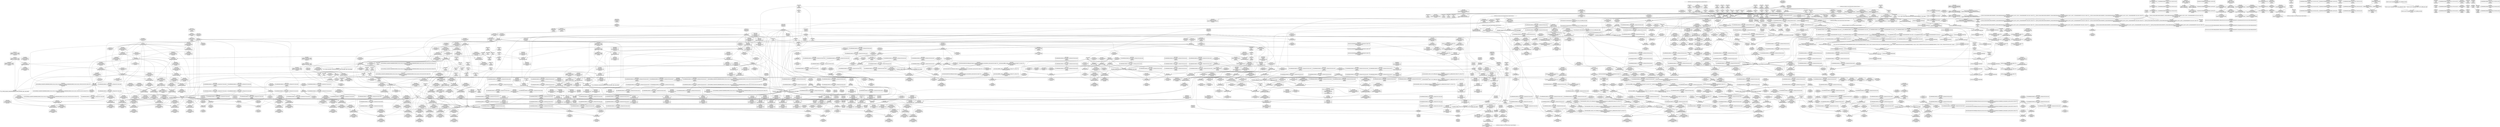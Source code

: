 digraph {
	CE0x4997960 [shape=record,shape=Mrecord,label="{CE0x4997960|GLOBAL:rcu_read_lock.__warned|Global_var:rcu_read_lock.__warned|*SummSink*}"]
	CE0x4954da0 [shape=record,shape=Mrecord,label="{CE0x4954da0|task_sid:tmp26|security/selinux/hooks.c,208|*SummSource*}"]
	CE0x4974100 [shape=record,shape=Mrecord,label="{CE0x4974100|cred_sid:tmp5|security/selinux/hooks.c,196|*SummSink*}"]
	CE0x49e5c80 [shape=record,shape=Mrecord,label="{CE0x49e5c80|__preempt_count_add:do.end|*SummSink*}"]
	CE0x49dd6e0 [shape=record,shape=Mrecord,label="{CE0x49dd6e0|i64*_getelementptr_inbounds_(_11_x_i64_,_11_x_i64_*___llvm_gcov_ctr132,_i64_0,_i64_8)|*Constant*|*SummSource*}"]
	CE0x4971900 [shape=record,shape=Mrecord,label="{CE0x4971900|task_has_system:bb}"]
	CE0x4996570 [shape=record,shape=Mrecord,label="{CE0x4996570|task_sid:do.body5|*SummSink*}"]
	CE0x4952530 [shape=record,shape=Mrecord,label="{CE0x4952530|__llvm_gcov_indirect_counter_increment:bb}"]
	CE0x4941d10 [shape=record,shape=Mrecord,label="{CE0x4941d10|__llvm_gcov_indirect_counter_increment:tmp6|*SummSource*}"]
	CE0x49f7010 [shape=record,shape=Mrecord,label="{CE0x49f7010|rcu_lock_release:tmp2}"]
	CE0x497a5e0 [shape=record,shape=Mrecord,label="{CE0x497a5e0|task_sid:do.end|*SummSource*}"]
	CE0x4973640 [shape=record,shape=Mrecord,label="{CE0x4973640|task_sid:tmp11|security/selinux/hooks.c,208|*SummSink*}"]
	CE0x4918f40 [shape=record,shape=Mrecord,label="{CE0x4918f40|i32_6|*Constant*|*SummSink*}"]
	CE0x4996630 [shape=record,shape=Mrecord,label="{CE0x4996630|task_sid:land.lhs.true}"]
	CE0x497c370 [shape=record,shape=Mrecord,label="{CE0x497c370|i64_3|*Constant*}"]
	CE0x4a394d0 [shape=record,shape=Mrecord,label="{CE0x4a394d0|__preempt_count_sub:do.end}"]
	CE0x4997070 [shape=record,shape=Mrecord,label="{CE0x4997070|i64*_getelementptr_inbounds_(_2_x_i64_,_2_x_i64_*___llvm_gcov_ctr131,_i64_0,_i64_1)|*Constant*|*SummSource*}"]
	CE0x4a12aa0 [shape=record,shape=Mrecord,label="{CE0x4a12aa0|__rcu_read_unlock:tmp2}"]
	CE0x4a3b180 [shape=record,shape=Mrecord,label="{CE0x4a3b180|__preempt_count_add:tmp}"]
	CE0x49f1a10 [shape=record,shape=Mrecord,label="{CE0x49f1a10|i64_1|*Constant*}"]
	CE0x492a610 [shape=record,shape=Mrecord,label="{CE0x492a610|rcu_read_lock:land.lhs.true}"]
	CE0x4930280 [shape=record,shape=Mrecord,label="{CE0x4930280|_call_void___llvm_gcov_indirect_counter_increment(i32*___llvm_gcov_global_state_pred158,_i64**_getelementptr_inbounds_(_4_x_i64*_,_4_x_i64*_*___llvm_gcda_edge_table157,_i64_0,_i64_1)),_!dbg_!27713|security/selinux/hooks.c,2056}"]
	CE0x49281d0 [shape=record,shape=Mrecord,label="{CE0x49281d0|_call_void___llvm_gcov_indirect_counter_increment(i32*___llvm_gcov_global_state_pred158,_i64**_getelementptr_inbounds_(_4_x_i64*_,_4_x_i64*_*___llvm_gcda_edge_table157,_i64_0,_i64_2)),_!dbg_!27718|security/selinux/hooks.c,2062}"]
	CE0x4956d70 [shape=record,shape=Mrecord,label="{CE0x4956d70|GLOBAL:rcu_lock_acquire|*Constant*|*SummSink*}"]
	CE0x498f430 [shape=record,shape=Mrecord,label="{CE0x498f430|task_sid:tmp10|security/selinux/hooks.c,208}"]
	CE0x4974330 [shape=record,shape=Mrecord,label="{CE0x4974330|GLOBAL:rcu_read_lock|*Constant*|*SummSource*}"]
	CE0x4976d70 [shape=record,shape=Mrecord,label="{CE0x4976d70|GLOBAL:__rcu_read_lock|*Constant*|*SummSource*}"]
	CE0x492c810 [shape=record,shape=Mrecord,label="{CE0x492c810|i64*_getelementptr_inbounds_(_2_x_i64_,_2_x_i64_*___llvm_gcov_ctr159,_i64_0,_i64_0)|*Constant*|*SummSink*}"]
	CE0x49fd5b0 [shape=record,shape=Mrecord,label="{CE0x49fd5b0|__preempt_count_sub:tmp6|./arch/x86/include/asm/preempt.h,78|*SummSink*}"]
	CE0x4956080 [shape=record,shape=Mrecord,label="{CE0x4956080|cred_sid:entry|*SummSource*}"]
	CE0x49ecc60 [shape=record,shape=Mrecord,label="{CE0x49ecc60|i32_2|*Constant*}"]
	CE0x49e33b0 [shape=record,shape=Mrecord,label="{CE0x49e33b0|GLOBAL:rcu_lock_release|*Constant*|*SummSource*}"]
	CE0x49bcbc0 [shape=record,shape=Mrecord,label="{CE0x49bcbc0|%struct.lockdep_map*_null|*Constant*|*SummSource*}"]
	CE0x498c3b0 [shape=record,shape=Mrecord,label="{CE0x498c3b0|i8*_getelementptr_inbounds_(_41_x_i8_,_41_x_i8_*_.str44,_i32_0,_i32_0)|*Constant*}"]
	CE0x49f1570 [shape=record,shape=Mrecord,label="{CE0x49f1570|rcu_lock_release:bb}"]
	CE0x49da6b0 [shape=record,shape=Mrecord,label="{CE0x49da6b0|rcu_read_unlock:if.end|*SummSink*}"]
	CE0x497cb50 [shape=record,shape=Mrecord,label="{CE0x497cb50|task_sid:tmp|*SummSink*}"]
	CE0x4992960 [shape=record,shape=Mrecord,label="{CE0x4992960|get_current:tmp}"]
	CE0x4956f50 [shape=record,shape=Mrecord,label="{CE0x4956f50|rcu_read_unlock:tmp6|include/linux/rcupdate.h,933|*SummSource*}"]
	CE0x4989d70 [shape=record,shape=Mrecord,label="{CE0x4989d70|_call_void_lock_release(%struct.lockdep_map*_%map,_i32_1,_i64_ptrtoint_(i8*_blockaddress(_rcu_lock_release,_%__here)_to_i64))_#10,_!dbg_!27716|include/linux/rcupdate.h,423|*SummSink*}"]
	CE0x4932920 [shape=record,shape=Mrecord,label="{CE0x4932920|avc_has_perm:entry|*SummSink*}"]
	CE0x497ffe0 [shape=record,shape=Mrecord,label="{CE0x497ffe0|rcu_read_lock:tmp11|include/linux/rcupdate.h,882|*SummSource*}"]
	CE0x492f440 [shape=record,shape=Mrecord,label="{CE0x492f440|i64**_getelementptr_inbounds_(_4_x_i64*_,_4_x_i64*_*___llvm_gcda_edge_table157,_i64_0,_i64_2)|*Constant*}"]
	CE0x49f7550 [shape=record,shape=Mrecord,label="{CE0x49f7550|i64*_getelementptr_inbounds_(_4_x_i64_,_4_x_i64_*___llvm_gcov_ctr130,_i64_0,_i64_3)|*Constant*|*SummSink*}"]
	CE0x4a51930 [shape=record,shape=Mrecord,label="{CE0x4a51930|__preempt_count_sub:do.body}"]
	CE0x494cd70 [shape=record,shape=Mrecord,label="{CE0x494cd70|rcu_read_unlock:tmp2|*SummSource*}"]
	CE0x49ba040 [shape=record,shape=Mrecord,label="{CE0x49ba040|rcu_read_unlock:tmp}"]
	CE0x49d6c10 [shape=record,shape=Mrecord,label="{CE0x49d6c10|_call_void_lock_acquire(%struct.lockdep_map*_%map,_i32_0,_i32_0,_i32_2,_i32_0,_%struct.lockdep_map*_null,_i64_ptrtoint_(i8*_blockaddress(_rcu_lock_acquire,_%__here)_to_i64))_#10,_!dbg_!27716|include/linux/rcupdate.h,418}"]
	CE0x4975e20 [shape=record,shape=Mrecord,label="{CE0x4975e20|task_sid:do.end6|*SummSink*}"]
	CE0x4957030 [shape=record,shape=Mrecord,label="{CE0x4957030|rcu_read_unlock:tmp7|include/linux/rcupdate.h,933}"]
	CE0x498fd40 [shape=record,shape=Mrecord,label="{CE0x498fd40|task_sid:tmp8|security/selinux/hooks.c,208|*SummSource*}"]
	CE0x4978880 [shape=record,shape=Mrecord,label="{CE0x4978880|task_sid:tmp16|security/selinux/hooks.c,208|*SummSink*}"]
	CE0x4938820 [shape=record,shape=Mrecord,label="{CE0x4938820|cred_sid:tmp}"]
	CE0x49452d0 [shape=record,shape=Mrecord,label="{CE0x49452d0|i32_1|*Constant*}"]
	CE0x49e0360 [shape=record,shape=Mrecord,label="{CE0x49e0360|rcu_read_unlock:tmp18|include/linux/rcupdate.h,933|*SummSource*}"]
	CE0x4a07720 [shape=record,shape=Mrecord,label="{CE0x4a07720|GLOBAL:__preempt_count|Global_var:__preempt_count|*SummSink*}"]
	CE0x4979cc0 [shape=record,shape=Mrecord,label="{CE0x4979cc0|task_sid:tmp4|*LoadInst*|security/selinux/hooks.c,208}"]
	CE0x4999460 [shape=record,shape=Mrecord,label="{CE0x4999460|GLOBAL:__llvm_gcov_ctr126|Global_var:__llvm_gcov_ctr126}"]
	CE0x49baf40 [shape=record,shape=Mrecord,label="{CE0x49baf40|i64_3|*Constant*}"]
	CE0x498b3b0 [shape=record,shape=Mrecord,label="{CE0x498b3b0|i64*_getelementptr_inbounds_(_4_x_i64_,_4_x_i64_*___llvm_gcov_ctr133,_i64_0,_i64_3)|*Constant*|*SummSource*}"]
	CE0x499a980 [shape=record,shape=Mrecord,label="{CE0x499a980|i32_77|*Constant*}"]
	CE0x49f1a80 [shape=record,shape=Mrecord,label="{CE0x49f1a80|rcu_lock_release:tmp1}"]
	CE0x4949f40 [shape=record,shape=Mrecord,label="{CE0x4949f40|selinux_syslog:call4|security/selinux/hooks.c,2062}"]
	CE0x4a3a0a0 [shape=record,shape=Mrecord,label="{CE0x4a3a0a0|__preempt_count_add:tmp1|*SummSource*}"]
	CE0x4a36dc0 [shape=record,shape=Mrecord,label="{CE0x4a36dc0|__preempt_count_sub:sub|./arch/x86/include/asm/preempt.h,77}"]
	CE0x49933b0 [shape=record,shape=Mrecord,label="{CE0x49933b0|_call_void_rcu_lock_acquire(%struct.lockdep_map*_rcu_lock_map)_#10,_!dbg_!27711|include/linux/rcupdate.h,881|*SummSource*}"]
	CE0x497e4e0 [shape=record,shape=Mrecord,label="{CE0x497e4e0|_call_void_rcu_read_lock()_#10,_!dbg_!27712|security/selinux/hooks.c,207}"]
	CE0x49cacc0 [shape=record,shape=Mrecord,label="{CE0x49cacc0|rcu_read_lock:tmp22|include/linux/rcupdate.h,884|*SummSink*}"]
	CE0x49bd700 [shape=record,shape=Mrecord,label="{CE0x49bd700|rcu_read_lock:tmp4|include/linux/rcupdate.h,882|*SummSource*}"]
	CE0x492b150 [shape=record,shape=Mrecord,label="{CE0x492b150|i64_1|*Constant*|*SummSink*}"]
	CE0x4a3ba60 [shape=record,shape=Mrecord,label="{CE0x4a3ba60|__preempt_count_add:bb|*SummSource*}"]
	CE0x49eb990 [shape=record,shape=Mrecord,label="{CE0x49eb990|__rcu_read_unlock:tmp5|include/linux/rcupdate.h,244|*SummSource*}"]
	CE0x4a0b1f0 [shape=record,shape=Mrecord,label="{CE0x4a0b1f0|__preempt_count_add:tmp2}"]
	CE0x4981c40 [shape=record,shape=Mrecord,label="{CE0x4981c40|task_sid:tmp23|security/selinux/hooks.c,208}"]
	CE0x4951e10 [shape=record,shape=Mrecord,label="{CE0x4951e10|i64_ptrtoint_(i8*_blockaddress(_rcu_lock_acquire,_%__here)_to_i64)|*Constant*|*SummSink*}"]
	CE0x49f4f60 [shape=record,shape=Mrecord,label="{CE0x49f4f60|rcu_lock_release:tmp7|*SummSink*}"]
	CE0x4993180 [shape=record,shape=Mrecord,label="{CE0x4993180|COLLAPSED:_GCMRE___llvm_gcov_ctr98_internal_global_2_x_i64_zeroinitializer:_elem_0:default:}"]
	CE0x4976de0 [shape=record,shape=Mrecord,label="{CE0x4976de0|GLOBAL:__rcu_read_lock|*Constant*|*SummSink*}"]
	CE0x4919880 [shape=record,shape=Mrecord,label="{CE0x4919880|selinux_syslog:sw.bb2}"]
	CE0x491d720 [shape=record,shape=Mrecord,label="{CE0x491d720|i32_7|*Constant*}"]
	CE0x49f73c0 [shape=record,shape=Mrecord,label="{CE0x49f73c0|i64*_getelementptr_inbounds_(_4_x_i64_,_4_x_i64_*___llvm_gcov_ctr130,_i64_0,_i64_3)|*Constant*|*SummSource*}"]
	CE0x49332d0 [shape=record,shape=Mrecord,label="{CE0x49332d0|selinux_syslog:tmp4|security/selinux/hooks.c,2062}"]
	CE0x4a07b10 [shape=record,shape=Mrecord,label="{CE0x4a07b10|i64*_getelementptr_inbounds_(_4_x_i64_,_4_x_i64_*___llvm_gcov_ctr133,_i64_0,_i64_2)|*Constant*|*SummSource*}"]
	CE0x4a51bb0 [shape=record,shape=Mrecord,label="{CE0x4a51bb0|i64*_getelementptr_inbounds_(_4_x_i64_,_4_x_i64_*___llvm_gcov_ctr135,_i64_0,_i64_0)|*Constant*}"]
	CE0x4934950 [shape=record,shape=Mrecord,label="{CE0x4934950|avc_has_perm:tsid|Function::avc_has_perm&Arg::tsid::|*SummSink*}"]
	CE0x49eb7a0 [shape=record,shape=Mrecord,label="{CE0x49eb7a0|_call_void_asm_sideeffect_,_memory_,_dirflag_,_fpsr_,_flags_()_#3,_!dbg_!27711,_!srcloc_!27714|include/linux/rcupdate.h,244}"]
	CE0x4a117e0 [shape=record,shape=Mrecord,label="{CE0x4a117e0|_call_void_mcount()_#3}"]
	CE0x4993d20 [shape=record,shape=Mrecord,label="{CE0x4993d20|cred_sid:tmp3|*SummSource*}"]
	CE0x49409c0 [shape=record,shape=Mrecord,label="{CE0x49409c0|task_sid:tmp4|*LoadInst*|security/selinux/hooks.c,208|*SummSink*}"]
	CE0x4932b60 [shape=record,shape=Mrecord,label="{CE0x4932b60|selinux_syslog:tmp5|security/selinux/hooks.c,2062|*SummSource*}"]
	CE0x49f9450 [shape=record,shape=Mrecord,label="{CE0x49f9450|i64*_getelementptr_inbounds_(_4_x_i64_,_4_x_i64_*___llvm_gcov_ctr133,_i64_0,_i64_0)|*Constant*|*SummSink*}"]
	CE0x49f1090 [shape=record,shape=Mrecord,label="{CE0x49f1090|__preempt_count_add:tmp7|./arch/x86/include/asm/preempt.h,73|*SummSource*}"]
	CE0x4993680 [shape=record,shape=Mrecord,label="{CE0x4993680|GLOBAL:rcu_lock_acquire|*Constant*}"]
	CE0x49cb1f0 [shape=record,shape=Mrecord,label="{CE0x49cb1f0|cred_sid:bb|*SummSink*}"]
	CE0x4956650 [shape=record,shape=Mrecord,label="{CE0x4956650|_ret_i32_%tmp6,_!dbg_!27716|security/selinux/hooks.c,197}"]
	CE0x49d2950 [shape=record,shape=Mrecord,label="{CE0x49d2950|_call_void___preempt_count_add(i32_1)_#10,_!dbg_!27711|include/linux/rcupdate.h,239|*SummSink*}"]
	CE0x4a12f60 [shape=record,shape=Mrecord,label="{CE0x4a12f60|i64*_getelementptr_inbounds_(_4_x_i64_,_4_x_i64_*___llvm_gcov_ctr134,_i64_0,_i64_0)|*Constant*|*SummSink*}"]
	CE0x493ab50 [shape=record,shape=Mrecord,label="{CE0x493ab50|task_sid:tmp19|security/selinux/hooks.c,208|*SummSource*}"]
	CE0x498e820 [shape=record,shape=Mrecord,label="{CE0x498e820|_call_void_mcount()_#3|*SummSource*}"]
	CE0x4917f70 [shape=record,shape=Mrecord,label="{CE0x4917f70|COLLAPSED:_GCMRE___llvm_gcov_ctr126_internal_global_13_x_i64_zeroinitializer:_elem_0:default:}"]
	CE0x498abd0 [shape=record,shape=Mrecord,label="{CE0x498abd0|i64*_getelementptr_inbounds_(_4_x_i64_,_4_x_i64_*___llvm_gcov_ctr133,_i64_0,_i64_3)|*Constant*}"]
	CE0x49e39b0 [shape=record,shape=Mrecord,label="{CE0x49e39b0|rcu_lock_release:map|Function::rcu_lock_release&Arg::map::|*SummSink*}"]
	CE0x4926dd0 [shape=record,shape=Mrecord,label="{CE0x4926dd0|i32_7|*Constant*|*SummSink*}"]
	CE0x49d99f0 [shape=record,shape=Mrecord,label="{CE0x49d99f0|i64*_getelementptr_inbounds_(_4_x_i64_,_4_x_i64_*___llvm_gcov_ctr133,_i64_0,_i64_1)|*Constant*|*SummSource*}"]
	CE0x49b97b0 [shape=record,shape=Mrecord,label="{CE0x49b97b0|cred_sid:tmp6|security/selinux/hooks.c,197|*SummSource*}"]
	CE0x4940110 [shape=record,shape=Mrecord,label="{CE0x4940110|i64**_getelementptr_inbounds_(_4_x_i64*_,_4_x_i64*_*___llvm_gcda_edge_table157,_i64_0,_i64_3)|*Constant*|*SummSink*}"]
	CE0x49d9690 [shape=record,shape=Mrecord,label="{CE0x49d9690|rcu_read_unlock:land.lhs.true2|*SummSource*}"]
	CE0x497fd60 [shape=record,shape=Mrecord,label="{CE0x497fd60|rcu_read_lock:tmp11|include/linux/rcupdate.h,882}"]
	CE0x4942400 [shape=record,shape=Mrecord,label="{CE0x4942400|selinux_syslog:sw.bb2|*SummSink*}"]
	CE0x492a050 [shape=record,shape=Mrecord,label="{CE0x492a050|selinux_syslog:sw.epilog|*SummSource*}"]
	CE0x497fbf0 [shape=record,shape=Mrecord,label="{CE0x497fbf0|rcu_read_lock:tmp10|include/linux/rcupdate.h,882|*SummSink*}"]
	CE0x49e2a50 [shape=record,shape=Mrecord,label="{CE0x49e2a50|_call_void_rcu_lock_release(%struct.lockdep_map*_rcu_lock_map)_#10,_!dbg_!27733|include/linux/rcupdate.h,935}"]
	CE0x4945fe0 [shape=record,shape=Mrecord,label="{CE0x4945fe0|_call_void___llvm_gcov_indirect_counter_increment(i32*___llvm_gcov_global_state_pred158,_i64**_getelementptr_inbounds_(_4_x_i64*_,_4_x_i64*_*___llvm_gcda_edge_table157,_i64_0,_i64_0)),_!dbg_!27721|security/selinux/hooks.c,2070|*SummSource*}"]
	CE0x493ddc0 [shape=record,shape=Mrecord,label="{CE0x493ddc0|avc_has_perm:auditdata|Function::avc_has_perm&Arg::auditdata::|*SummSource*}"]
	CE0x4924470 [shape=record,shape=Mrecord,label="{CE0x4924470|selinux_syslog:sw.default}"]
	CE0x49c83b0 [shape=record,shape=Mrecord,label="{CE0x49c83b0|rcu_read_lock:tmp18|include/linux/rcupdate.h,882|*SummSink*}"]
	CE0x4997ad0 [shape=record,shape=Mrecord,label="{CE0x4997ad0|task_sid:tmp5|security/selinux/hooks.c,208}"]
	CE0x4a0cd20 [shape=record,shape=Mrecord,label="{CE0x4a0cd20|rcu_lock_release:tmp4|include/linux/rcupdate.h,423}"]
	CE0x497be30 [shape=record,shape=Mrecord,label="{CE0x497be30|i64*_getelementptr_inbounds_(_2_x_i64_,_2_x_i64_*___llvm_gcov_ctr98,_i64_0,_i64_0)|*Constant*|*SummSource*}"]
	CE0x49b91e0 [shape=record,shape=Mrecord,label="{CE0x49b91e0|rcu_read_lock:tobool|include/linux/rcupdate.h,882}"]
	CE0x49fec70 [shape=record,shape=Mrecord,label="{CE0x49fec70|i64*_getelementptr_inbounds_(_4_x_i64_,_4_x_i64_*___llvm_gcov_ctr129,_i64_0,_i64_0)|*Constant*}"]
	CE0x498c470 [shape=record,shape=Mrecord,label="{CE0x498c470|i8*_getelementptr_inbounds_(_41_x_i8_,_41_x_i8_*_.str44,_i32_0,_i32_0)|*Constant*|*SummSource*}"]
	CE0x49c5180 [shape=record,shape=Mrecord,label="{CE0x49c5180|GLOBAL:rcu_read_unlock.__warned|Global_var:rcu_read_unlock.__warned}"]
	CE0x498a730 [shape=record,shape=Mrecord,label="{CE0x498a730|GLOBAL:lock_release|*Constant*|*SummSink*}"]
	CE0x494deb0 [shape=record,shape=Mrecord,label="{CE0x494deb0|selinux_syslog:tmp10|security/selinux/hooks.c,2073|*SummSink*}"]
	CE0x4a0cfb0 [shape=record,shape=Mrecord,label="{CE0x4a0cfb0|_call_void_mcount()_#3|*SummSink*}"]
	CE0x493a4c0 [shape=record,shape=Mrecord,label="{CE0x493a4c0|task_sid:tmp19|security/selinux/hooks.c,208}"]
	CE0x493fd10 [shape=record,shape=Mrecord,label="{CE0x493fd10|i64**_getelementptr_inbounds_(_4_x_i64*_,_4_x_i64*_*___llvm_gcda_edge_table157,_i64_0,_i64_3)|*Constant*}"]
	CE0x492af10 [shape=record,shape=Mrecord,label="{CE0x492af10|_ret_void|*SummSource*}"]
	CE0x49de250 [shape=record,shape=Mrecord,label="{CE0x49de250|i64*_getelementptr_inbounds_(_11_x_i64_,_11_x_i64_*___llvm_gcov_ctr132,_i64_0,_i64_9)|*Constant*|*SummSource*}"]
	CE0x4931220 [shape=record,shape=Mrecord,label="{CE0x4931220|selinux_syslog:call7|security/selinux/hooks.c,2070}"]
	CE0x4947500 [shape=record,shape=Mrecord,label="{CE0x4947500|__llvm_gcov_indirect_counter_increment:exit|*SummSource*}"]
	CE0x4924d60 [shape=record,shape=Mrecord,label="{CE0x4924d60|i32_5|*Constant*}"]
	CE0x4953c90 [shape=record,shape=Mrecord,label="{CE0x4953c90|task_sid:tmp24|security/selinux/hooks.c,208|*SummSource*}"]
	CE0x49477b0 [shape=record,shape=Mrecord,label="{CE0x49477b0|selinux_syslog:call|security/selinux/hooks.c,2056}"]
	CE0x49e45b0 [shape=record,shape=Mrecord,label="{CE0x49e45b0|GLOBAL:__rcu_read_unlock|*Constant*|*SummSink*}"]
	CE0x4992f70 [shape=record,shape=Mrecord,label="{CE0x4992f70|task_sid:tmp9|security/selinux/hooks.c,208}"]
	CE0x49c9840 [shape=record,shape=Mrecord,label="{CE0x49c9840|rcu_read_lock:tmp20|include/linux/rcupdate.h,882|*SummSource*}"]
	CE0x49f22c0 [shape=record,shape=Mrecord,label="{CE0x49f22c0|GLOBAL:__preempt_count_sub|*Constant*|*SummSink*}"]
	CE0x4992520 [shape=record,shape=Mrecord,label="{CE0x4992520|GLOBAL:task_sid|*Constant*}"]
	"CONST[source:0(mediator),value:2(dynamic)][purpose:{object}][SnkIdx:2]"
	CE0x49c4350 [shape=record,shape=Mrecord,label="{CE0x49c4350|rcu_read_lock:tmp14|include/linux/rcupdate.h,882|*SummSink*}"]
	CE0x4a0aaa0 [shape=record,shape=Mrecord,label="{CE0x4a0aaa0|i64*_getelementptr_inbounds_(_4_x_i64_,_4_x_i64_*___llvm_gcov_ctr133,_i64_0,_i64_3)|*Constant*|*SummSink*}"]
	CE0x49d8960 [shape=record,shape=Mrecord,label="{CE0x49d8960|i64*_getelementptr_inbounds_(_4_x_i64_,_4_x_i64_*___llvm_gcov_ctr130,_i64_0,_i64_1)|*Constant*|*SummSink*}"]
	CE0x49e2bf0 [shape=record,shape=Mrecord,label="{CE0x49e2bf0|_call_void_rcu_lock_release(%struct.lockdep_map*_rcu_lock_map)_#10,_!dbg_!27733|include/linux/rcupdate.h,935|*SummSink*}"]
	CE0x4919490 [shape=record,shape=Mrecord,label="{CE0x4919490|selinux_syslog:sw.bb5|*SummSource*}"]
	CE0x49c87d0 [shape=record,shape=Mrecord,label="{CE0x49c87d0|_call_void_lockdep_rcu_suspicious(i8*_getelementptr_inbounds_(_25_x_i8_,_25_x_i8_*_.str45,_i32_0,_i32_0),_i32_883,_i8*_getelementptr_inbounds_(_42_x_i8_,_42_x_i8_*_.str46,_i32_0,_i32_0))_#10,_!dbg_!27728|include/linux/rcupdate.h,882}"]
	CE0x498f0c0 [shape=record,shape=Mrecord,label="{CE0x498f0c0|_call_void_mcount()_#3|*SummSink*}"]
	CE0x4930640 [shape=record,shape=Mrecord,label="{CE0x4930640|selinux_syslog:tmp9|security/selinux/hooks.c,2070}"]
	CE0x4973b10 [shape=record,shape=Mrecord,label="{CE0x4973b10|task_sid:tmp12|security/selinux/hooks.c,208|*SummSink*}"]
	CE0x494ec10 [shape=record,shape=Mrecord,label="{CE0x494ec10|__llvm_gcov_indirect_counter_increment:exit}"]
	CE0x4a39950 [shape=record,shape=Mrecord,label="{CE0x4a39950|__rcu_read_unlock:do.end|*SummSource*}"]
	CE0x49d17f0 [shape=record,shape=Mrecord,label="{CE0x49d17f0|rcu_read_unlock:tobool|include/linux/rcupdate.h,933|*SummSource*}"]
	CE0x49e1f40 [shape=record,shape=Mrecord,label="{CE0x49e1f40|rcu_read_unlock:tmp21|include/linux/rcupdate.h,935|*SummSink*}"]
	CE0x4979e00 [shape=record,shape=Mrecord,label="{CE0x4979e00|task_sid:real_cred|security/selinux/hooks.c,208|*SummSource*}"]
	CE0x49b8130 [shape=record,shape=Mrecord,label="{CE0x49b8130|i64*_getelementptr_inbounds_(_4_x_i64_,_4_x_i64_*___llvm_gcov_ctr135,_i64_0,_i64_2)|*Constant*|*SummSink*}"]
	CE0x4919930 [shape=record,shape=Mrecord,label="{CE0x4919930|i32_3|*Constant*}"]
	CE0x49ca440 [shape=record,shape=Mrecord,label="{CE0x49ca440|rcu_read_lock:tmp21|include/linux/rcupdate.h,884|*SummSink*}"]
	CE0x49fdc10 [shape=record,shape=Mrecord,label="{CE0x49fdc10|i64*_getelementptr_inbounds_(_4_x_i64_,_4_x_i64_*___llvm_gcov_ctr135,_i64_0,_i64_3)|*Constant*|*SummSink*}"]
	CE0x49775c0 [shape=record,shape=Mrecord,label="{CE0x49775c0|rcu_read_lock:if.end}"]
	CE0x4a0b9c0 [shape=record,shape=Mrecord,label="{CE0x4a0b9c0|__preempt_count_sub:entry}"]
	CE0x49c7d50 [shape=record,shape=Mrecord,label="{CE0x49c7d50|rcu_read_lock:tmp17|include/linux/rcupdate.h,882|*SummSink*}"]
	CE0x49cc5e0 [shape=record,shape=Mrecord,label="{CE0x49cc5e0|rcu_read_unlock:tmp13|include/linux/rcupdate.h,933|*SummSource*}"]
	CE0x4970bc0 [shape=record,shape=Mrecord,label="{CE0x4970bc0|task_has_system:tmp1|*SummSink*}"]
	CE0x49d5740 [shape=record,shape=Mrecord,label="{CE0x49d5740|GLOBAL:__llvm_gcov_ctr132|Global_var:__llvm_gcov_ctr132|*SummSink*}"]
	CE0x49e0110 [shape=record,shape=Mrecord,label="{CE0x49e0110|rcu_read_unlock:tmp18|include/linux/rcupdate.h,933}"]
	CE0x495e460 [shape=record,shape=Mrecord,label="{CE0x495e460|get_current:tmp4|./arch/x86/include/asm/current.h,14|*SummSink*}"]
	CE0x4952d70 [shape=record,shape=Mrecord,label="{CE0x4952d70|task_sid:tmp24|security/selinux/hooks.c,208}"]
	CE0x49760c0 [shape=record,shape=Mrecord,label="{CE0x49760c0|GLOBAL:current_task|Global_var:current_task|*SummSource*}"]
	CE0x4941310 [shape=record,shape=Mrecord,label="{CE0x4941310|__llvm_gcov_indirect_counter_increment:tmp3|*SummSource*}"]
	CE0x49e4e60 [shape=record,shape=Mrecord,label="{CE0x49e4e60|_ret_void,_!dbg_!27717|include/linux/rcupdate.h,245}"]
	CE0x4956580 [shape=record,shape=Mrecord,label="{CE0x4956580|cred_sid:cred|Function::cred_sid&Arg::cred::|*SummSink*}"]
	CE0x4997ba0 [shape=record,shape=Mrecord,label="{CE0x4997ba0|task_sid:tmp5|security/selinux/hooks.c,208|*SummSource*}"]
	CE0x493cfb0 [shape=record,shape=Mrecord,label="{CE0x493cfb0|selinux_syslog:tmp7|security/selinux/hooks.c,2063}"]
	CE0x49931f0 [shape=record,shape=Mrecord,label="{CE0x49931f0|get_current:tmp|*SummSource*}"]
	CE0x4937540 [shape=record,shape=Mrecord,label="{CE0x4937540|COLLAPSED:_GCMRE___llvm_gcov_ctr131_internal_global_2_x_i64_zeroinitializer:_elem_0:default:}"]
	CE0x4921f40 [shape=record,shape=Mrecord,label="{CE0x4921f40|i32_8|*Constant*|*SummSource*}"]
	CE0x4980990 [shape=record,shape=Mrecord,label="{CE0x4980990|i64*_getelementptr_inbounds_(_13_x_i64_,_13_x_i64_*___llvm_gcov_ctr126,_i64_0,_i64_0)|*Constant*}"]
	CE0x49347f0 [shape=record,shape=Mrecord,label="{CE0x49347f0|i16_3|*Constant*}"]
	CE0x4924680 [shape=record,shape=Mrecord,label="{CE0x4924680|i32_2|*Constant*|*SummSink*}"]
	CE0x4998ec0 [shape=record,shape=Mrecord,label="{CE0x4998ec0|_call_void_mcount()_#3|*SummSource*}"]
	CE0x49d55d0 [shape=record,shape=Mrecord,label="{CE0x49d55d0|GLOBAL:__llvm_gcov_ctr132|Global_var:__llvm_gcov_ctr132|*SummSource*}"]
	CE0x493baf0 [shape=record,shape=Mrecord,label="{CE0x493baf0|task_sid:do.body5|*SummSource*}"]
	CE0x49c2c80 [shape=record,shape=Mrecord,label="{CE0x49c2c80|rcu_read_lock:call3|include/linux/rcupdate.h,882|*SummSink*}"]
	CE0x49dfe10 [shape=record,shape=Mrecord,label="{CE0x49dfe10|rcu_read_unlock:tmp17|include/linux/rcupdate.h,933|*SummSource*}"]
	CE0x4924b50 [shape=record,shape=Mrecord,label="{CE0x4924b50|i64_1|*Constant*|*SummSource*}"]
	CE0x49454d0 [shape=record,shape=Mrecord,label="{CE0x49454d0|avc_has_perm:tsid|Function::avc_has_perm&Arg::tsid::}"]
	CE0x49e73f0 [shape=record,shape=Mrecord,label="{CE0x49e73f0|i64*_getelementptr_inbounds_(_4_x_i64_,_4_x_i64_*___llvm_gcov_ctr128,_i64_0,_i64_0)|*Constant*|*SummSink*}"]
	CE0x4922d10 [shape=record,shape=Mrecord,label="{CE0x4922d10|selinux_syslog:tmp}"]
	CE0x49f8e00 [shape=record,shape=Mrecord,label="{CE0x49f8e00|rcu_lock_release:__here|*SummSource*}"]
	CE0x498edd0 [shape=record,shape=Mrecord,label="{CE0x498edd0|task_sid:tmp2|*SummSink*}"]
	CE0x49d4750 [shape=record,shape=Mrecord,label="{CE0x49d4750|rcu_read_unlock:tobool|include/linux/rcupdate.h,933|*SummSink*}"]
	CE0x493f540 [shape=record,shape=Mrecord,label="{CE0x493f540|i32_(i32,_i32,_i16,_i32,_%struct.common_audit_data*)*_bitcast_(i32_(i32,_i32,_i16,_i32,_%struct.common_audit_data.495*)*_avc_has_perm_to_i32_(i32,_i32,_i16,_i32,_%struct.common_audit_data*)*)|*Constant*|*SummSource*}"]
	CE0x4a3b1f0 [shape=record,shape=Mrecord,label="{CE0x4a3b1f0|COLLAPSED:_GCMRE___llvm_gcov_ctr129_internal_global_4_x_i64_zeroinitializer:_elem_0:default:}"]
	CE0x494b070 [shape=record,shape=Mrecord,label="{CE0x494b070|i64*_getelementptr_inbounds_(_17_x_i64_,_17_x_i64_*___llvm_gcov_ctr156,_i64_0,_i64_15)|*Constant*|*SummSource*}"]
	CE0x4926340 [shape=record,shape=Mrecord,label="{CE0x4926340|__llvm_gcov_indirect_counter_increment:counter|*SummSink*}"]
	CE0x49e3690 [shape=record,shape=Mrecord,label="{CE0x49e3690|rcu_lock_release:map|Function::rcu_lock_release&Arg::map::}"]
	CE0x492ca70 [shape=record,shape=Mrecord,label="{CE0x492ca70|__llvm_gcov_indirect_counter_increment:tmp|*SummSource*}"]
	CE0x4929e30 [shape=record,shape=Mrecord,label="{CE0x4929e30|task_sid:do.end}"]
	CE0x498dd10 [shape=record,shape=Mrecord,label="{CE0x498dd10|i8*_getelementptr_inbounds_(_25_x_i8_,_25_x_i8_*_.str3,_i32_0,_i32_0)|*Constant*}"]
	CE0x4952660 [shape=record,shape=Mrecord,label="{CE0x4952660|__llvm_gcov_indirect_counter_increment:bb|*SummSource*}"]
	CE0x4917f00 [shape=record,shape=Mrecord,label="{CE0x4917f00|task_sid:tmp}"]
	CE0x4a09f20 [shape=record,shape=Mrecord,label="{CE0x4a09f20|__rcu_read_unlock:tmp1}"]
	CE0x492e100 [shape=record,shape=Mrecord,label="{CE0x492e100|get_current:tmp4|./arch/x86/include/asm/current.h,14|*SummSource*}"]
	CE0x499e260 [shape=record,shape=Mrecord,label="{CE0x499e260|task_sid:tmp8|security/selinux/hooks.c,208}"]
	CE0x4a51af0 [shape=record,shape=Mrecord,label="{CE0x4a51af0|__preempt_count_sub:do.body|*SummSink*}"]
	CE0x49c4740 [shape=record,shape=Mrecord,label="{CE0x49c4740|rcu_read_lock:tmp15|include/linux/rcupdate.h,882|*SummSource*}"]
	CE0x49f29c0 [shape=record,shape=Mrecord,label="{CE0x49f29c0|_call_void_mcount()_#3}"]
	CE0x495af30 [shape=record,shape=Mrecord,label="{CE0x495af30|__llvm_gcov_indirect_counter_increment:counters|Function::__llvm_gcov_indirect_counter_increment&Arg::counters::|*SummSink*}"]
	CE0x498a560 [shape=record,shape=Mrecord,label="{CE0x498a560|GLOBAL:lock_release|*Constant*|*SummSource*}"]
	CE0x4970d20 [shape=record,shape=Mrecord,label="{CE0x4970d20|i64*_getelementptr_inbounds_(_2_x_i64_,_2_x_i64_*___llvm_gcov_ctr159,_i64_0,_i64_1)|*Constant*|*SummSource*}"]
	CE0x492e590 [shape=record,shape=Mrecord,label="{CE0x492e590|i64*_getelementptr_inbounds_(_17_x_i64_,_17_x_i64_*___llvm_gcov_ctr156,_i64_0,_i64_12)|*Constant*|*SummSource*}"]
	CE0x49fd990 [shape=record,shape=Mrecord,label="{CE0x49fd990|GLOBAL:__preempt_count|Global_var:__preempt_count}"]
	CE0x497ea70 [shape=record,shape=Mrecord,label="{CE0x497ea70|task_has_system:tmp2|*SummSink*}"]
	CE0x4929a20 [shape=record,shape=Mrecord,label="{CE0x4929a20|0:_i32,_4:_i32,_8:_i32,_12:_i32,_:_CMRE_4,8_|*MultipleSource*|security/selinux/hooks.c,196|security/selinux/hooks.c,197|*LoadInst*|security/selinux/hooks.c,196}"]
	CE0x4a0cf10 [shape=record,shape=Mrecord,label="{CE0x4a0cf10|_call_void_mcount()_#3|*SummSource*}"]
	CE0x49bbea0 [shape=record,shape=Mrecord,label="{CE0x49bbea0|rcu_read_lock:tmp5|include/linux/rcupdate.h,882|*SummSource*}"]
	CE0x497df70 [shape=record,shape=Mrecord,label="{CE0x497df70|_call_void_mcount()_#3|*SummSource*}"]
	CE0x4a098e0 [shape=record,shape=Mrecord,label="{CE0x4a098e0|i64*_getelementptr_inbounds_(_4_x_i64_,_4_x_i64_*___llvm_gcov_ctr134,_i64_0,_i64_1)|*Constant*|*SummSource*}"]
	CE0x4984180 [shape=record,shape=Mrecord,label="{CE0x4984180|_call_void_rcu_read_unlock()_#10,_!dbg_!27748|security/selinux/hooks.c,209|*SummSource*}"]
	CE0x49457d0 [shape=record,shape=Mrecord,label="{CE0x49457d0|get_current:entry|*SummSource*}"]
	CE0x492fe80 [shape=record,shape=Mrecord,label="{CE0x492fe80|i32_6|*Constant*}"]
	CE0x499a530 [shape=record,shape=Mrecord,label="{CE0x499a530|_ret_void,_!dbg_!27717|include/linux/rcupdate.h,419|*SummSink*}"]
	CE0x49bd7d0 [shape=record,shape=Mrecord,label="{CE0x49bd7d0|rcu_read_lock:tmp4|include/linux/rcupdate.h,882|*SummSink*}"]
	CE0x4990fb0 [shape=record,shape=Mrecord,label="{CE0x4990fb0|i16_3|*Constant*|*SummSink*}"]
	CE0x49be770 [shape=record,shape=Mrecord,label="{CE0x49be770|_call_void___preempt_count_sub(i32_1)_#10,_!dbg_!27715|include/linux/rcupdate.h,244|*SummSink*}"]
	CE0x4945f70 [shape=record,shape=Mrecord,label="{CE0x4945f70|_call_void___llvm_gcov_indirect_counter_increment(i32*___llvm_gcov_global_state_pred158,_i64**_getelementptr_inbounds_(_4_x_i64*_,_4_x_i64*_*___llvm_gcda_edge_table157,_i64_0,_i64_0)),_!dbg_!27721|security/selinux/hooks.c,2070}"]
	CE0x49303c0 [shape=record,shape=Mrecord,label="{CE0x49303c0|get_current:tmp1|*SummSink*}"]
	CE0x49ce190 [shape=record,shape=Mrecord,label="{CE0x49ce190|rcu_read_unlock:tmp3}"]
	CE0x4978c70 [shape=record,shape=Mrecord,label="{CE0x4978c70|_call_void___rcu_read_lock()_#10,_!dbg_!27710|include/linux/rcupdate.h,879|*SummSink*}"]
	CE0x4993420 [shape=record,shape=Mrecord,label="{CE0x4993420|_call_void_rcu_lock_acquire(%struct.lockdep_map*_rcu_lock_map)_#10,_!dbg_!27711|include/linux/rcupdate.h,881|*SummSink*}"]
	CE0x4a5af60 [shape=record,shape=Mrecord,label="{CE0x4a5af60|i64*_getelementptr_inbounds_(_4_x_i64_,_4_x_i64_*___llvm_gcov_ctr129,_i64_0,_i64_1)|*Constant*|*SummSink*}"]
	CE0x49916d0 [shape=record,shape=Mrecord,label="{CE0x49916d0|avc_has_perm:requested|Function::avc_has_perm&Arg::requested::|*SummSource*}"]
	CE0x4a08c20 [shape=record,shape=Mrecord,label="{CE0x4a08c20|rcu_lock_release:tmp5|include/linux/rcupdate.h,423|*SummSource*}"]
	CE0x4990d90 [shape=record,shape=Mrecord,label="{CE0x4990d90|rcu_read_lock:do.end|*SummSource*}"]
	CE0x4922270 [shape=record,shape=Mrecord,label="{CE0x4922270|i64*_getelementptr_inbounds_(_17_x_i64_,_17_x_i64_*___llvm_gcov_ctr156,_i64_0,_i64_0)|*Constant*|*SummSink*}"]
	CE0x49c3840 [shape=record,shape=Mrecord,label="{CE0x49c3840|rcu_read_unlock:call3|include/linux/rcupdate.h,933}"]
	CE0x49bf070 [shape=record,shape=Mrecord,label="{CE0x49bf070|rcu_read_lock:tmp8|include/linux/rcupdate.h,882}"]
	CE0x4997ee0 [shape=record,shape=Mrecord,label="{CE0x4997ee0|cred_sid:tmp1|*SummSink*}"]
	CE0x49deca0 [shape=record,shape=Mrecord,label="{CE0x49deca0|rcu_read_unlock:tmp20|include/linux/rcupdate.h,933}"]
	CE0x497bad0 [shape=record,shape=Mrecord,label="{CE0x497bad0|_ret_i32_%call7,_!dbg_!27749|security/selinux/hooks.c,210}"]
	CE0x4994d10 [shape=record,shape=Mrecord,label="{CE0x4994d10|cred_sid:tmp2|*SummSink*}"]
	CE0x49ba120 [shape=record,shape=Mrecord,label="{CE0x49ba120|rcu_read_unlock:tmp|*SummSource*}"]
	CE0x494cd00 [shape=record,shape=Mrecord,label="{CE0x494cd00|rcu_read_unlock:tmp2}"]
	CE0x49bf8c0 [shape=record,shape=Mrecord,label="{CE0x49bf8c0|rcu_read_lock:tobool1|include/linux/rcupdate.h,882}"]
	CE0x49315f0 [shape=record,shape=Mrecord,label="{CE0x49315f0|selinux_syslog:call7|security/selinux/hooks.c,2070|*SummSink*}"]
	CE0x49424d0 [shape=record,shape=Mrecord,label="{CE0x49424d0|get_current:tmp4|./arch/x86/include/asm/current.h,14}"]
	CE0x492b7a0 [shape=record,shape=Mrecord,label="{CE0x492b7a0|task_sid:tobool|security/selinux/hooks.c,208}"]
	CE0x491dd40 [shape=record,shape=Mrecord,label="{CE0x491dd40|selinux_syslog:bb|*SummSink*}"]
	CE0x493c9e0 [shape=record,shape=Mrecord,label="{CE0x493c9e0|__llvm_gcov_indirect_counter_increment:entry|*SummSource*}"]
	CE0x4954900 [shape=record,shape=Mrecord,label="{CE0x4954900|task_sid:tmp27|security/selinux/hooks.c,208}"]
	CE0x4a5b1e0 [shape=record,shape=Mrecord,label="{CE0x4a5b1e0|__preempt_count_add:tmp5|./arch/x86/include/asm/preempt.h,72}"]
	CE0x497f620 [shape=record,shape=Mrecord,label="{CE0x497f620|rcu_read_lock:tmp9|include/linux/rcupdate.h,882|*SummSource*}"]
	CE0x4940030 [shape=record,shape=Mrecord,label="{CE0x4940030|i64*_getelementptr_inbounds_(_17_x_i64_,_17_x_i64_*___llvm_gcov_ctr156,_i64_0,_i64_14)|*Constant*}"]
	CE0x4949fb0 [shape=record,shape=Mrecord,label="{CE0x4949fb0|selinux_syslog:call4|security/selinux/hooks.c,2062|*SummSource*}"]
	CE0x493df90 [shape=record,shape=Mrecord,label="{CE0x493df90|_ret_i32_%retval.0,_!dbg_!27728|security/selinux/avc.c,775|*SummSource*}"]
	CE0x49bab40 [shape=record,shape=Mrecord,label="{CE0x49bab40|rcu_read_unlock:tmp6|include/linux/rcupdate.h,933}"]
	CE0x4925d30 [shape=record,shape=Mrecord,label="{CE0x4925d30|__llvm_gcov_indirect_counter_increment:tmp2|*SummSink*}"]
	CE0x4981860 [shape=record,shape=Mrecord,label="{CE0x4981860|COLLAPSED:_GCMRE___llvm_gcov_ctr128_internal_global_4_x_i64_zeroinitializer:_elem_0:default:}"]
	CE0x49fb910 [shape=record,shape=Mrecord,label="{CE0x49fb910|__preempt_count_sub:tmp3|*SummSource*}"]
	CE0x4943df0 [shape=record,shape=Mrecord,label="{CE0x4943df0|i32_4|*Constant*|*SummSource*}"]
	CE0x49e71c0 [shape=record,shape=Mrecord,label="{CE0x49e71c0|__rcu_read_lock:tmp2|*SummSource*}"]
	CE0x49bbe30 [shape=record,shape=Mrecord,label="{CE0x49bbe30|rcu_read_lock:tmp5|include/linux/rcupdate.h,882}"]
	CE0x494f430 [shape=record,shape=Mrecord,label="{CE0x494f430|selinux_syslog:call4|security/selinux/hooks.c,2062|*SummSink*}"]
	CE0x4a0c2f0 [shape=record,shape=Mrecord,label="{CE0x4a0c2f0|_ret_void,_!dbg_!27720|./arch/x86/include/asm/preempt.h,78|*SummSource*}"]
	CE0x4975a60 [shape=record,shape=Mrecord,label="{CE0x4975a60|task_sid:entry}"]
	CE0x4980850 [shape=record,shape=Mrecord,label="{CE0x4980850|task_sid:bb|*SummSink*}"]
	CE0x671e960 [shape=record,shape=Mrecord,label="{CE0x671e960|%struct.task_struct*_(%struct.task_struct**)*_asm_movq_%gs:$_1:P_,$0_,_r,im,_dirflag_,_fpsr_,_flags_|*SummSink*}"]
	CE0x4999da0 [shape=record,shape=Mrecord,label="{CE0x4999da0|task_sid:tmp14|security/selinux/hooks.c,208|*SummSink*}"]
	CE0x49d32c0 [shape=record,shape=Mrecord,label="{CE0x49d32c0|_call_void_asm_addl_$1,_%gs:$0_,_*m,ri,*m,_dirflag_,_fpsr_,_flags_(i32*___preempt_count,_i32_%val,_i32*___preempt_count)_#3,_!dbg_!27714,_!srcloc_!27717|./arch/x86/include/asm/preempt.h,72|*SummSource*}"]
	CE0x4971740 [shape=record,shape=Mrecord,label="{CE0x4971740|task_has_system:call|security/selinux/hooks.c,1592}"]
	CE0x49321b0 [shape=record,shape=Mrecord,label="{CE0x49321b0|selinux_syslog:sw.bb2|*SummSource*}"]
	CE0x4973710 [shape=record,shape=Mrecord,label="{CE0x4973710|task_sid:tmp13|security/selinux/hooks.c,208}"]
	CE0x493c700 [shape=record,shape=Mrecord,label="{CE0x493c700|selinux_syslog:tmp3|security/selinux/hooks.c,2056|*SummSink*}"]
	CE0x4971c50 [shape=record,shape=Mrecord,label="{CE0x4971c50|GLOBAL:task_sid.__warned|Global_var:task_sid.__warned|*SummSink*}"]
	CE0x49dee80 [shape=record,shape=Mrecord,label="{CE0x49dee80|rcu_read_unlock:tmp20|include/linux/rcupdate.h,933|*SummSource*}"]
	CE0x49da9f0 [shape=record,shape=Mrecord,label="{CE0x49da9f0|_call_void_asm_sideeffect_,_memory_,_dirflag_,_fpsr_,_flags_()_#3,_!dbg_!27711,_!srcloc_!27714|include/linux/rcupdate.h,244|*SummSource*}"]
	CE0x4a06980 [shape=record,shape=Mrecord,label="{CE0x4a06980|i64*_getelementptr_inbounds_(_4_x_i64_,_4_x_i64_*___llvm_gcov_ctr128,_i64_0,_i64_0)|*Constant*}"]
	CE0x49c3cf0 [shape=record,shape=Mrecord,label="{CE0x49c3cf0|rcu_read_lock:tmp14|include/linux/rcupdate.h,882}"]
	CE0x494dc00 [shape=record,shape=Mrecord,label="{CE0x494dc00|i64*_getelementptr_inbounds_(_17_x_i64_,_17_x_i64_*___llvm_gcov_ctr156,_i64_0,_i64_16)|*Constant*}"]
	CE0x4975f30 [shape=record,shape=Mrecord,label="{CE0x4975f30|task_sid:bb}"]
	CE0x4a09510 [shape=record,shape=Mrecord,label="{CE0x4a09510|i64*_getelementptr_inbounds_(_4_x_i64_,_4_x_i64_*___llvm_gcov_ctr128,_i64_0,_i64_2)|*Constant*|*SummSource*}"]
	CE0x498a900 [shape=record,shape=Mrecord,label="{CE0x498a900|i64_ptrtoint_(i8*_blockaddress(_rcu_lock_release,_%__here)_to_i64)|*Constant*}"]
	CE0x493a9f0 [shape=record,shape=Mrecord,label="{CE0x493a9f0|i8_1|*Constant*}"]
	CE0x49eb810 [shape=record,shape=Mrecord,label="{CE0x49eb810|__rcu_read_unlock:tmp5|include/linux/rcupdate.h,244}"]
	CE0x497c240 [shape=record,shape=Mrecord,label="{CE0x497c240|rcu_read_unlock:do.end|*SummSink*}"]
	CE0x497b6c0 [shape=record,shape=Mrecord,label="{CE0x497b6c0|task_sid:entry|*SummSink*}"]
	CE0x4a0c860 [shape=record,shape=Mrecord,label="{CE0x4a0c860|i64*_getelementptr_inbounds_(_4_x_i64_,_4_x_i64_*___llvm_gcov_ctr134,_i64_0,_i64_1)|*Constant*}"]
	CE0x4a51a20 [shape=record,shape=Mrecord,label="{CE0x4a51a20|__preempt_count_sub:do.body|*SummSource*}"]
	CE0x49e40a0 [shape=record,shape=Mrecord,label="{CE0x49e40a0|_call_void___rcu_read_unlock()_#10,_!dbg_!27734|include/linux/rcupdate.h,937}"]
	CE0x492a570 [shape=record,shape=Mrecord,label="{CE0x492a570|rcu_read_lock:land.lhs.true2|*SummSource*}"]
	CE0x4a121f0 [shape=record,shape=Mrecord,label="{CE0x4a121f0|__rcu_read_unlock:tmp6|include/linux/rcupdate.h,245}"]
	CE0x49c6720 [shape=record,shape=Mrecord,label="{CE0x49c6720|i32_883|*Constant*|*SummSource*}"]
	CE0x49805b0 [shape=record,shape=Mrecord,label="{CE0x49805b0|i64*_getelementptr_inbounds_(_11_x_i64_,_11_x_i64_*___llvm_gcov_ctr132,_i64_0,_i64_1)|*Constant*|*SummSource*}"]
	CE0x4995500 [shape=record,shape=Mrecord,label="{CE0x4995500|task_sid:tobool4|security/selinux/hooks.c,208|*SummSink*}"]
	CE0x498ca30 [shape=record,shape=Mrecord,label="{CE0x498ca30|i64*_getelementptr_inbounds_(_13_x_i64_,_13_x_i64_*___llvm_gcov_ctr126,_i64_0,_i64_9)|*Constant*|*SummSource*}"]
	CE0x4977850 [shape=record,shape=Mrecord,label="{CE0x4977850|i64_4|*Constant*|*SummSink*}"]
	CE0x4946eb0 [shape=record,shape=Mrecord,label="{CE0x4946eb0|selinux_syslog:tmp4|security/selinux/hooks.c,2062|*SummSource*}"]
	CE0x49e3d00 [shape=record,shape=Mrecord,label="{CE0x49e3d00|_ret_void,_!dbg_!27717|include/linux/rcupdate.h,424}"]
	CE0x49ce490 [shape=record,shape=Mrecord,label="{CE0x49ce490|__rcu_read_lock:tmp6|include/linux/rcupdate.h,240|*SummSink*}"]
	CE0x4981f80 [shape=record,shape=Mrecord,label="{CE0x4981f80|_ret_i32_%tmp6,_!dbg_!27716|security/selinux/hooks.c,197|*SummSink*}"]
	CE0x49d2db0 [shape=record,shape=Mrecord,label="{CE0x49d2db0|rcu_read_unlock:tmp1}"]
	CE0x49c5fd0 [shape=record,shape=Mrecord,label="{CE0x49c5fd0|i8*_getelementptr_inbounds_(_25_x_i8_,_25_x_i8_*_.str45,_i32_0,_i32_0)|*Constant*|*SummSink*}"]
	CE0x4975800 [shape=record,shape=Mrecord,label="{CE0x4975800|GLOBAL:task_sid|*Constant*|*SummSource*}"]
	CE0x494ddd0 [shape=record,shape=Mrecord,label="{CE0x494ddd0|i64*_getelementptr_inbounds_(_17_x_i64_,_17_x_i64_*___llvm_gcov_ctr156,_i64_0,_i64_16)|*Constant*|*SummSource*}"]
	CE0x4930f10 [shape=record,shape=Mrecord,label="{CE0x4930f10|selinux_syslog:call6|security/selinux/hooks.c,2070}"]
	CE0x4918a70 [shape=record,shape=Mrecord,label="{CE0x4918a70|_ret_%struct.task_struct*_%tmp4,_!dbg_!27714|./arch/x86/include/asm/current.h,14|*SummSink*}"]
	CE0x49db270 [shape=record,shape=Mrecord,label="{CE0x49db270|_call_void___preempt_count_add(i32_1)_#10,_!dbg_!27711|include/linux/rcupdate.h,239|*SummSource*}"]
	CE0x49781d0 [shape=record,shape=Mrecord,label="{CE0x49781d0|task_sid:tmp16|security/selinux/hooks.c,208}"]
	CE0x49e6e70 [shape=record,shape=Mrecord,label="{CE0x49e6e70|i64*_getelementptr_inbounds_(_4_x_i64_,_4_x_i64_*___llvm_gcov_ctr133,_i64_0,_i64_0)|*Constant*}"]
	CE0x4994260 [shape=record,shape=Mrecord,label="{CE0x4994260|i64_2|*Constant*}"]
	CE0x49e1bc0 [shape=record,shape=Mrecord,label="{CE0x49e1bc0|rcu_lock_acquire:tmp1}"]
	CE0x49e47d0 [shape=record,shape=Mrecord,label="{CE0x49e47d0|__rcu_read_unlock:entry}"]
	CE0x4955ae0 [shape=record,shape=Mrecord,label="{CE0x4955ae0|GLOBAL:cred_sid|*Constant*|*SummSource*}"]
	CE0x49394c0 [shape=record,shape=Mrecord,label="{CE0x49394c0|rcu_read_unlock:tmp1|*SummSource*}"]
	CE0x49d87f0 [shape=record,shape=Mrecord,label="{CE0x49d87f0|_call_void_asm_addl_$1,_%gs:$0_,_*m,ri,*m,_dirflag_,_fpsr_,_flags_(i32*___preempt_count,_i32_%sub,_i32*___preempt_count)_#3,_!dbg_!27717,_!srcloc_!27718|./arch/x86/include/asm/preempt.h,77}"]
	CE0x49233f0 [shape=record,shape=Mrecord,label="{CE0x49233f0|selinux_syslog:type|Function::selinux_syslog&Arg::type::|*SummSource*}"]
	CE0x49713a0 [shape=record,shape=Mrecord,label="{CE0x49713a0|_call_void_mcount()_#3}"]
	CE0x49ca7d0 [shape=record,shape=Mrecord,label="{CE0x49ca7d0|rcu_read_lock:tmp22|include/linux/rcupdate.h,884|*SummSource*}"]
	CE0x498d2b0 [shape=record,shape=Mrecord,label="{CE0x498d2b0|task_sid:tmp20|security/selinux/hooks.c,208|*SummSource*}"]
	CE0x4977cb0 [shape=record,shape=Mrecord,label="{CE0x4977cb0|i64*_getelementptr_inbounds_(_2_x_i64_,_2_x_i64_*___llvm_gcov_ctr131,_i64_0,_i64_1)|*Constant*|*SummSink*}"]
	CE0x494fa20 [shape=record,shape=Mrecord,label="{CE0x494fa20|i32_-1|*Constant*|*SummSource*}"]
	CE0x4a07860 [shape=record,shape=Mrecord,label="{CE0x4a07860|i64*_getelementptr_inbounds_(_4_x_i64_,_4_x_i64_*___llvm_gcov_ctr129,_i64_0,_i64_3)|*Constant*|*SummSource*}"]
	CE0x49c2500 [shape=record,shape=Mrecord,label="{CE0x49c2500|rcu_read_lock:tmp12|include/linux/rcupdate.h,882|*SummSource*}"]
	CE0x4995c50 [shape=record,shape=Mrecord,label="{CE0x4995c50|cred_sid:tmp5|security/selinux/hooks.c,196}"]
	CE0x498e4a0 [shape=record,shape=Mrecord,label="{CE0x498e4a0|GLOBAL:lockdep_rcu_suspicious|*Constant*|*SummSource*}"]
	CE0x4a0b0c0 [shape=record,shape=Mrecord,label="{CE0x4a0b0c0|__rcu_read_unlock:bb|*SummSource*}"]
	CE0x49d1c20 [shape=record,shape=Mrecord,label="{CE0x49d1c20|rcu_lock_acquire:__here|*SummSource*}"]
	CE0x497b7a0 [shape=record,shape=Mrecord,label="{CE0x497b7a0|task_sid:task|Function::task_sid&Arg::task::}"]
	CE0x4975d80 [shape=record,shape=Mrecord,label="{CE0x4975d80|task_sid:do.end6|*SummSource*}"]
	CE0x4945920 [shape=record,shape=Mrecord,label="{CE0x4945920|_ret_%struct.task_struct*_%tmp4,_!dbg_!27714|./arch/x86/include/asm/current.h,14|*SummSource*}"]
	CE0x4942970 [shape=record,shape=Mrecord,label="{CE0x4942970|i64**_getelementptr_inbounds_(_4_x_i64*_,_4_x_i64*_*___llvm_gcda_edge_table157,_i64_0,_i64_2)|*Constant*|*SummSource*}"]
	CE0x49d5d30 [shape=record,shape=Mrecord,label="{CE0x49d5d30|rcu_read_unlock:do.body|*SummSource*}"]
	CE0x49d1bb0 [shape=record,shape=Mrecord,label="{CE0x49d1bb0|rcu_lock_acquire:__here}"]
	CE0x49d9310 [shape=record,shape=Mrecord,label="{CE0x49d9310|__preempt_count_add:entry}"]
	CE0x497e390 [shape=record,shape=Mrecord,label="{CE0x497e390|_call_void_mcount()_#3}"]
	CE0x497f020 [shape=record,shape=Mrecord,label="{CE0x497f020|_ret_void,_!dbg_!27735|include/linux/rcupdate.h,884|*SummSource*}"]
	CE0x491cda0 [shape=record,shape=Mrecord,label="{CE0x491cda0|selinux_syslog:bb}"]
	CE0x49d1710 [shape=record,shape=Mrecord,label="{CE0x49d1710|rcu_read_unlock:tobool|include/linux/rcupdate.h,933}"]
	CE0x4981240 [shape=record,shape=Mrecord,label="{CE0x4981240|task_sid:do.body|*SummSink*}"]
	CE0x4a356f0 [shape=record,shape=Mrecord,label="{CE0x4a356f0|__rcu_read_unlock:tmp3|*SummSink*}"]
	CE0x49397d0 [shape=record,shape=Mrecord,label="{CE0x49397d0|i64*_getelementptr_inbounds_(_11_x_i64_,_11_x_i64_*___llvm_gcov_ctr132,_i64_0,_i64_1)|*Constant*}"]
	CE0x4970b50 [shape=record,shape=Mrecord,label="{CE0x4970b50|task_has_system:tmp1|*SummSource*}"]
	CE0x4947040 [shape=record,shape=Mrecord,label="{CE0x4947040|i64*_getelementptr_inbounds_(_17_x_i64_,_17_x_i64_*___llvm_gcov_ctr156,_i64_0,_i64_13)|*Constant*|*SummSource*}"]
	CE0x49baed0 [shape=record,shape=Mrecord,label="{CE0x49baed0|i64_2|*Constant*}"]
	CE0x49e5440 [shape=record,shape=Mrecord,label="{CE0x49e5440|__rcu_read_lock:do.end}"]
	CE0x4931760 [shape=record,shape=Mrecord,label="{CE0x4931760|selinux_syslog:rc.0}"]
	CE0x492ce30 [shape=record,shape=Mrecord,label="{CE0x492ce30|GLOBAL:__llvm_gcov_indirect_counter_increment|*Constant*|*SummSink*}"]
	CE0x4a06bb0 [shape=record,shape=Mrecord,label="{CE0x4a06bb0|_call_void_mcount()_#3|*SummSource*}"]
	CE0x4a06d60 [shape=record,shape=Mrecord,label="{CE0x4a06d60|i64*_getelementptr_inbounds_(_4_x_i64_,_4_x_i64_*___llvm_gcov_ctr133,_i64_0,_i64_2)|*Constant*}"]
	CE0x4937fb0 [shape=record,shape=Mrecord,label="{CE0x4937fb0|rcu_read_lock:tmp3}"]
	CE0x4952770 [shape=record,shape=Mrecord,label="{CE0x4952770|__llvm_gcov_indirect_counter_increment:bb|*SummSink*}"]
	CE0x49b5340 [shape=record,shape=Mrecord,label="{CE0x49b5340|__preempt_count_add:tmp|*SummSink*}"]
	CE0x4a076b0 [shape=record,shape=Mrecord,label="{CE0x4a076b0|i64*_getelementptr_inbounds_(_4_x_i64_,_4_x_i64_*___llvm_gcov_ctr129,_i64_0,_i64_3)|*Constant*}"]
	CE0x4931b30 [shape=record,shape=Mrecord,label="{CE0x4931b30|selinux_syslog:tmp4|security/selinux/hooks.c,2062|*SummSink*}"]
	CE0x49403f0 [shape=record,shape=Mrecord,label="{CE0x49403f0|task_has_system:entry|*SummSink*}"]
	CE0x494f580 [shape=record,shape=Mrecord,label="{CE0x494f580|_call_void___llvm_gcov_indirect_counter_increment(i32*___llvm_gcov_global_state_pred158,_i64**_getelementptr_inbounds_(_4_x_i64*_,_4_x_i64*_*___llvm_gcda_edge_table157,_i64_0,_i64_3)),_!dbg_!27720|security/selinux/hooks.c,2063|*SummSource*}"]
	CE0x49f2630 [shape=record,shape=Mrecord,label="{CE0x49f2630|rcu_lock_acquire:tmp}"]
	CE0x49e1c30 [shape=record,shape=Mrecord,label="{CE0x49e1c30|rcu_lock_acquire:tmp1|*SummSource*}"]
	CE0x4938620 [shape=record,shape=Mrecord,label="{CE0x4938620|i64*_getelementptr_inbounds_(_2_x_i64_,_2_x_i64_*___llvm_gcov_ctr131,_i64_0,_i64_0)|*Constant*|*SummSource*}"]
	CE0x492c0c0 [shape=record,shape=Mrecord,label="{CE0x492c0c0|cred_sid:sid|security/selinux/hooks.c,197|*SummSink*}"]
	CE0x4a085f0 [shape=record,shape=Mrecord,label="{CE0x4a085f0|void_(i32*,_i32,_i32*)*_asm_addl_$1,_%gs:$0_,_*m,ri,*m,_dirflag_,_fpsr_,_flags_|*SummSource*}"]
	CE0x4951cb0 [shape=record,shape=Mrecord,label="{CE0x4951cb0|i64_ptrtoint_(i8*_blockaddress(_rcu_lock_acquire,_%__here)_to_i64)|*Constant*|*SummSource*}"]
	CE0x497b990 [shape=record,shape=Mrecord,label="{CE0x497b990|task_sid:task|Function::task_sid&Arg::task::|*SummSource*}"]
	CE0x49427e0 [shape=record,shape=Mrecord,label="{CE0x49427e0|_call_void___llvm_gcov_indirect_counter_increment(i32*___llvm_gcov_global_state_pred158,_i64**_getelementptr_inbounds_(_4_x_i64*_,_4_x_i64*_*___llvm_gcda_edge_table157,_i64_0,_i64_2)),_!dbg_!27718|security/selinux/hooks.c,2062|*SummSink*}"]
	CE0x49f6c90 [shape=record,shape=Mrecord,label="{CE0x49f6c90|void_(i32*,_i32,_i32*)*_asm_addl_$1,_%gs:$0_,_*m,ri,*m,_dirflag_,_fpsr_,_flags_}"]
	CE0x4921de0 [shape=record,shape=Mrecord,label="{CE0x4921de0|selinux_syslog:sw.bb|*SummSource*}"]
	CE0x49d3900 [shape=record,shape=Mrecord,label="{CE0x49d3900|rcu_read_unlock:call|include/linux/rcupdate.h,933|*SummSink*}"]
	CE0x4a51c90 [shape=record,shape=Mrecord,label="{CE0x4a51c90|i64*_getelementptr_inbounds_(_4_x_i64_,_4_x_i64_*___llvm_gcov_ctr135,_i64_0,_i64_0)|*Constant*|*SummSource*}"]
	CE0x4996750 [shape=record,shape=Mrecord,label="{CE0x4996750|task_sid:land.lhs.true|*SummSource*}"]
	CE0x4944740 [shape=record,shape=Mrecord,label="{CE0x4944740|task_has_system:tmp}"]
	CE0x49cb620 [shape=record,shape=Mrecord,label="{CE0x49cb620|rcu_read_unlock:tmp15|include/linux/rcupdate.h,933}"]
	CE0x495ae50 [shape=record,shape=Mrecord,label="{CE0x495ae50|i64**_getelementptr_inbounds_(_4_x_i64*_,_4_x_i64*_*___llvm_gcda_edge_table157,_i64_0,_i64_1)|*Constant*|*SummSink*}"]
	CE0x49f1d50 [shape=record,shape=Mrecord,label="{CE0x49f1d50|rcu_lock_release:tmp|*SummSink*}"]
	CE0x499e580 [shape=record,shape=Mrecord,label="{CE0x499e580|i8_1|*Constant*|*SummSource*}"]
	CE0x49f1250 [shape=record,shape=Mrecord,label="{CE0x49f1250|__preempt_count_add:tmp7|./arch/x86/include/asm/preempt.h,73|*SummSink*}"]
	CE0x49e3ac0 [shape=record,shape=Mrecord,label="{CE0x49e3ac0|GLOBAL:__rcu_read_unlock|*Constant*}"]
	CE0x4925310 [shape=record,shape=Mrecord,label="{CE0x4925310|selinux_syslog:call|security/selinux/hooks.c,2056|*SummSink*}"]
	CE0x494b810 [shape=record,shape=Mrecord,label="{CE0x494b810|cred_sid:security|security/selinux/hooks.c,196|*SummSink*}"]
	CE0x49cceb0 [shape=record,shape=Mrecord,label="{CE0x49cceb0|_call_void_asm_sideeffect_,_memory_,_dirflag_,_fpsr_,_flags_()_#3,_!dbg_!27714,_!srcloc_!27715|include/linux/rcupdate.h,239|*SummSink*}"]
	CE0x4997210 [shape=record,shape=Mrecord,label="{CE0x4997210|rcu_read_lock:tmp7|include/linux/rcupdate.h,882|*SummSource*}"]
	CE0x4a0cb20 [shape=record,shape=Mrecord,label="{CE0x4a0cb20|i64*_getelementptr_inbounds_(_4_x_i64_,_4_x_i64_*___llvm_gcov_ctr133,_i64_0,_i64_2)|*Constant*|*SummSink*}"]
	CE0x492e4b0 [shape=record,shape=Mrecord,label="{CE0x492e4b0|i64*_getelementptr_inbounds_(_17_x_i64_,_17_x_i64_*___llvm_gcov_ctr156,_i64_0,_i64_12)|*Constant*|*SummSink*}"]
	CE0x49c3dc0 [shape=record,shape=Mrecord,label="{CE0x49c3dc0|rcu_read_lock:tmp13|include/linux/rcupdate.h,882|*SummSource*}"]
	CE0x49baa30 [shape=record,shape=Mrecord,label="{CE0x49baa30|rcu_read_unlock:tmp5|include/linux/rcupdate.h,933|*SummSink*}"]
	CE0x4958300 [shape=record,shape=Mrecord,label="{CE0x4958300|task_sid:tmp8|security/selinux/hooks.c,208|*SummSink*}"]
	CE0x49796b0 [shape=record,shape=Mrecord,label="{CE0x49796b0|task_sid:call|security/selinux/hooks.c,208|*SummSource*}"]
	CE0x4978350 [shape=record,shape=Mrecord,label="{CE0x4978350|task_sid:tmp15|security/selinux/hooks.c,208|*SummSink*}"]
	CE0x49b8820 [shape=record,shape=Mrecord,label="{CE0x49b8820|__rcu_read_lock:entry|*SummSource*}"]
	CE0x4927660 [shape=record,shape=Mrecord,label="{CE0x4927660|selinux_syslog:tmp3|security/selinux/hooks.c,2056|*SummSource*}"]
	CE0x49bbca0 [shape=record,shape=Mrecord,label="{CE0x49bbca0|GLOBAL:__llvm_gcov_ctr127|Global_var:__llvm_gcov_ctr127|*SummSink*}"]
	CE0x49bf6e0 [shape=record,shape=Mrecord,label="{CE0x49bf6e0|rcu_read_lock:tmp8|include/linux/rcupdate.h,882|*SummSource*}"]
	CE0x499fdb0 [shape=record,shape=Mrecord,label="{CE0x499fdb0|__rcu_read_lock:tmp1|*SummSink*}"]
	CE0x4983dd0 [shape=record,shape=Mrecord,label="{CE0x4983dd0|i64*_getelementptr_inbounds_(_4_x_i64_,_4_x_i64_*___llvm_gcov_ctr135,_i64_0,_i64_2)|*Constant*}"]
	CE0x49f28d0 [shape=record,shape=Mrecord,label="{CE0x49f28d0|__preempt_count_add:tmp3|*SummSink*}"]
	CE0x49792f0 [shape=record,shape=Mrecord,label="{CE0x49792f0|rcu_read_lock:land.lhs.true|*SummSink*}"]
	CE0x49d9110 [shape=record,shape=Mrecord,label="{CE0x49d9110|GLOBAL:__preempt_count_add|*Constant*|*SummSink*}"]
	CE0x4983790 [shape=record,shape=Mrecord,label="{CE0x4983790|i64*_getelementptr_inbounds_(_4_x_i64_,_4_x_i64_*___llvm_gcov_ctr129,_i64_0,_i64_1)|*Constant*|*SummSource*}"]
	CE0x49f2330 [shape=record,shape=Mrecord,label="{CE0x49f2330|GLOBAL:__preempt_count_sub|*Constant*|*SummSource*}"]
	CE0x49193e0 [shape=record,shape=Mrecord,label="{CE0x49193e0|i32_10|*Constant*|*SummSource*}"]
	CE0x4928680 [shape=record,shape=Mrecord,label="{CE0x4928680|task_has_system:tsk|Function::task_has_system&Arg::tsk::|*SummSink*}"]
	CE0x49572f0 [shape=record,shape=Mrecord,label="{CE0x49572f0|rcu_read_lock:tmp5|include/linux/rcupdate.h,882|*SummSink*}"]
	CE0x49f7cd0 [shape=record,shape=Mrecord,label="{CE0x49f7cd0|rcu_lock_acquire:tmp7|*SummSink*}"]
	CE0x4a5b800 [shape=record,shape=Mrecord,label="{CE0x4a5b800|_call_void_mcount()_#3|*SummSource*}"]
	CE0x4989ee0 [shape=record,shape=Mrecord,label="{CE0x4989ee0|i32_1|*Constant*}"]
	CE0x4940c60 [shape=record,shape=Mrecord,label="{CE0x4940c60|selinux_syslog:call1|security/selinux/hooks.c,2056|*SummSource*}"]
	CE0x4973dc0 [shape=record,shape=Mrecord,label="{CE0x4973dc0|cred_sid:tmp4|*LoadInst*|security/selinux/hooks.c,196|*SummSink*}"]
	CE0x49c7ce0 [shape=record,shape=Mrecord,label="{CE0x49c7ce0|rcu_read_lock:tmp17|include/linux/rcupdate.h,882|*SummSource*}"]
	CE0x493da70 [shape=record,shape=Mrecord,label="{CE0x493da70|_ret_i32_%retval.0,_!dbg_!27728|security/selinux/avc.c,775}"]
	CE0x492c1e0 [shape=record,shape=Mrecord,label="{CE0x492c1e0|__llvm_gcov_indirect_counter_increment:exit|*SummSink*}"]
	CE0x49ca630 [shape=record,shape=Mrecord,label="{CE0x49ca630|rcu_read_lock:tmp22|include/linux/rcupdate.h,884}"]
	CE0x49e65d0 [shape=record,shape=Mrecord,label="{CE0x49e65d0|_call_void_lock_acquire(%struct.lockdep_map*_%map,_i32_0,_i32_0,_i32_2,_i32_0,_%struct.lockdep_map*_null,_i64_ptrtoint_(i8*_blockaddress(_rcu_lock_acquire,_%__here)_to_i64))_#10,_!dbg_!27716|include/linux/rcupdate.h,418|*SummSink*}"]
	CE0x49c99c0 [shape=record,shape=Mrecord,label="{CE0x49c99c0|rcu_read_lock:tmp20|include/linux/rcupdate.h,882|*SummSink*}"]
	CE0x4a06910 [shape=record,shape=Mrecord,label="{CE0x4a06910|__rcu_read_lock:bb|*SummSink*}"]
	CE0x49231e0 [shape=record,shape=Mrecord,label="{CE0x49231e0|selinux_syslog:sw.bb5}"]
	CE0x4954890 [shape=record,shape=Mrecord,label="{CE0x4954890|i64*_getelementptr_inbounds_(_13_x_i64_,_13_x_i64_*___llvm_gcov_ctr126,_i64_0,_i64_12)|*Constant*}"]
	CE0x498ff30 [shape=record,shape=Mrecord,label="{CE0x498ff30|_ret_void,_!dbg_!27735|include/linux/rcupdate.h,938}"]
	CE0x4944820 [shape=record,shape=Mrecord,label="{CE0x4944820|task_has_system:tmp|*SummSource*}"]
	CE0x4a0b5d0 [shape=record,shape=Mrecord,label="{CE0x4a0b5d0|i64*_getelementptr_inbounds_(_4_x_i64_,_4_x_i64_*___llvm_gcov_ctr134,_i64_0,_i64_2)|*Constant*|*SummSink*}"]
	CE0x49d8630 [shape=record,shape=Mrecord,label="{CE0x49d8630|__preempt_count_sub:sub|./arch/x86/include/asm/preempt.h,77|*SummSource*}"]
	CE0x49988b0 [shape=record,shape=Mrecord,label="{CE0x49988b0|i64*_getelementptr_inbounds_(_11_x_i64_,_11_x_i64_*___llvm_gcov_ctr127,_i64_0,_i64_1)|*Constant*|*SummSource*}"]
	CE0x49799d0 [shape=record,shape=Mrecord,label="{CE0x49799d0|_call_void___rcu_read_lock()_#10,_!dbg_!27710|include/linux/rcupdate.h,879|*SummSource*}"]
	CE0x49de440 [shape=record,shape=Mrecord,label="{CE0x49de440|i64*_getelementptr_inbounds_(_11_x_i64_,_11_x_i64_*___llvm_gcov_ctr132,_i64_0,_i64_9)|*Constant*|*SummSink*}"]
	CE0x4936c90 [shape=record,shape=Mrecord,label="{CE0x4936c90|GLOBAL:rcu_lock_map|Global_var:rcu_lock_map}"]
	CE0x49e4110 [shape=record,shape=Mrecord,label="{CE0x49e4110|_call_void___rcu_read_unlock()_#10,_!dbg_!27734|include/linux/rcupdate.h,937|*SummSource*}"]
	CE0x4a0c360 [shape=record,shape=Mrecord,label="{CE0x4a0c360|_ret_void,_!dbg_!27720|./arch/x86/include/asm/preempt.h,78|*SummSink*}"]
	CE0x49b9350 [shape=record,shape=Mrecord,label="{CE0x49b9350|rcu_read_lock:tobool|include/linux/rcupdate.h,882|*SummSink*}"]
	CE0x49b5270 [shape=record,shape=Mrecord,label="{CE0x49b5270|__rcu_read_unlock:do.end}"]
	CE0x49be110 [shape=record,shape=Mrecord,label="{CE0x49be110|rcu_lock_acquire:map|Function::rcu_lock_acquire&Arg::map::|*SummSource*}"]
	CE0x4932730 [shape=record,shape=Mrecord,label="{CE0x4932730|avc_has_perm:entry|*SummSource*}"]
	CE0x49e3f60 [shape=record,shape=Mrecord,label="{CE0x49e3f60|_ret_void,_!dbg_!27717|include/linux/rcupdate.h,424|*SummSink*}"]
	CE0x4a09cb0 [shape=record,shape=Mrecord,label="{CE0x4a09cb0|rcu_lock_acquire:tmp4|include/linux/rcupdate.h,418|*SummSource*}"]
	CE0x49da640 [shape=record,shape=Mrecord,label="{CE0x49da640|rcu_read_unlock:if.end|*SummSource*}"]
	CE0x4977020 [shape=record,shape=Mrecord,label="{CE0x4977020|_call_void_mcount()_#3}"]
	CE0x5c406a0 [shape=record,shape=Mrecord,label="{CE0x5c406a0|_call_void___llvm_gcov_indirect_counter_increment(i32*___llvm_gcov_global_state_pred158,_i64**_getelementptr_inbounds_(_4_x_i64*_,_4_x_i64*_*___llvm_gcda_edge_table157,_i64_0,_i64_1)),_!dbg_!27713|security/selinux/hooks.c,2056|*SummSource*}"]
	CE0x49cbdf0 [shape=record,shape=Mrecord,label="{CE0x49cbdf0|rcu_lock_release:tmp3|*SummSource*}"]
	CE0x49f7800 [shape=record,shape=Mrecord,label="{CE0x49f7800|rcu_lock_acquire:tmp6|*SummSink*}"]
	CE0x49995d0 [shape=record,shape=Mrecord,label="{CE0x49995d0|GLOBAL:__llvm_gcov_ctr126|Global_var:__llvm_gcov_ctr126|*SummSource*}"]
	CE0x49ce990 [shape=record,shape=Mrecord,label="{CE0x49ce990|rcu_read_unlock:call3|include/linux/rcupdate.h,933|*SummSink*}"]
	CE0x4932330 [shape=record,shape=Mrecord,label="{CE0x4932330|i32_(i32,_i32,_i16,_i32,_%struct.common_audit_data*)*_bitcast_(i32_(i32,_i32,_i16,_i32,_%struct.common_audit_data.495*)*_avc_has_perm_to_i32_(i32,_i32,_i16,_i32,_%struct.common_audit_data*)*)|*Constant*|*SummSink*}"]
	CE0x492ef40 [shape=record,shape=Mrecord,label="{CE0x492ef40|selinux_syslog:sw.epilog}"]
	CE0x4958600 [shape=record,shape=Mrecord,label="{CE0x4958600|__rcu_read_lock:tmp4|include/linux/rcupdate.h,239}"]
	CE0x49cbe60 [shape=record,shape=Mrecord,label="{CE0x49cbe60|rcu_lock_release:tmp3|*SummSink*}"]
	CE0x49e7150 [shape=record,shape=Mrecord,label="{CE0x49e7150|__rcu_read_lock:tmp2}"]
	CE0x49b8c90 [shape=record,shape=Mrecord,label="{CE0x49b8c90|rcu_read_unlock:tmp8|include/linux/rcupdate.h,933|*SummSink*}"]
	CE0x49dea60 [shape=record,shape=Mrecord,label="{CE0x49dea60|rcu_read_unlock:tmp19|include/linux/rcupdate.h,933|*SummSource*}"]
	CE0x492be80 [shape=record,shape=Mrecord,label="{CE0x492be80|cred_sid:sid|security/selinux/hooks.c,197}"]
	CE0x497dd10 [shape=record,shape=Mrecord,label="{CE0x497dd10|_call_void_mcount()_#3}"]
	CE0x4976c50 [shape=record,shape=Mrecord,label="{CE0x4976c50|__rcu_read_lock:entry}"]
	CE0x497d210 [shape=record,shape=Mrecord,label="{CE0x497d210|rcu_read_lock:if.then|*SummSource*}"]
	CE0x493aee0 [shape=record,shape=Mrecord,label="{CE0x493aee0|rcu_read_unlock:bb}"]
	CE0x494d530 [shape=record,shape=Mrecord,label="{CE0x494d530|selinux_syslog:rc.0|*SummSink*}"]
	CE0x4980bb0 [shape=record,shape=Mrecord,label="{CE0x4980bb0|i64*_getelementptr_inbounds_(_13_x_i64_,_13_x_i64_*___llvm_gcov_ctr126,_i64_0,_i64_0)|*Constant*|*SummSink*}"]
	CE0x49cc4f0 [shape=record,shape=Mrecord,label="{CE0x49cc4f0|__rcu_read_lock:do.body|*SummSource*}"]
	CE0x49ccd10 [shape=record,shape=Mrecord,label="{CE0x49ccd10|rcu_read_unlock:tmp14|include/linux/rcupdate.h,933|*SummSink*}"]
	CE0x4941ff0 [shape=record,shape=Mrecord,label="{CE0x4941ff0|__llvm_gcov_indirect_counter_increment:tmp6|*SummSink*}"]
	CE0x49cffc0 [shape=record,shape=Mrecord,label="{CE0x49cffc0|__rcu_read_lock:tmp5|include/linux/rcupdate.h,239}"]
	CE0x4937070 [shape=record,shape=Mrecord,label="{CE0x4937070|GLOBAL:__llvm_gcov_ctr126|Global_var:__llvm_gcov_ctr126|*SummSink*}"]
	CE0x4975980 [shape=record,shape=Mrecord,label="{CE0x4975980|GLOBAL:task_sid|*Constant*|*SummSink*}"]
	CE0x49d53b0 [shape=record,shape=Mrecord,label="{CE0x49d53b0|_call_void_asm_sideeffect_,_memory_,_dirflag_,_fpsr_,_flags_()_#3,_!dbg_!27714,_!srcloc_!27715|include/linux/rcupdate.h,239|*SummSource*}"]
	CE0x4a09060 [shape=record,shape=Mrecord,label="{CE0x4a09060|i64*_getelementptr_inbounds_(_4_x_i64_,_4_x_i64_*___llvm_gcov_ctr128,_i64_0,_i64_0)|*Constant*|*SummSource*}"]
	CE0x4952420 [shape=record,shape=Mrecord,label="{CE0x4952420|get_current:tmp2}"]
	CE0x49197d0 [shape=record,shape=Mrecord,label="{CE0x49197d0|i64_1|*Constant*}"]
	CE0x49907d0 [shape=record,shape=Mrecord,label="{CE0x49907d0|rcu_read_lock:do.body|*SummSink*}"]
	CE0x4a39bd0 [shape=record,shape=Mrecord,label="{CE0x4a39bd0|i64*_getelementptr_inbounds_(_4_x_i64_,_4_x_i64_*___llvm_gcov_ctr134,_i64_0,_i64_0)|*Constant*}"]
	CE0x4980df0 [shape=record,shape=Mrecord,label="{CE0x4980df0|cred_sid:tmp|*SummSink*}"]
	CE0x493cce0 [shape=record,shape=Mrecord,label="{CE0x493cce0|i64*_getelementptr_inbounds_(_17_x_i64_,_17_x_i64_*___llvm_gcov_ctr156,_i64_0,_i64_14)|*Constant*|*SummSource*}"]
	CE0x49d4dc0 [shape=record,shape=Mrecord,label="{CE0x49d4dc0|rcu_read_unlock:if.then}"]
	CE0x49bb0c0 [shape=record,shape=Mrecord,label="{CE0x49bb0c0|rcu_read_lock:tmp4|include/linux/rcupdate.h,882}"]
	CE0x49b5aa0 [shape=record,shape=Mrecord,label="{CE0x49b5aa0|__rcu_read_unlock:tmp7|include/linux/rcupdate.h,245|*SummSource*}"]
	CE0x493b910 [shape=record,shape=Mrecord,label="{CE0x493b910|task_sid:if.then|*SummSource*}"]
	CE0x494f820 [shape=record,shape=Mrecord,label="{CE0x494f820|selinux_syslog:tmp6|security/selinux/hooks.c,2063}"]
	CE0x4980770 [shape=record,shape=Mrecord,label="{CE0x4980770|i64*_getelementptr_inbounds_(_11_x_i64_,_11_x_i64_*___llvm_gcov_ctr132,_i64_0,_i64_1)|*Constant*|*SummSink*}"]
	CE0x49d8030 [shape=record,shape=Mrecord,label="{CE0x49d8030|rcu_read_unlock:tmp11|include/linux/rcupdate.h,933|*SummSink*}"]
	CE0x4994ca0 [shape=record,shape=Mrecord,label="{CE0x4994ca0|cred_sid:tmp2|*SummSource*}"]
	CE0x49bb670 [shape=record,shape=Mrecord,label="{CE0x49bb670|rcu_read_unlock:tmp9|include/linux/rcupdate.h,933}"]
	CE0x4972250 [shape=record,shape=Mrecord,label="{CE0x4972250|COLLAPSED:_GCMRE___llvm_gcov_ctr127_internal_global_11_x_i64_zeroinitializer:_elem_0:default:}"]
	CE0x497a510 [shape=record,shape=Mrecord,label="{CE0x497a510|task_sid:if.end|*SummSink*}"]
	CE0x4a39830 [shape=record,shape=Mrecord,label="{CE0x4a39830|__preempt_count_sub:tmp2|*SummSource*}"]
	CE0x4999f00 [shape=record,shape=Mrecord,label="{CE0x4999f00|i64_6|*Constant*|*SummSource*}"]
	CE0x4994c30 [shape=record,shape=Mrecord,label="{CE0x4994c30|cred_sid:tmp2}"]
	CE0x49d92a0 [shape=record,shape=Mrecord,label="{CE0x49d92a0|__preempt_count_add:entry|*SummSource*}"]
	CE0x49fb9b0 [shape=record,shape=Mrecord,label="{CE0x49fb9b0|__preempt_count_sub:tmp3|*SummSink*}"]
	CE0x49cfb70 [shape=record,shape=Mrecord,label="{CE0x49cfb70|_call_void_mcount()_#3|*SummSource*}"]
	CE0x49ceb00 [shape=record,shape=Mrecord,label="{CE0x49ceb00|rcu_read_unlock:tmp13|include/linux/rcupdate.h,933}"]
	CE0x4973130 [shape=record,shape=Mrecord,label="{CE0x4973130|task_sid:tmp3|*SummSink*}"]
	CE0x492c610 [shape=record,shape=Mrecord,label="{CE0x492c610|i64*_getelementptr_inbounds_(_2_x_i64_,_2_x_i64_*___llvm_gcov_ctr159,_i64_0,_i64_0)|*Constant*}"]
	CE0x491c950 [shape=record,shape=Mrecord,label="{CE0x491c950|selinux_syslog:bb|*SummSource*}"]
	CE0x49382f0 [shape=record,shape=Mrecord,label="{CE0x49382f0|task_sid:tmp6|security/selinux/hooks.c,208|*SummSource*}"]
	CE0x499c3d0 [shape=record,shape=Mrecord,label="{CE0x499c3d0|__preempt_count_sub:tmp3}"]
	CE0x49cc200 [shape=record,shape=Mrecord,label="{CE0x49cc200|rcu_lock_acquire:indirectgoto|*SummSource*}"]
	CE0x498c180 [shape=record,shape=Mrecord,label="{CE0x498c180|i32_208|*Constant*|*SummSink*}"]
	CE0x49c5010 [shape=record,shape=Mrecord,label="{CE0x49c5010|rcu_read_unlock:tmp7|include/linux/rcupdate.h,933|*SummSink*}"]
	CE0x4955fb0 [shape=record,shape=Mrecord,label="{CE0x4955fb0|cred_sid:entry}"]
	CE0x49ddd60 [shape=record,shape=Mrecord,label="{CE0x49ddd60|i8*_getelementptr_inbounds_(_44_x_i8_,_44_x_i8_*_.str47,_i32_0,_i32_0)|*Constant*|*SummSource*}"]
	CE0x49cf1c0 [shape=record,shape=Mrecord,label="{CE0x49cf1c0|__rcu_read_lock:tmp1|*SummSource*}"]
	CE0x4a0bbc0 [shape=record,shape=Mrecord,label="{CE0x4a0bbc0|__preempt_count_sub:entry|*SummSink*}"]
	CE0x493af70 [shape=record,shape=Mrecord,label="{CE0x493af70|rcu_read_unlock:bb|*SummSource*}"]
	CE0x49ccbe0 [shape=record,shape=Mrecord,label="{CE0x49ccbe0|rcu_read_unlock:tmp14|include/linux/rcupdate.h,933|*SummSource*}"]
	CE0x49226a0 [shape=record,shape=Mrecord,label="{CE0x49226a0|i32_4|*Constant*|*SummSink*}"]
	CE0x49e2680 [shape=record,shape=Mrecord,label="{CE0x49e2680|rcu_read_unlock:tmp22|include/linux/rcupdate.h,935|*SummSink*}"]
	CE0x4929d90 [shape=record,shape=Mrecord,label="{CE0x4929d90|task_sid:if.end|*SummSource*}"]
	CE0x49562f0 [shape=record,shape=Mrecord,label="{CE0x49562f0|cred_sid:cred|Function::cred_sid&Arg::cred::}"]
	CE0x497b060 [shape=record,shape=Mrecord,label="{CE0x497b060|task_has_system:tmp|*SummSink*}"]
	CE0x498cc20 [shape=record,shape=Mrecord,label="{CE0x498cc20|i64*_getelementptr_inbounds_(_13_x_i64_,_13_x_i64_*___llvm_gcov_ctr126,_i64_0,_i64_9)|*Constant*|*SummSink*}"]
	"CONST[source:0(mediator),value:2(dynamic)][purpose:{subject}][SnkIdx:0]"
	CE0x49f7c60 [shape=record,shape=Mrecord,label="{CE0x49f7c60|rcu_lock_acquire:tmp7|*SummSource*}"]
	CE0x498f640 [shape=record,shape=Mrecord,label="{CE0x498f640|task_sid:tmp10|security/selinux/hooks.c,208|*SummSource*}"]
	CE0x49e4240 [shape=record,shape=Mrecord,label="{CE0x49e4240|_call_void___rcu_read_unlock()_#10,_!dbg_!27734|include/linux/rcupdate.h,937|*SummSink*}"]
	CE0x49c2b00 [shape=record,shape=Mrecord,label="{CE0x49c2b00|rcu_read_lock:call3|include/linux/rcupdate.h,882|*SummSource*}"]
	CE0x494d6a0 [shape=record,shape=Mrecord,label="{CE0x494d6a0|selinux_syslog:tmp10|security/selinux/hooks.c,2073}"]
	CE0x4926750 [shape=record,shape=Mrecord,label="{CE0x4926750|i64*_null|*Constant*|*SummSource*}"]
	CE0x4926fc0 [shape=record,shape=Mrecord,label="{CE0x4926fc0|selinux_syslog:entry|*SummSink*}"]
	CE0x4990e60 [shape=record,shape=Mrecord,label="{CE0x4990e60|rcu_read_lock:do.end|*SummSink*}"]
	CE0x4989660 [shape=record,shape=Mrecord,label="{CE0x4989660|_call_void_rcu_read_unlock()_#10,_!dbg_!27748|security/selinux/hooks.c,209}"]
	CE0x4991840 [shape=record,shape=Mrecord,label="{CE0x4991840|avc_has_perm:requested|Function::avc_has_perm&Arg::requested::|*SummSink*}"]
	CE0x497f6f0 [shape=record,shape=Mrecord,label="{CE0x497f6f0|rcu_read_lock:tmp9|include/linux/rcupdate.h,882|*SummSink*}"]
	CE0x491c820 [shape=record,shape=Mrecord,label="{CE0x491c820|__llvm_gcov_indirect_counter_increment:predecessor|Function::__llvm_gcov_indirect_counter_increment&Arg::predecessor::|*SummSource*}"]
	CE0x4973ba0 [shape=record,shape=Mrecord,label="{CE0x4973ba0|task_sid:call3|security/selinux/hooks.c,208}"]
	CE0x4942330 [shape=record,shape=Mrecord,label="{CE0x4942330|get_current:bb|*SummSink*}"]
	CE0x4953b20 [shape=record,shape=Mrecord,label="{CE0x4953b20|i64*_getelementptr_inbounds_(_13_x_i64_,_13_x_i64_*___llvm_gcov_ctr126,_i64_0,_i64_11)|*Constant*|*SummSource*}"]
	CE0x4940cd0 [shape=record,shape=Mrecord,label="{CE0x4940cd0|selinux_syslog:call1|security/selinux/hooks.c,2056|*SummSink*}"]
	CE0x49d0ec0 [shape=record,shape=Mrecord,label="{CE0x49d0ec0|rcu_read_unlock:tmp9|include/linux/rcupdate.h,933|*SummSink*}"]
	CE0x4938e00 [shape=record,shape=Mrecord,label="{CE0x4938e00|GLOBAL:rcu_lock_acquire|*Constant*|*SummSource*}"]
	CE0x49802d0 [shape=record,shape=Mrecord,label="{CE0x49802d0|rcu_read_lock:tmp12|include/linux/rcupdate.h,882}"]
	CE0x4981150 [shape=record,shape=Mrecord,label="{CE0x4981150|task_sid:do.body|*SummSource*}"]
	CE0x4971140 [shape=record,shape=Mrecord,label="{CE0x4971140|get_current:tmp3}"]
	CE0x4a07420 [shape=record,shape=Mrecord,label="{CE0x4a07420|rcu_lock_release:bb|*SummSource*}"]
	CE0x4a35600 [shape=record,shape=Mrecord,label="{CE0x4a35600|__rcu_read_unlock:tmp3|*SummSource*}"]
	CE0x49bc4f0 [shape=record,shape=Mrecord,label="{CE0x49bc4f0|GLOBAL:lock_acquire|*Constant*|*SummSink*}"]
	CE0x4971310 [shape=record,shape=Mrecord,label="{CE0x4971310|task_has_system:tmp3|*SummSink*}"]
	CE0x494bcd0 [shape=record,shape=Mrecord,label="{CE0x494bcd0|task_sid:tmp13|security/selinux/hooks.c,208|*SummSink*}"]
	CE0x4972f40 [shape=record,shape=Mrecord,label="{CE0x4972f40|task_sid:tmp3}"]
	CE0x49be940 [shape=record,shape=Mrecord,label="{CE0x49be940|GLOBAL:__preempt_count_sub|*Constant*}"]
	CE0x49de1e0 [shape=record,shape=Mrecord,label="{CE0x49de1e0|i64*_getelementptr_inbounds_(_11_x_i64_,_11_x_i64_*___llvm_gcov_ctr132,_i64_0,_i64_9)|*Constant*}"]
	CE0x4936e70 [shape=record,shape=Mrecord,label="{CE0x4936e70|GLOBAL:rcu_lock_map|Global_var:rcu_lock_map|*SummSource*}"]
	CE0x4954020 [shape=record,shape=Mrecord,label="{CE0x4954020|task_sid:tmp25|security/selinux/hooks.c,208|*SummSource*}"]
	CE0x49c0230 [shape=record,shape=Mrecord,label="{CE0x49c0230|i64_5|*Constant*}"]
	CE0x492c250 [shape=record,shape=Mrecord,label="{CE0x492c250|__llvm_gcov_indirect_counter_increment:bb4}"]
	CE0x4936c20 [shape=record,shape=Mrecord,label="{CE0x4936c20|rcu_lock_acquire:entry|*SummSink*}"]
	CE0x4981bd0 [shape=record,shape=Mrecord,label="{CE0x4981bd0|i64*_getelementptr_inbounds_(_13_x_i64_,_13_x_i64_*___llvm_gcov_ctr126,_i64_0,_i64_10)|*Constant*}"]
	CE0x49399c0 [shape=record,shape=Mrecord,label="{CE0x49399c0|task_sid:tmp17|security/selinux/hooks.c,208|*SummSource*}"]
	CE0x494aba0 [shape=record,shape=Mrecord,label="{CE0x494aba0|i64**_getelementptr_inbounds_(_4_x_i64*_,_4_x_i64*_*___llvm_gcda_edge_table157,_i64_0,_i64_0)|*Constant*}"]
	CE0x49434d0 [shape=record,shape=Mrecord,label="{CE0x49434d0|task_has_system:perms|Function::task_has_system&Arg::perms::|*SummSource*}"]
	CE0x49e1250 [shape=record,shape=Mrecord,label="{CE0x49e1250|i32_934|*Constant*}"]
	CE0x49d9180 [shape=record,shape=Mrecord,label="{CE0x49d9180|GLOBAL:__preempt_count_add|*Constant*|*SummSource*}"]
	CE0x49e54b0 [shape=record,shape=Mrecord,label="{CE0x49e54b0|__rcu_read_lock:do.end|*SummSource*}"]
	CE0x4989c40 [shape=record,shape=Mrecord,label="{CE0x4989c40|_call_void_lock_release(%struct.lockdep_map*_%map,_i32_1,_i64_ptrtoint_(i8*_blockaddress(_rcu_lock_release,_%__here)_to_i64))_#10,_!dbg_!27716|include/linux/rcupdate.h,423|*SummSource*}"]
	CE0x49cf150 [shape=record,shape=Mrecord,label="{CE0x49cf150|__rcu_read_lock:tmp1}"]
	CE0x49cdce0 [shape=record,shape=Mrecord,label="{CE0x49cdce0|__rcu_read_lock:tmp7|include/linux/rcupdate.h,240|*SummSource*}"]
	CE0x4989520 [shape=record,shape=Mrecord,label="{CE0x4989520|GLOBAL:rcu_read_unlock|*Constant*}"]
	CE0x49d1d30 [shape=record,shape=Mrecord,label="{CE0x49d1d30|i64*_getelementptr_inbounds_(_11_x_i64_,_11_x_i64_*___llvm_gcov_ctr132,_i64_0,_i64_0)|*Constant*}"]
	CE0x4939a30 [shape=record,shape=Mrecord,label="{CE0x4939a30|task_sid:tmp17|security/selinux/hooks.c,208|*SummSink*}"]
	CE0x499eea0 [shape=record,shape=Mrecord,label="{CE0x499eea0|_call_void_lockdep_rcu_suspicious(i8*_getelementptr_inbounds_(_25_x_i8_,_25_x_i8_*_.str3,_i32_0,_i32_0),_i32_208,_i8*_getelementptr_inbounds_(_41_x_i8_,_41_x_i8_*_.str44,_i32_0,_i32_0))_#10,_!dbg_!27732|security/selinux/hooks.c,208|*SummSink*}"]
	CE0x492edf0 [shape=record,shape=Mrecord,label="{CE0x492edf0|i64*_getelementptr_inbounds_(_2_x_i64_,_2_x_i64_*___llvm_gcov_ctr98,_i64_0,_i64_1)|*Constant*|*SummSource*}"]
	CE0x49da040 [shape=record,shape=Mrecord,label="{CE0x49da040|GLOBAL:rcu_read_unlock.__warned|Global_var:rcu_read_unlock.__warned|*SummSink*}"]
	CE0x4999080 [shape=record,shape=Mrecord,label="{CE0x4999080|rcu_read_unlock:call|include/linux/rcupdate.h,933}"]
	CE0x49c63f0 [shape=record,shape=Mrecord,label="{CE0x49c63f0|GLOBAL:lockdep_rcu_suspicious|*Constant*}"]
	CE0x49d2110 [shape=record,shape=Mrecord,label="{CE0x49d2110|i64*_getelementptr_inbounds_(_4_x_i64_,_4_x_i64_*___llvm_gcov_ctr130,_i64_0,_i64_1)|*Constant*}"]
	CE0x49c5310 [shape=record,shape=Mrecord,label="{CE0x49c5310|i64*_getelementptr_inbounds_(_11_x_i64_,_11_x_i64_*___llvm_gcov_ctr127,_i64_0,_i64_8)|*Constant*}"]
	CE0x4a3aa50 [shape=record,shape=Mrecord,label="{CE0x4a3aa50|__preempt_count_add:tmp|*SummSource*}"]
	CE0x49d23d0 [shape=record,shape=Mrecord,label="{CE0x49d23d0|i64*_getelementptr_inbounds_(_4_x_i64_,_4_x_i64_*___llvm_gcov_ctr130,_i64_0,_i64_1)|*Constant*|*SummSource*}"]
	CE0x42632c0 [shape=record,shape=Mrecord,label="{CE0x42632c0|GLOBAL:task_has_system|*Constant*}"]
	CE0x49b9820 [shape=record,shape=Mrecord,label="{CE0x49b9820|_ret_void,_!dbg_!27717|include/linux/rcupdate.h,240}"]
	CE0x494bda0 [shape=record,shape=Mrecord,label="{CE0x494bda0|task_sid:tobool4|security/selinux/hooks.c,208}"]
	CE0x49e21e0 [shape=record,shape=Mrecord,label="{CE0x49e21e0|rcu_read_unlock:tmp22|include/linux/rcupdate.h,935|*SummSource*}"]
	CE0x4a367d0 [shape=record,shape=Mrecord,label="{CE0x4a367d0|__preempt_count_add:do.body|*SummSink*}"]
	CE0x4954e10 [shape=record,shape=Mrecord,label="{CE0x4954e10|task_sid:tmp26|security/selinux/hooks.c,208|*SummSink*}"]
	CE0x4922150 [shape=record,shape=Mrecord,label="{CE0x4922150|selinux_syslog:tmp1|*SummSource*}"]
	CE0x4944ee0 [shape=record,shape=Mrecord,label="{CE0x4944ee0|avc_has_perm:ssid|Function::avc_has_perm&Arg::ssid::}"]
	CE0x4999c70 [shape=record,shape=Mrecord,label="{CE0x4999c70|i64_7|*Constant*|*SummSink*}"]
	CE0x49df750 [shape=record,shape=Mrecord,label="{CE0x49df750|rcu_read_unlock:tmp21|include/linux/rcupdate.h,935|*SummSource*}"]
	CE0x494a460 [shape=record,shape=Mrecord,label="{CE0x494a460|selinux_syslog:tmp8|security/selinux/hooks.c,2070}"]
	CE0x493f600 [shape=record,shape=Mrecord,label="{CE0x493f600|selinux_syslog:call3|security/selinux/hooks.c,2062}"]
	CE0x49ca320 [shape=record,shape=Mrecord,label="{CE0x49ca320|i64*_getelementptr_inbounds_(_11_x_i64_,_11_x_i64_*___llvm_gcov_ctr127,_i64_0,_i64_10)|*Constant*|*SummSource*}"]
	CE0x498d240 [shape=record,shape=Mrecord,label="{CE0x498d240|task_sid:tmp21|security/selinux/hooks.c,208}"]
	CE0x499f590 [shape=record,shape=Mrecord,label="{CE0x499f590|get_current:tmp3|*SummSource*}"]
	CE0x4a07510 [shape=record,shape=Mrecord,label="{CE0x4a07510|rcu_lock_release:bb|*SummSink*}"]
	CE0x4979d30 [shape=record,shape=Mrecord,label="{CE0x4979d30|task_sid:real_cred|security/selinux/hooks.c,208}"]
	CE0x49ed650 [shape=record,shape=Mrecord,label="{CE0x49ed650|__rcu_read_lock:tmp|*SummSink*}"]
	CE0x49d4f60 [shape=record,shape=Mrecord,label="{CE0x49d4f60|rcu_read_unlock:if.then|*SummSink*}"]
	CE0x49ca0d0 [shape=record,shape=Mrecord,label="{CE0x49ca0d0|rcu_read_lock:tmp21|include/linux/rcupdate.h,884|*SummSource*}"]
	CE0x49be290 [shape=record,shape=Mrecord,label="{CE0x49be290|rcu_lock_acquire:map|Function::rcu_lock_acquire&Arg::map::|*SummSink*}"]
	CE0x494ce30 [shape=record,shape=Mrecord,label="{CE0x494ce30|task_sid:tmp1|*SummSink*}"]
	CE0x49e5710 [shape=record,shape=Mrecord,label="{CE0x49e5710|__rcu_read_lock:do.body}"]
	CE0x49e0a70 [shape=record,shape=Mrecord,label="{CE0x49e0a70|_call_void_lockdep_rcu_suspicious(i8*_getelementptr_inbounds_(_25_x_i8_,_25_x_i8_*_.str45,_i32_0,_i32_0),_i32_934,_i8*_getelementptr_inbounds_(_44_x_i8_,_44_x_i8_*_.str47,_i32_0,_i32_0))_#10,_!dbg_!27726|include/linux/rcupdate.h,933|*SummSink*}"]
	CE0x49d7f00 [shape=record,shape=Mrecord,label="{CE0x49d7f00|rcu_read_unlock:tmp11|include/linux/rcupdate.h,933|*SummSource*}"]
	CE0x49db610 [shape=record,shape=Mrecord,label="{CE0x49db610|rcu_read_unlock:tobool1|include/linux/rcupdate.h,933|*SummSource*}"]
	CE0x49d74b0 [shape=record,shape=Mrecord,label="{CE0x49d74b0|__preempt_count_add:tmp6|./arch/x86/include/asm/preempt.h,73}"]
	CE0x497c3e0 [shape=record,shape=Mrecord,label="{CE0x497c3e0|i64_3|*Constant*|*SummSource*}"]
	CE0x4957920 [shape=record,shape=Mrecord,label="{CE0x4957920|rcu_read_lock:tmp7|include/linux/rcupdate.h,882}"]
	CE0x4935a40 [shape=record,shape=Mrecord,label="{CE0x4935a40|GLOBAL:get_current|*Constant*|*SummSink*}"]
	CE0x4927d10 [shape=record,shape=Mrecord,label="{CE0x4927d10|i32_0|*Constant*}"]
	CE0x494f6b0 [shape=record,shape=Mrecord,label="{CE0x494f6b0|_call_void___llvm_gcov_indirect_counter_increment(i32*___llvm_gcov_global_state_pred158,_i64**_getelementptr_inbounds_(_4_x_i64*_,_4_x_i64*_*___llvm_gcda_edge_table157,_i64_0,_i64_3)),_!dbg_!27720|security/selinux/hooks.c,2063|*SummSink*}"]
	CE0x494dc90 [shape=record,shape=Mrecord,label="{CE0x494dc90|selinux_syslog:tmp10|security/selinux/hooks.c,2073|*SummSource*}"]
	CE0x49d9bb0 [shape=record,shape=Mrecord,label="{CE0x49d9bb0|i64*_getelementptr_inbounds_(_4_x_i64_,_4_x_i64_*___llvm_gcov_ctr133,_i64_0,_i64_1)|*Constant*|*SummSink*}"]
	CE0x4979ed0 [shape=record,shape=Mrecord,label="{CE0x4979ed0|task_sid:real_cred|security/selinux/hooks.c,208|*SummSink*}"]
	CE0x493d130 [shape=record,shape=Mrecord,label="{CE0x493d130|i64*_getelementptr_inbounds_(_17_x_i64_,_17_x_i64_*___llvm_gcov_ctr156,_i64_0,_i64_0)|*Constant*|*SummSource*}"]
	CE0x4a06c40 [shape=record,shape=Mrecord,label="{CE0x4a06c40|_call_void_mcount()_#3|*SummSink*}"]
	CE0x492f600 [shape=record,shape=Mrecord,label="{CE0x492f600|selinux_syslog:tmp1|*SummSink*}"]
	CE0x49cb360 [shape=record,shape=Mrecord,label="{CE0x49cb360|i64*_getelementptr_inbounds_(_2_x_i64_,_2_x_i64_*___llvm_gcov_ctr131,_i64_0,_i64_0)|*Constant*}"]
	CE0x4979930 [shape=record,shape=Mrecord,label="{CE0x4979930|_call_void___rcu_read_lock()_#10,_!dbg_!27710|include/linux/rcupdate.h,879}"]
	CE0x498f2f0 [shape=record,shape=Mrecord,label="{CE0x498f2f0|i64_5|*Constant*|*SummSink*}"]
	CE0x4972520 [shape=record,shape=Mrecord,label="{CE0x4972520|i64*_getelementptr_inbounds_(_11_x_i64_,_11_x_i64_*___llvm_gcov_ctr127,_i64_0,_i64_0)|*Constant*|*SummSink*}"]
	CE0x49f5060 [shape=record,shape=Mrecord,label="{CE0x49f5060|i8*_undef|*Constant*}"]
	CE0x49fcdb0 [shape=record,shape=Mrecord,label="{CE0x49fcdb0|__preempt_count_add:tmp3}"]
	CE0x49f70f0 [shape=record,shape=Mrecord,label="{CE0x49f70f0|rcu_lock_release:tmp2|*SummSink*}"]
	CE0x49ec060 [shape=record,shape=Mrecord,label="{CE0x49ec060|i64*_getelementptr_inbounds_(_4_x_i64_,_4_x_i64_*___llvm_gcov_ctr128,_i64_0,_i64_1)|*Constant*|*SummSource*}"]
	CE0x49bc0e0 [shape=record,shape=Mrecord,label="{CE0x49bc0e0|rcu_read_unlock:tmp6|include/linux/rcupdate.h,933|*SummSink*}"]
	CE0x4990430 [shape=record,shape=Mrecord,label="{CE0x4990430|rcu_read_lock:do.body}"]
	CE0x49e1df0 [shape=record,shape=Mrecord,label="{CE0x49e1df0|rcu_lock_acquire:tmp1|*SummSink*}"]
	CE0x4984020 [shape=record,shape=Mrecord,label="{CE0x4984020|__preempt_count_add:bb|*SummSink*}"]
	CE0x4992310 [shape=record,shape=Mrecord,label="{CE0x4992310|task_has_system:call|security/selinux/hooks.c,1592|*SummSource*}"]
	CE0x49c94f0 [shape=record,shape=Mrecord,label="{CE0x49c94f0|rcu_read_lock:tmp19|include/linux/rcupdate.h,882|*SummSink*}"]
	CE0x49e1720 [shape=record,shape=Mrecord,label="{CE0x49e1720|i32_934|*Constant*|*SummSink*}"]
	CE0x4998f30 [shape=record,shape=Mrecord,label="{CE0x4998f30|_call_void_mcount()_#3|*SummSink*}"]
	CE0x49c3e90 [shape=record,shape=Mrecord,label="{CE0x49c3e90|rcu_read_lock:tmp13|include/linux/rcupdate.h,882|*SummSink*}"]
	CE0x494c7b0 [shape=record,shape=Mrecord,label="{CE0x494c7b0|task_sid:if.then}"]
	CE0x49b8460 [shape=record,shape=Mrecord,label="{CE0x49b8460|__preempt_count_sub:tmp7|./arch/x86/include/asm/preempt.h,78|*SummSink*}"]
	CE0x4918fb0 [shape=record,shape=Mrecord,label="{CE0x4918fb0|i32_1|*Constant*|*SummSource*}"]
	CE0x49782e0 [shape=record,shape=Mrecord,label="{CE0x49782e0|task_sid:tmp15|security/selinux/hooks.c,208|*SummSource*}"]
	CE0x494c370 [shape=record,shape=Mrecord,label="{CE0x494c370|i32_22|*Constant*}"]
	CE0x493a070 [shape=record,shape=Mrecord,label="{CE0x493a070|task_sid:tmp18|security/selinux/hooks.c,208}"]
	CE0x4946d20 [shape=record,shape=Mrecord,label="{CE0x4946d20|i64**_getelementptr_inbounds_(_4_x_i64*_,_4_x_i64*_*___llvm_gcda_edge_table157,_i64_0,_i64_2)|*Constant*|*SummSink*}"]
	CE0x4940840 [shape=record,shape=Mrecord,label="{CE0x4940840|task_sid:tmp4|*LoadInst*|security/selinux/hooks.c,208|*SummSource*}"]
	CE0x4921b20 [shape=record,shape=Mrecord,label="{CE0x4921b20|selinux_syslog:type|Function::selinux_syslog&Arg::type::}"]
	CE0x49282d0 [shape=record,shape=Mrecord,label="{CE0x49282d0|_ret_i32_%call1,_!dbg_!27716|security/selinux/hooks.c,1594|*SummSource*}"]
	CE0x4998ab0 [shape=record,shape=Mrecord,label="{CE0x4998ab0|rcu_lock_acquire:tmp3|*SummSource*}"]
	CE0x4977b70 [shape=record,shape=Mrecord,label="{CE0x4977b70|i64_5|*Constant*|*SummSource*}"]
	CE0x494c8d0 [shape=record,shape=Mrecord,label="{CE0x494c8d0|task_sid:if.then|*SummSink*}"]
	CE0x4a35e30 [shape=record,shape=Mrecord,label="{CE0x4a35e30|__preempt_count_sub:tmp4|./arch/x86/include/asm/preempt.h,77}"]
	CE0x49df170 [shape=record,shape=Mrecord,label="{CE0x49df170|rcu_read_unlock:tmp21|include/linux/rcupdate.h,935}"]
	CE0x494ae70 [shape=record,shape=Mrecord,label="{CE0x494ae70|i64**_getelementptr_inbounds_(_4_x_i64*_,_4_x_i64*_*___llvm_gcda_edge_table157,_i64_0,_i64_0)|*Constant*|*SummSink*}"]
	"CONST[source:0(mediator),value:0(static)][purpose:{operation}][SrcIdx:12]"
	CE0x4945890 [shape=record,shape=Mrecord,label="{CE0x4945890|get_current:entry|*SummSink*}"]
	CE0x4a33630 [shape=record,shape=Mrecord,label="{CE0x4a33630|__preempt_count_sub:tmp5|./arch/x86/include/asm/preempt.h,77|*SummSource*}"]
	CE0x49e4930 [shape=record,shape=Mrecord,label="{CE0x49e4930|__rcu_read_unlock:entry|*SummSource*}"]
	CE0x4a06a10 [shape=record,shape=Mrecord,label="{CE0x4a06a10|__rcu_read_unlock:tmp}"]
	"CONST[source:0(mediator),value:2(dynamic)][purpose:{object}][SnkIdx:1]"
	CE0x4a34d70 [shape=record,shape=Mrecord,label="{CE0x4a34d70|__rcu_read_unlock:tmp1|*SummSource*}"]
	CE0x493edf0 [shape=record,shape=Mrecord,label="{CE0x493edf0|_ret_i32_%call7,_!dbg_!27749|security/selinux/hooks.c,210|*SummSink*}"]
	CE0x494ae00 [shape=record,shape=Mrecord,label="{CE0x494ae00|i64*_getelementptr_inbounds_(_17_x_i64_,_17_x_i64_*___llvm_gcov_ctr156,_i64_0,_i64_15)|*Constant*}"]
	CE0x49d2560 [shape=record,shape=Mrecord,label="{CE0x49d2560|rcu_read_unlock:tmp3|*SummSource*}"]
	CE0x49cb000 [shape=record,shape=Mrecord,label="{CE0x49cb000|cred_sid:bb}"]
	CE0x49dfa30 [shape=record,shape=Mrecord,label="{CE0x49dfa30|i64*_getelementptr_inbounds_(_11_x_i64_,_11_x_i64_*___llvm_gcov_ctr132,_i64_0,_i64_10)|*Constant*|*SummSource*}"]
	CE0x49d3f80 [shape=record,shape=Mrecord,label="{CE0x49d3f80|i64*_getelementptr_inbounds_(_11_x_i64_,_11_x_i64_*___llvm_gcov_ctr132,_i64_0,_i64_0)|*Constant*|*SummSource*}"]
	CE0x4965130 [shape=record,shape=Mrecord,label="{CE0x4965130|i64*_getelementptr_inbounds_(_4_x_i64_,_4_x_i64_*___llvm_gcov_ctr128,_i64_0,_i64_1)|*Constant*}"]
	CE0x49d4190 [shape=record,shape=Mrecord,label="{CE0x49d4190|rcu_lock_acquire:tmp2}"]
	CE0x49938d0 [shape=record,shape=Mrecord,label="{CE0x49938d0|task_sid:tmp1|*SummSource*}"]
	CE0x4990280 [shape=record,shape=Mrecord,label="{CE0x4990280|_ret_void,_!dbg_!27735|include/linux/rcupdate.h,938|*SummSink*}"]
	CE0x4975560 [shape=record,shape=Mrecord,label="{CE0x4975560|rcu_read_lock:do.end}"]
	CE0x49d10f0 [shape=record,shape=Mrecord,label="{CE0x49d10f0|rcu_lock_acquire:tmp|*SummSource*}"]
	CE0x4994b80 [shape=record,shape=Mrecord,label="{CE0x4994b80|task_sid:tmp9|security/selinux/hooks.c,208|*SummSource*}"]
	CE0x497c720 [shape=record,shape=Mrecord,label="{CE0x497c720|rcu_read_lock:tmp1}"]
	CE0x49c5d50 [shape=record,shape=Mrecord,label="{CE0x49c5d50|i8*_getelementptr_inbounds_(_25_x_i8_,_25_x_i8_*_.str45,_i32_0,_i32_0)|*Constant*|*SummSource*}"]
	CE0x49d9780 [shape=record,shape=Mrecord,label="{CE0x49d9780|rcu_read_unlock:land.lhs.true2|*SummSink*}"]
	CE0x49ec1e0 [shape=record,shape=Mrecord,label="{CE0x49ec1e0|i64*_getelementptr_inbounds_(_4_x_i64_,_4_x_i64_*___llvm_gcov_ctr128,_i64_0,_i64_1)|*Constant*|*SummSink*}"]
	CE0x4995b20 [shape=record,shape=Mrecord,label="{CE0x4995b20|cred_sid:tmp4|*LoadInst*|security/selinux/hooks.c,196|*SummSource*}"]
	CE0x4953c20 [shape=record,shape=Mrecord,label="{CE0x4953c20|i64*_getelementptr_inbounds_(_13_x_i64_,_13_x_i64_*___llvm_gcov_ctr126,_i64_0,_i64_11)|*Constant*|*SummSink*}"]
	CE0x493dcb0 [shape=record,shape=Mrecord,label="{CE0x493dcb0|avc_has_perm:auditdata|Function::avc_has_perm&Arg::auditdata::}"]
	CE0x49b47e0 [shape=record,shape=Mrecord,label="{CE0x49b47e0|__rcu_read_unlock:tmp4|include/linux/rcupdate.h,244|*SummSink*}"]
	CE0x4926210 [shape=record,shape=Mrecord,label="{CE0x4926210|__llvm_gcov_indirect_counter_increment:counter}"]
	CE0x494e140 [shape=record,shape=Mrecord,label="{CE0x494e140|selinux_syslog:tmp11|security/selinux/hooks.c,2073|*SummSource*}"]
	CE0x49e14a0 [shape=record,shape=Mrecord,label="{CE0x49e14a0|i32_934|*Constant*|*SummSource*}"]
	CE0x493b170 [shape=record,shape=Mrecord,label="{CE0x493b170|i64_2|*Constant*|*SummSource*}"]
	CE0x49df000 [shape=record,shape=Mrecord,label="{CE0x49df000|rcu_read_unlock:tmp20|include/linux/rcupdate.h,933|*SummSink*}"]
	CE0x49378a0 [shape=record,shape=Mrecord,label="{CE0x49378a0|task_sid:tobool1|security/selinux/hooks.c,208|*SummSink*}"]
	CE0x49dfae0 [shape=record,shape=Mrecord,label="{CE0x49dfae0|i64*_getelementptr_inbounds_(_11_x_i64_,_11_x_i64_*___llvm_gcov_ctr132,_i64_0,_i64_10)|*Constant*|*SummSink*}"]
	CE0x4a51df0 [shape=record,shape=Mrecord,label="{CE0x4a51df0|COLLAPSED:_GCMRE___llvm_gcov_ctr135_internal_global_4_x_i64_zeroinitializer:_elem_0:default:}"]
	CE0x49f17d0 [shape=record,shape=Mrecord,label="{CE0x49f17d0|i64*_getelementptr_inbounds_(_4_x_i64_,_4_x_i64_*___llvm_gcov_ctr130,_i64_0,_i64_2)|*Constant*|*SummSink*}"]
	CE0x4a3b5c0 [shape=record,shape=Mrecord,label="{CE0x4a3b5c0|__preempt_count_sub:tmp|*SummSink*}"]
	CE0x499a1d0 [shape=record,shape=Mrecord,label="{CE0x499a1d0|task_sid:tmp15|security/selinux/hooks.c,208}"]
	CE0x49cdf00 [shape=record,shape=Mrecord,label="{CE0x49cdf00|rcu_read_unlock:tmp2|*SummSink*}"]
	CE0x49e5f90 [shape=record,shape=Mrecord,label="{CE0x49e5f90|__preempt_count_add:do.body|*SummSource*}"]
	CE0x4938780 [shape=record,shape=Mrecord,label="{CE0x4938780|i64*_getelementptr_inbounds_(_2_x_i64_,_2_x_i64_*___llvm_gcov_ctr131,_i64_0,_i64_0)|*Constant*|*SummSink*}"]
	CE0x4953780 [shape=record,shape=Mrecord,label="{CE0x4953780|i64*_getelementptr_inbounds_(_13_x_i64_,_13_x_i64_*___llvm_gcov_ctr126,_i64_0,_i64_11)|*Constant*}"]
	CE0x49f1af0 [shape=record,shape=Mrecord,label="{CE0x49f1af0|rcu_lock_release:tmp1|*SummSource*}"]
	CE0x49b5900 [shape=record,shape=Mrecord,label="{CE0x49b5900|__preempt_count_add:do.end}"]
	CE0x49c8df0 [shape=record,shape=Mrecord,label="{CE0x49c8df0|_call_void_lockdep_rcu_suspicious(i8*_getelementptr_inbounds_(_25_x_i8_,_25_x_i8_*_.str45,_i32_0,_i32_0),_i32_883,_i8*_getelementptr_inbounds_(_42_x_i8_,_42_x_i8_*_.str46,_i32_0,_i32_0))_#10,_!dbg_!27728|include/linux/rcupdate.h,882|*SummSink*}"]
	CE0x498d600 [shape=record,shape=Mrecord,label="{CE0x498d600|task_sid:tmp22|security/selinux/hooks.c,208}"]
	CE0x4a08d90 [shape=record,shape=Mrecord,label="{CE0x4a08d90|rcu_lock_release:tmp5|include/linux/rcupdate.h,423|*SummSink*}"]
	CE0x494e900 [shape=record,shape=Mrecord,label="{CE0x494e900|_ret_i32_%rc.0,_!dbg_!27725|security/selinux/hooks.c,2073}"]
	CE0x49f69d0 [shape=record,shape=Mrecord,label="{CE0x49f69d0|_call_void_asm_addl_$1,_%gs:$0_,_*m,ri,*m,_dirflag_,_fpsr_,_flags_(i32*___preempt_count,_i32_%sub,_i32*___preempt_count)_#3,_!dbg_!27717,_!srcloc_!27718|./arch/x86/include/asm/preempt.h,77|*SummSource*}"]
	CE0x49bb3a0 [shape=record,shape=Mrecord,label="{CE0x49bb3a0|rcu_lock_acquire:indirectgoto}"]
	CE0x49d2ac0 [shape=record,shape=Mrecord,label="{CE0x49d2ac0|GLOBAL:__preempt_count_add|*Constant*}"]
	CE0x49c7530 [shape=record,shape=Mrecord,label="{CE0x49c7530|i64*_getelementptr_inbounds_(_11_x_i64_,_11_x_i64_*___llvm_gcov_ctr127,_i64_0,_i64_9)|*Constant*|*SummSource*}"]
	CE0x49c58e0 [shape=record,shape=Mrecord,label="{CE0x49c58e0|i64*_getelementptr_inbounds_(_11_x_i64_,_11_x_i64_*___llvm_gcov_ctr127,_i64_0,_i64_8)|*Constant*|*SummSink*}"]
	CE0x49f1620 [shape=record,shape=Mrecord,label="{CE0x49f1620|i64*_getelementptr_inbounds_(_4_x_i64_,_4_x_i64_*___llvm_gcov_ctr130,_i64_0,_i64_2)|*Constant*|*SummSource*}"]
	CE0x492dc60 [shape=record,shape=Mrecord,label="{CE0x492dc60|_ret_i32_%call1,_!dbg_!27716|security/selinux/hooks.c,1594|*SummSink*}"]
	CE0x499ee30 [shape=record,shape=Mrecord,label="{CE0x499ee30|_call_void_lockdep_rcu_suspicious(i8*_getelementptr_inbounds_(_25_x_i8_,_25_x_i8_*_.str3,_i32_0,_i32_0),_i32_208,_i8*_getelementptr_inbounds_(_41_x_i8_,_41_x_i8_*_.str44,_i32_0,_i32_0))_#10,_!dbg_!27732|security/selinux/hooks.c,208|*SummSource*}"]
	CE0x49f7a80 [shape=record,shape=Mrecord,label="{CE0x49f7a80|rcu_lock_acquire:tmp7}"]
	CE0x4938fa0 [shape=record,shape=Mrecord,label="{CE0x4938fa0|rcu_lock_acquire:entry|*SummSource*}"]
	CE0x4993040 [shape=record,shape=Mrecord,label="{CE0x4993040|GLOBAL:task_sid.__warned|Global_var:task_sid.__warned}"]
	CE0x4a3ab60 [shape=record,shape=Mrecord,label="{CE0x4a3ab60|_call_void_mcount()_#3}"]
	CE0x49d47c0 [shape=record,shape=Mrecord,label="{CE0x49d47c0|rcu_read_unlock:tmp4|include/linux/rcupdate.h,933|*SummSource*}"]
	CE0x49e5630 [shape=record,shape=Mrecord,label="{CE0x49e5630|__rcu_read_lock:do.end|*SummSink*}"]
	CE0x493cf40 [shape=record,shape=Mrecord,label="{CE0x493cf40|selinux_syslog:tmp6|security/selinux/hooks.c,2063|*SummSink*}"]
	CE0x49189d0 [shape=record,shape=Mrecord,label="{CE0x49189d0|_ret_%struct.task_struct*_%tmp4,_!dbg_!27714|./arch/x86/include/asm/current.h,14}"]
	CE0x4940b80 [shape=record,shape=Mrecord,label="{CE0x4940b80|selinux_syslog:call1|security/selinux/hooks.c,2056}"]
	CE0x4979410 [shape=record,shape=Mrecord,label="{CE0x4979410|i64*_getelementptr_inbounds_(_11_x_i64_,_11_x_i64_*___llvm_gcov_ctr127,_i64_0,_i64_0)|*Constant*}"]
	CE0x4986eb0 [shape=record,shape=Mrecord,label="{CE0x4986eb0|i64*_getelementptr_inbounds_(_4_x_i64_,_4_x_i64_*___llvm_gcov_ctr129,_i64_0,_i64_0)|*Constant*|*SummSink*}"]
	CE0x49413d0 [shape=record,shape=Mrecord,label="{CE0x49413d0|__llvm_gcov_indirect_counter_increment:tmp3|*SummSink*}"]
	CE0x4a09d20 [shape=record,shape=Mrecord,label="{CE0x4a09d20|rcu_lock_acquire:tmp4|include/linux/rcupdate.h,418|*SummSink*}"]
	CE0x4a066b0 [shape=record,shape=Mrecord,label="{CE0x4a066b0|__rcu_read_lock:bb|*SummSource*}"]
	CE0x49b7fe0 [shape=record,shape=Mrecord,label="{CE0x49b7fe0|i64*_getelementptr_inbounds_(_4_x_i64_,_4_x_i64_*___llvm_gcov_ctr135,_i64_0,_i64_2)|*Constant*|*SummSource*}"]
	CE0x49730c0 [shape=record,shape=Mrecord,label="{CE0x49730c0|task_sid:tmp3|*SummSource*}"]
	CE0x492c490 [shape=record,shape=Mrecord,label="{CE0x492c490|__llvm_gcov_indirect_counter_increment:bb4|*SummSink*}"]
	CE0x49ec9b0 [shape=record,shape=Mrecord,label="{CE0x49ec9b0|__rcu_read_unlock:tmp3}"]
	CE0x4947820 [shape=record,shape=Mrecord,label="{CE0x4947820|selinux_syslog:call|security/selinux/hooks.c,2056|*SummSource*}"]
	CE0x4a12de0 [shape=record,shape=Mrecord,label="{CE0x4a12de0|void_(i32*,_i32,_i32*)*_asm_addl_$1,_%gs:$0_,_*m,ri,*m,_dirflag_,_fpsr_,_flags_|*SummSink*}"]
	CE0x49d4ea0 [shape=record,shape=Mrecord,label="{CE0x49d4ea0|rcu_read_unlock:if.then|*SummSource*}"]
	CE0x4930760 [shape=record,shape=Mrecord,label="{CE0x4930760|selinux_syslog:tmp9|security/selinux/hooks.c,2070|*SummSource*}"]
	CE0x493b2d0 [shape=record,shape=Mrecord,label="{CE0x493b2d0|i64_2|*Constant*|*SummSink*}"]
	CE0x4996de0 [shape=record,shape=Mrecord,label="{CE0x4996de0|i64*_getelementptr_inbounds_(_2_x_i64_,_2_x_i64_*___llvm_gcov_ctr131,_i64_0,_i64_1)|*Constant*}"]
	CE0x49437b0 [shape=record,shape=Mrecord,label="{CE0x49437b0|_ret_i32_%call1,_!dbg_!27716|security/selinux/hooks.c,1594}"]
	CE0x4941e40 [shape=record,shape=Mrecord,label="{CE0x4941e40|get_current:bb}"]
	CE0x49375b0 [shape=record,shape=Mrecord,label="{CE0x49375b0|cred_sid:tmp|*SummSource*}"]
	CE0x4977410 [shape=record,shape=Mrecord,label="{CE0x4977410|rcu_read_lock:bb|*SummSource*}"]
	CE0x4a08aa0 [shape=record,shape=Mrecord,label="{CE0x4a08aa0|rcu_lock_release:tmp5|include/linux/rcupdate.h,423}"]
	CE0x49bdf70 [shape=record,shape=Mrecord,label="{CE0x49bdf70|rcu_lock_acquire:map|Function::rcu_lock_acquire&Arg::map::}"]
	CE0x499a2e0 [shape=record,shape=Mrecord,label="{CE0x499a2e0|task_sid:tmp14|security/selinux/hooks.c,208|*SummSource*}"]
	CE0x4923970 [shape=record,shape=Mrecord,label="{CE0x4923970|i32_5|*Constant*|*SummSink*}"]
	CE0x49ecea0 [shape=record,shape=Mrecord,label="{CE0x49ecea0|GLOBAL:lock_acquire|*Constant*|*SummSource*}"]
	CE0x4938190 [shape=record,shape=Mrecord,label="{CE0x4938190|task_sid:tmp6|security/selinux/hooks.c,208}"]
	CE0x493e400 [shape=record,shape=Mrecord,label="{CE0x493e400|__llvm_gcov_indirect_counter_increment:entry}"]
	CE0x49f7080 [shape=record,shape=Mrecord,label="{CE0x49f7080|rcu_lock_release:tmp2|*SummSource*}"]
	CE0x498e370 [shape=record,shape=Mrecord,label="{CE0x498e370|GLOBAL:lockdep_rcu_suspicious|*Constant*}"]
	CE0x49f8880 [shape=record,shape=Mrecord,label="{CE0x49f8880|i8*_undef|*Constant*|*SummSink*}"]
	CE0x49d3a80 [shape=record,shape=Mrecord,label="{CE0x49d3a80|__preempt_count_add:val|Function::__preempt_count_add&Arg::val::|*SummSink*}"]
	CE0x49e6be0 [shape=record,shape=Mrecord,label="{CE0x49e6be0|rcu_lock_acquire:bb|*SummSource*}"]
	CE0x49f0b30 [shape=record,shape=Mrecord,label="{CE0x49f0b30|__preempt_count_sub:tmp4|./arch/x86/include/asm/preempt.h,77|*SummSink*}"]
	CE0x49c36d0 [shape=record,shape=Mrecord,label="{CE0x49c36d0|rcu_read_unlock:tmp12|include/linux/rcupdate.h,933|*SummSink*}"]
	CE0x49bfd80 [shape=record,shape=Mrecord,label="{CE0x49bfd80|rcu_read_lock:tobool1|include/linux/rcupdate.h,882|*SummSource*}"]
	CE0x497e1f0 [shape=record,shape=Mrecord,label="{CE0x497e1f0|rcu_read_lock:tmp3|*SummSource*}"]
	CE0x4923ce0 [shape=record,shape=Mrecord,label="{CE0x4923ce0|GLOBAL:__llvm_gcov_global_state_pred158|Global_var:__llvm_gcov_global_state_pred158}"]
	CE0x4a5b610 [shape=record,shape=Mrecord,label="{CE0x4a5b610|_call_void_mcount()_#3|*SummSink*}"]
	CE0x49d7a80 [shape=record,shape=Mrecord,label="{CE0x49d7a80|rcu_read_unlock:tmp10|include/linux/rcupdate.h,933|*SummSink*}"]
	CE0x49ebb00 [shape=record,shape=Mrecord,label="{CE0x49ebb00|__rcu_read_unlock:tmp5|include/linux/rcupdate.h,244|*SummSink*}"]
	CE0x4922330 [shape=record,shape=Mrecord,label="{CE0x4922330|i32_10|*Constant*}"]
	CE0x49f4a20 [shape=record,shape=Mrecord,label="{CE0x49f4a20|rcu_lock_release:tmp6|*SummSource*}"]
	CE0x49c7c70 [shape=record,shape=Mrecord,label="{CE0x49c7c70|rcu_read_lock:tmp17|include/linux/rcupdate.h,882}"]
	CE0x49f13c0 [shape=record,shape=Mrecord,label="{CE0x49f13c0|rcu_lock_release:indirectgoto|*SummSource*}"]
	CE0x493f380 [shape=record,shape=Mrecord,label="{CE0x493f380|task_has_system:call1|security/selinux/hooks.c,1594|*SummSink*}"]
	CE0x4924aa0 [shape=record,shape=Mrecord,label="{CE0x4924aa0|selinux_syslog:sw.bb|*SummSink*}"]
	CE0x4954d30 [shape=record,shape=Mrecord,label="{CE0x4954d30|i64*_getelementptr_inbounds_(_13_x_i64_,_13_x_i64_*___llvm_gcov_ctr126,_i64_0,_i64_12)|*Constant*|*SummSink*}"]
	CE0x4a12260 [shape=record,shape=Mrecord,label="{CE0x4a12260|__rcu_read_unlock:tmp6|include/linux/rcupdate.h,245|*SummSource*}"]
	CE0x49d7520 [shape=record,shape=Mrecord,label="{CE0x49d7520|__preempt_count_add:tmp6|./arch/x86/include/asm/preempt.h,73|*SummSource*}"]
	CE0x493e000 [shape=record,shape=Mrecord,label="{CE0x493e000|_ret_i32_%retval.0,_!dbg_!27728|security/selinux/avc.c,775|*SummSink*}"]
	CE0x497ed80 [shape=record,shape=Mrecord,label="{CE0x497ed80|task_has_system:tmp3}"]
	CE0x49e3620 [shape=record,shape=Mrecord,label="{CE0x49e3620|rcu_lock_release:entry|*SummSink*}"]
	CE0x498d760 [shape=record,shape=Mrecord,label="{CE0x498d760|task_sid:tmp21|security/selinux/hooks.c,208|*SummSource*}"]
	CE0x499f600 [shape=record,shape=Mrecord,label="{CE0x499f600|_call_void_mcount()_#3}"]
	CE0x49cb070 [shape=record,shape=Mrecord,label="{CE0x49cb070|cred_sid:bb|*SummSource*}"]
	CE0x4922a10 [shape=record,shape=Mrecord,label="{CE0x4922a10|selinux_syslog:tmp1}"]
	CE0x49ba0b0 [shape=record,shape=Mrecord,label="{CE0x49ba0b0|COLLAPSED:_GCMRE___llvm_gcov_ctr132_internal_global_11_x_i64_zeroinitializer:_elem_0:default:}"]
	CE0x4991c40 [shape=record,shape=Mrecord,label="{CE0x4991c40|avc_has_perm:auditdata|Function::avc_has_perm&Arg::auditdata::|*SummSink*}"]
	CE0x49794f0 [shape=record,shape=Mrecord,label="{CE0x49794f0|task_sid:call|security/selinux/hooks.c,208}"]
	CE0x4939fa0 [shape=record,shape=Mrecord,label="{CE0x4939fa0|i64*_getelementptr_inbounds_(_13_x_i64_,_13_x_i64_*___llvm_gcov_ctr126,_i64_0,_i64_8)|*Constant*|*SummSink*}"]
	CE0x49763c0 [shape=record,shape=Mrecord,label="{CE0x49763c0|task_sid:tobool1|security/selinux/hooks.c,208}"]
	CE0x49417d0 [shape=record,shape=Mrecord,label="{CE0x49417d0|__llvm_gcov_indirect_counter_increment:tmp5|*SummSink*}"]
	CE0x49e0600 [shape=record,shape=Mrecord,label="{CE0x49e0600|_call_void_lockdep_rcu_suspicious(i8*_getelementptr_inbounds_(_25_x_i8_,_25_x_i8_*_.str45,_i32_0,_i32_0),_i32_934,_i8*_getelementptr_inbounds_(_44_x_i8_,_44_x_i8_*_.str47,_i32_0,_i32_0))_#10,_!dbg_!27726|include/linux/rcupdate.h,933}"]
	CE0x492e600 [shape=record,shape=Mrecord,label="{CE0x492e600|selinux_syslog:tmp2|security/selinux/hooks.c,2056|*SummSink*}"]
	CE0x498d400 [shape=record,shape=Mrecord,label="{CE0x498d400|task_sid:tmp20|security/selinux/hooks.c,208|*SummSink*}"]
	CE0x4a0a260 [shape=record,shape=Mrecord,label="{CE0x4a0a260|__rcu_read_lock:bb}"]
	CE0x4977ad0 [shape=record,shape=Mrecord,label="{CE0x4977ad0|i64_5|*Constant*}"]
	CE0x49e2d60 [shape=record,shape=Mrecord,label="{CE0x49e2d60|rcu_lock_release:entry}"]
	CE0x4957680 [shape=record,shape=Mrecord,label="{CE0x4957680|rcu_read_lock:tmp6|include/linux/rcupdate.h,882|*SummSource*}"]
	CE0x49f74e0 [shape=record,shape=Mrecord,label="{CE0x49f74e0|rcu_lock_acquire:tmp6}"]
	CE0x495e520 [shape=record,shape=Mrecord,label="{CE0x495e520|GLOBAL:current_task|Global_var:current_task}"]
	CE0x4976050 [shape=record,shape=Mrecord,label="{CE0x4976050|task_sid:bb|*SummSource*}"]
	CE0x4a3a7f0 [shape=record,shape=Mrecord,label="{CE0x4a3a7f0|__preempt_count_sub:sub|./arch/x86/include/asm/preempt.h,77|*SummSink*}"]
	CE0x49ca3d0 [shape=record,shape=Mrecord,label="{CE0x49ca3d0|i64*_getelementptr_inbounds_(_11_x_i64_,_11_x_i64_*___llvm_gcov_ctr127,_i64_0,_i64_10)|*Constant*|*SummSink*}"]
	CE0x49bed90 [shape=record,shape=Mrecord,label="{CE0x49bed90|i64*_getelementptr_inbounds_(_4_x_i64_,_4_x_i64_*___llvm_gcov_ctr128,_i64_0,_i64_2)|*Constant*}"]
	CE0x4954f90 [shape=record,shape=Mrecord,label="{CE0x4954f90|task_sid:call7|security/selinux/hooks.c,208}"]
	CE0x49d7590 [shape=record,shape=Mrecord,label="{CE0x49d7590|__preempt_count_add:tmp6|./arch/x86/include/asm/preempt.h,73|*SummSink*}"]
	CE0x49df5e0 [shape=record,shape=Mrecord,label="{CE0x49df5e0|i64*_getelementptr_inbounds_(_11_x_i64_,_11_x_i64_*___llvm_gcov_ctr132,_i64_0,_i64_10)|*Constant*}"]
	CE0x49cc870 [shape=record,shape=Mrecord,label="{CE0x49cc870|rcu_read_unlock:tmp14|include/linux/rcupdate.h,933}"]
	CE0x49f0560 [shape=record,shape=Mrecord,label="{CE0x49f0560|__preempt_count_add:tmp7|./arch/x86/include/asm/preempt.h,73}"]
	CE0x4953d00 [shape=record,shape=Mrecord,label="{CE0x4953d00|task_sid:tmp24|security/selinux/hooks.c,208|*SummSink*}"]
	CE0x4924890 [shape=record,shape=Mrecord,label="{CE0x4924890|COLLAPSED:_GCMRE___llvm_gcov_ctr156_internal_global_17_x_i64_zeroinitializer:_elem_0:default:}"]
	CE0x49d5ad0 [shape=record,shape=Mrecord,label="{CE0x49d5ad0|_ret_void,_!dbg_!27719|./arch/x86/include/asm/preempt.h,73}"]
	CE0x4a39cd0 [shape=record,shape=Mrecord,label="{CE0x4a39cd0|i64*_getelementptr_inbounds_(_4_x_i64_,_4_x_i64_*___llvm_gcov_ctr129,_i64_0,_i64_1)|*Constant*}"]
	CE0x49f2400 [shape=record,shape=Mrecord,label="{CE0x49f2400|__preempt_count_sub:entry|*SummSource*}"]
	CE0x494e970 [shape=record,shape=Mrecord,label="{CE0x494e970|_ret_i32_%rc.0,_!dbg_!27725|security/selinux/hooks.c,2073|*SummSource*}"]
	CE0x492c680 [shape=record,shape=Mrecord,label="{CE0x492c680|i64*_getelementptr_inbounds_(_2_x_i64_,_2_x_i64_*___llvm_gcov_ctr159,_i64_0,_i64_0)|*Constant*|*SummSource*}"]
	CE0x49e1b50 [shape=record,shape=Mrecord,label="{CE0x49e1b50|rcu_lock_acquire:tmp|*SummSink*}"]
	CE0x492a280 [shape=record,shape=Mrecord,label="{CE0x492a280|selinux_syslog:entry|*SummSource*}"]
	CE0x4a0aa30 [shape=record,shape=Mrecord,label="{CE0x4a0aa30|rcu_lock_release:tmp6}"]
	CE0x49d60b0 [shape=record,shape=Mrecord,label="{CE0x49d60b0|__rcu_read_lock:tmp}"]
	CE0x4991240 [shape=record,shape=Mrecord,label="{CE0x4991240|avc_has_perm:tclass|Function::avc_has_perm&Arg::tclass::}"]
	CE0x498ecf0 [shape=record,shape=Mrecord,label="{CE0x498ecf0|task_sid:tmp2}"]
	CE0x4945170 [shape=record,shape=Mrecord,label="{CE0x4945170|avc_has_perm:ssid|Function::avc_has_perm&Arg::ssid::|*SummSource*}"]
	CE0x4995db0 [shape=record,shape=Mrecord,label="{CE0x4995db0|GLOBAL:rcu_read_lock|*Constant*}"]
	CE0x492e410 [shape=record,shape=Mrecord,label="{CE0x492e410|i32_0|*Constant*|*SummSink*}"]
	CE0x4936f30 [shape=record,shape=Mrecord,label="{CE0x4936f30|GLOBAL:rcu_lock_map|Global_var:rcu_lock_map|*SummSink*}"]
	CE0x493abc0 [shape=record,shape=Mrecord,label="{CE0x493abc0|task_sid:tmp19|security/selinux/hooks.c,208|*SummSink*}"]
	CE0x4952b80 [shape=record,shape=Mrecord,label="{CE0x4952b80|task_sid:tmp22|security/selinux/hooks.c,208|*SummSource*}"]
	CE0x499d910 [shape=record,shape=Mrecord,label="{CE0x499d910|rcu_read_unlock:entry|*SummSource*}"]
	CE0x4990b10 [shape=record,shape=Mrecord,label="{CE0x4990b10|i64*_getelementptr_inbounds_(_4_x_i64_,_4_x_i64_*___llvm_gcov_ctr128,_i64_0,_i64_3)|*Constant*|*SummSink*}"]
	CE0x4940330 [shape=record,shape=Mrecord,label="{CE0x4940330|task_has_system:entry|*SummSource*}"]
	CE0x49d5050 [shape=record,shape=Mrecord,label="{CE0x49d5050|_ret_void,_!dbg_!27719|./arch/x86/include/asm/preempt.h,73|*SummSource*}"]
	CE0x4946cb0 [shape=record,shape=Mrecord,label="{CE0x4946cb0|i64*_getelementptr_inbounds_(_17_x_i64_,_17_x_i64_*___llvm_gcov_ctr156,_i64_0,_i64_13)|*Constant*}"]
	CE0x49cef40 [shape=record,shape=Mrecord,label="{CE0x49cef40|i64*_getelementptr_inbounds_(_4_x_i64_,_4_x_i64_*___llvm_gcov_ctr134,_i64_0,_i64_1)|*Constant*|*SummSink*}"]
	CE0x4a38d80 [shape=record,shape=Mrecord,label="{CE0x4a38d80|__preempt_count_sub:tmp1}"]
	CE0x49f1f30 [shape=record,shape=Mrecord,label="{CE0x49f1f30|i64*_getelementptr_inbounds_(_4_x_i64_,_4_x_i64_*___llvm_gcov_ctr130,_i64_0,_i64_0)|*Constant*}"]
	CE0x493f670 [shape=record,shape=Mrecord,label="{CE0x493f670|selinux_syslog:call3|security/selinux/hooks.c,2062|*SummSource*}"]
	CE0x49c8230 [shape=record,shape=Mrecord,label="{CE0x49c8230|rcu_read_lock:tmp18|include/linux/rcupdate.h,882|*SummSource*}"]
	CE0x49bacb0 [shape=record,shape=Mrecord,label="{CE0x49bacb0|rcu_read_lock:tobool|include/linux/rcupdate.h,882|*SummSource*}"]
	CE0x49da560 [shape=record,shape=Mrecord,label="{CE0x49da560|rcu_read_unlock:bb|*SummSink*}"]
	CE0x494a4d0 [shape=record,shape=Mrecord,label="{CE0x494a4d0|i64**_getelementptr_inbounds_(_4_x_i64*_,_4_x_i64*_*___llvm_gcda_edge_table157,_i64_0,_i64_0)|*Constant*|*SummSource*}"]
	CE0x494b2c0 [shape=record,shape=Mrecord,label="{CE0x494b2c0|selinux_syslog:tmp8|security/selinux/hooks.c,2070|*SummSink*}"]
	CE0x4993bd0 [shape=record,shape=Mrecord,label="{CE0x4993bd0|cred_sid:tmp3}"]
	CE0x49eca90 [shape=record,shape=Mrecord,label="{CE0x49eca90|GLOBAL:lock_acquire|*Constant*}"]
	CE0x49dd980 [shape=record,shape=Mrecord,label="{CE0x49dd980|i64*_getelementptr_inbounds_(_11_x_i64_,_11_x_i64_*___llvm_gcov_ctr132,_i64_0,_i64_8)|*Constant*|*SummSink*}"]
	CE0x4999fd0 [shape=record,shape=Mrecord,label="{CE0x4999fd0|i64_6|*Constant*|*SummSink*}"]
	CE0x49e2040 [shape=record,shape=Mrecord,label="{CE0x49e2040|rcu_read_unlock:tmp22|include/linux/rcupdate.h,935}"]
	CE0x492a400 [shape=record,shape=Mrecord,label="{CE0x492a400|rcu_read_lock:land.lhs.true2}"]
	CE0x49e3150 [shape=record,shape=Mrecord,label="{CE0x49e3150|GLOBAL:rcu_lock_release|*Constant*|*SummSink*}"]
	CE0x4a35f20 [shape=record,shape=Mrecord,label="{CE0x4a35f20|i64_1|*Constant*}"]
	CE0x493eed0 [shape=record,shape=Mrecord,label="{CE0x493eed0|i32_(i32,_i32,_i16,_i32,_%struct.common_audit_data*)*_bitcast_(i32_(i32,_i32,_i16,_i32,_%struct.common_audit_data.495*)*_avc_has_perm_to_i32_(i32,_i32,_i16,_i32,_%struct.common_audit_data*)*)|*Constant*}"]
	CE0x49c7040 [shape=record,shape=Mrecord,label="{CE0x49c7040|i8*_getelementptr_inbounds_(_42_x_i8_,_42_x_i8_*_.str46,_i32_0,_i32_0)|*Constant*|*SummSource*}"]
	CE0x49b5970 [shape=record,shape=Mrecord,label="{CE0x49b5970|__rcu_read_unlock:tmp7|include/linux/rcupdate.h,245}"]
	CE0x493cb70 [shape=record,shape=Mrecord,label="{CE0x493cb70|selinux_syslog:tmp6|security/selinux/hooks.c,2063|*SummSource*}"]
	CE0x49ce860 [shape=record,shape=Mrecord,label="{CE0x49ce860|rcu_read_unlock:call3|include/linux/rcupdate.h,933|*SummSource*}"]
	CE0x4981e20 [shape=record,shape=Mrecord,label="{CE0x4981e20|_ret_i32_%tmp6,_!dbg_!27716|security/selinux/hooks.c,197|*SummSource*}"]
	CE0x4928790 [shape=record,shape=Mrecord,label="{CE0x4928790|task_has_system:perms|Function::task_has_system&Arg::perms::}"]
	CE0x49790c0 [shape=record,shape=Mrecord,label="{CE0x49790c0|rcu_read_lock:land.lhs.true2|*SummSink*}"]
	CE0x49d5e20 [shape=record,shape=Mrecord,label="{CE0x49d5e20|rcu_read_unlock:do.body|*SummSink*}"]
	CE0x49e3550 [shape=record,shape=Mrecord,label="{CE0x49e3550|rcu_lock_release:entry|*SummSource*}"]
	CE0x4925bd0 [shape=record,shape=Mrecord,label="{CE0x4925bd0|__llvm_gcov_indirect_counter_increment:tmp2|*SummSource*}"]
	CE0x49220a0 [shape=record,shape=Mrecord,label="{CE0x49220a0|_call_void_mcount()_#3|*SummSource*}"]
	CE0x49d3db0 [shape=record,shape=Mrecord,label="{CE0x49d3db0|rcu_read_unlock:land.lhs.true}"]
	CE0x49ba9c0 [shape=record,shape=Mrecord,label="{CE0x49ba9c0|rcu_read_unlock:tmp5|include/linux/rcupdate.h,933|*SummSource*}"]
	CE0x49ec850 [shape=record,shape=Mrecord,label="{CE0x49ec850|__rcu_read_unlock:tmp2|*SummSource*}"]
	CE0x49dd340 [shape=record,shape=Mrecord,label="{CE0x49dd340|i64*_getelementptr_inbounds_(_11_x_i64_,_11_x_i64_*___llvm_gcov_ctr132,_i64_0,_i64_8)|*Constant*}"]
	CE0x492af80 [shape=record,shape=Mrecord,label="{CE0x492af80|_ret_void|*SummSink*}"]
	CE0x49bf490 [shape=record,shape=Mrecord,label="{CE0x49bf490|0:_i8,_:_GCMR_rcu_read_lock.__warned_internal_global_i8_0,_section_.data.unlikely_,_align_1:_elem_0:default:}"]
	CE0x49ec780 [shape=record,shape=Mrecord,label="{CE0x49ec780|__rcu_read_unlock:do.body}"]
	CE0x497c5c0 [shape=record,shape=Mrecord,label="{CE0x497c5c0|task_sid:tmp7|security/selinux/hooks.c,208|*SummSink*}"]
	CE0x4994440 [shape=record,shape=Mrecord,label="{CE0x4994440|i64*_getelementptr_inbounds_(_11_x_i64_,_11_x_i64_*___llvm_gcov_ctr127,_i64_0,_i64_1)|*Constant*|*SummSink*}"]
	CE0x4a0bde0 [shape=record,shape=Mrecord,label="{CE0x4a0bde0|__preempt_count_sub:val|Function::__preempt_count_sub&Arg::val::}"]
	CE0x4956210 [shape=record,shape=Mrecord,label="{CE0x4956210|cred_sid:entry|*SummSink*}"]
	CE0x49e4f20 [shape=record,shape=Mrecord,label="{CE0x49e4f20|_ret_void,_!dbg_!27717|include/linux/rcupdate.h,245|*SummSource*}"]
	CE0x497c9f0 [shape=record,shape=Mrecord,label="{CE0x497c9f0|i64*_getelementptr_inbounds_(_11_x_i64_,_11_x_i64_*___llvm_gcov_ctr127,_i64_0,_i64_1)|*Constant*}"]
	CE0x497cfe0 [shape=record,shape=Mrecord,label="{CE0x497cfe0|rcu_read_lock:if.end|*SummSink*}"]
	CE0x49c74c0 [shape=record,shape=Mrecord,label="{CE0x49c74c0|i64*_getelementptr_inbounds_(_11_x_i64_,_11_x_i64_*___llvm_gcov_ctr127,_i64_0,_i64_9)|*Constant*}"]
	CE0x4a0d100 [shape=record,shape=Mrecord,label="{CE0x4a0d100|i64*_getelementptr_inbounds_(_4_x_i64_,_4_x_i64_*___llvm_gcov_ctr134,_i64_0,_i64_2)|*Constant*}"]
	CE0x4a0a3f0 [shape=record,shape=Mrecord,label="{CE0x4a0a3f0|__rcu_read_lock:tmp3}"]
	CE0x4952f10 [shape=record,shape=Mrecord,label="{CE0x4952f10|task_sid:tmp23|security/selinux/hooks.c,208|*SummSource*}"]
	CE0x49f2800 [shape=record,shape=Mrecord,label="{CE0x49f2800|__rcu_read_lock:do.body|*SummSink*}"]
	"CONST[source:0(mediator),value:0(static)][purpose:{operation}][SnkIdx:3]"
	CE0x495aec0 [shape=record,shape=Mrecord,label="{CE0x495aec0|_ret_void}"]
	CE0x492cdc0 [shape=record,shape=Mrecord,label="{CE0x492cdc0|_call_void___llvm_gcov_indirect_counter_increment(i32*___llvm_gcov_global_state_pred158,_i64**_getelementptr_inbounds_(_4_x_i64*_,_4_x_i64*_*___llvm_gcda_edge_table157,_i64_0,_i64_1)),_!dbg_!27713|security/selinux/hooks.c,2056|*SummSink*}"]
	CE0x4938070 [shape=record,shape=Mrecord,label="{CE0x4938070|task_sid:tmp7|security/selinux/hooks.c,208}"]
	CE0x4954370 [shape=record,shape=Mrecord,label="{CE0x4954370|task_sid:tmp25|security/selinux/hooks.c,208|*SummSink*}"]
	CE0x4925e60 [shape=record,shape=Mrecord,label="{CE0x4925e60|0:_i64*,_array:_GCR___llvm_gcda_edge_table157_internal_unnamed_addr_constant_4_x_i64*_i64*_getelementptr_inbounds_(_17_x_i64_,_17_x_i64_*___llvm_gcov_ctr156,_i64_0,_i64_1),_i64*_getelementptr_inbounds_(_17_x_i64_,_17_x_i64_*___llvm_gcov_ctr156,_i64_0,_i64_3),_i64*_getelementptr_inbounds_(_17_x_i64_,_17_x_i64_*___llvm_gcov_ctr156,_i64_0,_i64_6),_i64*_getelementptr_inbounds_(_17_x_i64_,_17_x_i64_*___llvm_gcov_ctr156,_i64_0,_i64_11)_:_elem_0::}"]
	CE0x49c9480 [shape=record,shape=Mrecord,label="{CE0x49c9480|rcu_read_lock:tmp19|include/linux/rcupdate.h,882|*SummSource*}"]
	CE0x4957bd0 [shape=record,shape=Mrecord,label="{CE0x4957bd0|task_has_system:tmp2|*SummSource*}"]
	CE0x49cc6c0 [shape=record,shape=Mrecord,label="{CE0x49cc6c0|rcu_read_unlock:tmp13|include/linux/rcupdate.h,933|*SummSink*}"]
	CE0x49c4a30 [shape=record,shape=Mrecord,label="{CE0x49c4a30|rcu_read_lock:tmp16|include/linux/rcupdate.h,882}"]
	CE0x491de60 [shape=record,shape=Mrecord,label="{CE0x491de60|selinux_syslog:sw.epilog|*SummSink*}"]
	CE0x49b8a60 [shape=record,shape=Mrecord,label="{CE0x49b8a60|_call_void_rcu_lock_acquire(%struct.lockdep_map*_rcu_lock_map)_#10,_!dbg_!27711|include/linux/rcupdate.h,881}"]
	CE0x4981350 [shape=record,shape=Mrecord,label="{CE0x4981350|task_sid:do.end6}"]
	CE0x49d0ff0 [shape=record,shape=Mrecord,label="{CE0x49d0ff0|rcu_read_unlock:tmp10|include/linux/rcupdate.h,933}"]
	CE0x49fa200 [shape=record,shape=Mrecord,label="{CE0x49fa200|i64*_getelementptr_inbounds_(_4_x_i64_,_4_x_i64_*___llvm_gcov_ctr129,_i64_0,_i64_2)|*Constant*|*SummSource*}"]
	CE0x49b9a00 [shape=record,shape=Mrecord,label="{CE0x49b9a00|_ret_void,_!dbg_!27717|include/linux/rcupdate.h,240|*SummSource*}"]
	CE0x492fd00 [shape=record,shape=Mrecord,label="{CE0x492fd00|i64*_getelementptr_inbounds_(_2_x_i64_,_2_x_i64_*___llvm_gcov_ctr98,_i64_0,_i64_1)|*Constant*|*SummSink*}"]
	CE0x4941670 [shape=record,shape=Mrecord,label="{CE0x4941670|__llvm_gcov_indirect_counter_increment:tmp5|*SummSource*}"]
	CE0x4939ae0 [shape=record,shape=Mrecord,label="{CE0x4939ae0|i64*_getelementptr_inbounds_(_13_x_i64_,_13_x_i64_*___llvm_gcov_ctr126,_i64_0,_i64_8)|*Constant*|*SummSource*}"]
	CE0x4982090 [shape=record,shape=Mrecord,label="{CE0x4982090|_call_void_rcu_read_unlock()_#10,_!dbg_!27748|security/selinux/hooks.c,209|*SummSink*}"]
	CE0x49271d0 [shape=record,shape=Mrecord,label="{CE0x49271d0|i32_5|*Constant*|*SummSource*}"]
	CE0x49db580 [shape=record,shape=Mrecord,label="{CE0x49db580|rcu_read_unlock:tobool1|include/linux/rcupdate.h,933}"]
	CE0x4978910 [shape=record,shape=Mrecord,label="{CE0x4978910|i64*_getelementptr_inbounds_(_13_x_i64_,_13_x_i64_*___llvm_gcov_ctr126,_i64_0,_i64_8)|*Constant*}"]
	CE0x49cd270 [shape=record,shape=Mrecord,label="{CE0x49cd270|0:_i8,_:_GCMR_rcu_read_unlock.__warned_internal_global_i8_0,_section_.data.unlikely_,_align_1:_elem_0:default:}"]
	CE0x493ce40 [shape=record,shape=Mrecord,label="{CE0x493ce40|i64*_getelementptr_inbounds_(_17_x_i64_,_17_x_i64_*___llvm_gcov_ctr156,_i64_0,_i64_14)|*Constant*|*SummSink*}"]
	CE0x49195d0 [shape=record,shape=Mrecord,label="{CE0x49195d0|i32_1|*Constant*}"]
	CE0x4a123e0 [shape=record,shape=Mrecord,label="{CE0x4a123e0|__rcu_read_unlock:tmp6|include/linux/rcupdate.h,245|*SummSink*}"]
	CE0x493e530 [shape=record,shape=Mrecord,label="{CE0x493e530|selinux_syslog:tmp7|security/selinux/hooks.c,2063|*SummSource*}"]
	CE0x49400a0 [shape=record,shape=Mrecord,label="{CE0x49400a0|i64**_getelementptr_inbounds_(_4_x_i64*_,_4_x_i64*_*___llvm_gcda_edge_table157,_i64_0,_i64_3)|*Constant*|*SummSource*}"]
	CE0x4923550 [shape=record,shape=Mrecord,label="{CE0x4923550|i32_2|*Constant*}"]
	CE0x49c4d60 [shape=record,shape=Mrecord,label="{CE0x49c4d60|rcu_read_lock:tmp16|include/linux/rcupdate.h,882|*SummSink*}"]
	CE0x493efd0 [shape=record,shape=Mrecord,label="{CE0x493efd0|task_has_system:call1|security/selinux/hooks.c,1594}"]
	CE0x4a07270 [shape=record,shape=Mrecord,label="{CE0x4a07270|GLOBAL:__preempt_count|Global_var:__preempt_count|*SummSource*}"]
	CE0x4a03ae0 [shape=record,shape=Mrecord,label="{CE0x4a03ae0|__preempt_count_sub:tmp5|./arch/x86/include/asm/preempt.h,77}"]
	CE0x493e9b0 [shape=record,shape=Mrecord,label="{CE0x493e9b0|selinux_syslog:tmp7|security/selinux/hooks.c,2063|*SummSink*}"]
	CE0x494b740 [shape=record,shape=Mrecord,label="{CE0x494b740|cred_sid:security|security/selinux/hooks.c,196|*SummSource*}"]
	CE0x49cbbd0 [shape=record,shape=Mrecord,label="{CE0x49cbbd0|rcu_read_unlock:tmp16|include/linux/rcupdate.h,933}"]
	CE0x4923e40 [shape=record,shape=Mrecord,label="{CE0x4923e40|selinux_syslog:sw.default|*SummSource*}"]
	CE0x4970e30 [shape=record,shape=Mrecord,label="{CE0x4970e30|i64*_getelementptr_inbounds_(_2_x_i64_,_2_x_i64_*___llvm_gcov_ctr159,_i64_0,_i64_1)|*Constant*|*SummSink*}"]
	CE0x4943ea0 [shape=record,shape=Mrecord,label="{CE0x4943ea0|selinux_syslog:entry}"]
	CE0x4970ae0 [shape=record,shape=Mrecord,label="{CE0x4970ae0|task_has_system:tmp1}"]
	CE0x49d5f00 [shape=record,shape=Mrecord,label="{CE0x49d5f00|rcu_read_unlock:land.lhs.true|*SummSource*}"]
	CE0x4a33790 [shape=record,shape=Mrecord,label="{CE0x4a33790|__preempt_count_sub:tmp5|./arch/x86/include/asm/preempt.h,77|*SummSink*}"]
	CE0x494bc60 [shape=record,shape=Mrecord,label="{CE0x494bc60|task_sid:tmp13|security/selinux/hooks.c,208|*SummSource*}"]
	CE0x497dfe0 [shape=record,shape=Mrecord,label="{CE0x497dfe0|_call_void_mcount()_#3|*SummSink*}"]
	CE0x4926c80 [shape=record,shape=Mrecord,label="{CE0x4926c80|GLOBAL:__llvm_gcov_indirect_counter_increment|*Constant*}"]
	CE0x49cdbb0 [shape=record,shape=Mrecord,label="{CE0x49cdbb0|__rcu_read_lock:tmp7|include/linux/rcupdate.h,240}"]
	CE0x4984420 [shape=record,shape=Mrecord,label="{CE0x4984420|__preempt_count_add:tmp4|./arch/x86/include/asm/preempt.h,72|*SummSink*}"]
	CE0x494b1e0 [shape=record,shape=Mrecord,label="{CE0x494b1e0|i64*_getelementptr_inbounds_(_17_x_i64_,_17_x_i64_*___llvm_gcov_ctr156,_i64_0,_i64_15)|*Constant*|*SummSink*}"]
	CE0x49c48c0 [shape=record,shape=Mrecord,label="{CE0x49c48c0|rcu_read_lock:tmp15|include/linux/rcupdate.h,882|*SummSink*}"]
	CE0x497d0f0 [shape=record,shape=Mrecord,label="{CE0x497d0f0|rcu_read_lock:if.then}"]
	CE0x4a54e10 [shape=record,shape=Mrecord,label="{CE0x4a54e10|__preempt_count_sub:tmp2}"]
	CE0x49d02b0 [shape=record,shape=Mrecord,label="{CE0x49d02b0|__rcu_read_lock:tmp5|include/linux/rcupdate.h,239|*SummSink*}"]
	CE0x49729f0 [shape=record,shape=Mrecord,label="{CE0x49729f0|i64*_getelementptr_inbounds_(_11_x_i64_,_11_x_i64_*___llvm_gcov_ctr127,_i64_0,_i64_0)|*Constant*|*SummSource*}"]
	CE0x4a0a550 [shape=record,shape=Mrecord,label="{CE0x4a0a550|__rcu_read_lock:tmp3|*SummSink*}"]
	CE0x4980160 [shape=record,shape=Mrecord,label="{CE0x4980160|rcu_read_lock:tmp11|include/linux/rcupdate.h,882|*SummSink*}"]
	CE0x499d7b0 [shape=record,shape=Mrecord,label="{CE0x499d7b0|GLOBAL:rcu_read_unlock|*Constant*|*SummSink*}"]
	CE0x4995000 [shape=record,shape=Mrecord,label="{CE0x4995000|task_sid:tobool4|security/selinux/hooks.c,208|*SummSource*}"]
	CE0x4958940 [shape=record,shape=Mrecord,label="{CE0x4958940|__llvm_gcov_indirect_counter_increment:counter|*SummSource*}"]
	CE0x49bfe10 [shape=record,shape=Mrecord,label="{CE0x49bfe10|rcu_read_lock:tobool1|include/linux/rcupdate.h,882|*SummSink*}"]
	CE0x4974670 [shape=record,shape=Mrecord,label="{CE0x4974670|i64_1|*Constant*}"]
	CE0x49c44c0 [shape=record,shape=Mrecord,label="{CE0x49c44c0|rcu_read_lock:tmp15|include/linux/rcupdate.h,882}"]
	CE0x49977e0 [shape=record,shape=Mrecord,label="{CE0x49977e0|GLOBAL:rcu_read_lock.__warned|Global_var:rcu_read_lock.__warned|*SummSource*}"]
	CE0x49cb930 [shape=record,shape=Mrecord,label="{CE0x49cb930|rcu_read_unlock:tmp15|include/linux/rcupdate.h,933|*SummSource*}"]
	CE0x49fccf0 [shape=record,shape=Mrecord,label="{CE0x49fccf0|__rcu_read_unlock:do.body|*SummSink*}"]
	CE0x499b2b0 [shape=record,shape=Mrecord,label="{CE0x499b2b0|rcu_read_lock:call|include/linux/rcupdate.h,882|*SummSink*}"]
	CE0x494e5b0 [shape=record,shape=Mrecord,label="{CE0x494e5b0|selinux_syslog:tmp11|security/selinux/hooks.c,2073|*SummSink*}"]
	CE0x49ddcf0 [shape=record,shape=Mrecord,label="{CE0x49ddcf0|i8*_getelementptr_inbounds_(_44_x_i8_,_44_x_i8_*_.str47,_i32_0,_i32_0)|*Constant*}"]
	CE0x49e5e20 [shape=record,shape=Mrecord,label="{CE0x49e5e20|__preempt_count_add:do.body}"]
	CE0x49f9680 [shape=record,shape=Mrecord,label="{CE0x49f9680|rcu_lock_release:tmp}"]
	CE0x4975b80 [shape=record,shape=Mrecord,label="{CE0x4975b80|task_sid:entry|*SummSource*}"]
	CE0x49d68d0 [shape=record,shape=Mrecord,label="{CE0x49d68d0|rcu_lock_acquire:tmp5|include/linux/rcupdate.h,418|*SummSink*}"]
	CE0x4a397c0 [shape=record,shape=Mrecord,label="{CE0x4a397c0|__preempt_count_sub:tmp2|*SummSink*}"]
	CE0x49e6370 [shape=record,shape=Mrecord,label="{CE0x49e6370|__preempt_count_add:tmp1|*SummSink*}"]
	CE0x4944ad0 [shape=record,shape=Mrecord,label="{CE0x4944ad0|__llvm_gcov_indirect_counter_increment:tmp1|*SummSource*}"]
	CE0x4956510 [shape=record,shape=Mrecord,label="{CE0x4956510|cred_sid:cred|Function::cred_sid&Arg::cred::|*SummSource*}"]
	CE0x493a530 [shape=record,shape=Mrecord,label="{CE0x493a530|task_sid:tmp18|security/selinux/hooks.c,208|*SummSource*}"]
	CE0x4927120 [shape=record,shape=Mrecord,label="{CE0x4927120|i32_3|*Constant*|*SummSink*}"]
	CE0x49e5cf0 [shape=record,shape=Mrecord,label="{CE0x49e5cf0|__preempt_count_add:do.end|*SummSource*}"]
	CE0x4952bf0 [shape=record,shape=Mrecord,label="{CE0x4952bf0|task_sid:tmp22|security/selinux/hooks.c,208|*SummSink*}"]
	CE0x494d400 [shape=record,shape=Mrecord,label="{CE0x494d400|selinux_syslog:rc.0|*SummSource*}"]
	CE0x5c40710 [shape=record,shape=Mrecord,label="{CE0x5c40710|__llvm_gcov_indirect_counter_increment:predecessor|Function::__llvm_gcov_indirect_counter_increment&Arg::predecessor::}"]
	CE0x4937970 [shape=record,shape=Mrecord,label="{CE0x4937970|i64_4|*Constant*}"]
	CE0x49818d0 [shape=record,shape=Mrecord,label="{CE0x49818d0|__rcu_read_lock:tmp|*SummSource*}"]
	CE0x4a35200 [shape=record,shape=Mrecord,label="{CE0x4a35200|i64*_getelementptr_inbounds_(_4_x_i64_,_4_x_i64_*___llvm_gcov_ctr134,_i64_0,_i64_3)|*Constant*|*SummSource*}"]
	CE0x498aa70 [shape=record,shape=Mrecord,label="{CE0x498aa70|i64_ptrtoint_(i8*_blockaddress(_rcu_lock_release,_%__here)_to_i64)|*Constant*|*SummSource*}"]
	CE0x49d9590 [shape=record,shape=Mrecord,label="{CE0x49d9590|rcu_read_unlock:land.lhs.true2}"]
	CE0x49c7690 [shape=record,shape=Mrecord,label="{CE0x49c7690|i64*_getelementptr_inbounds_(_11_x_i64_,_11_x_i64_*___llvm_gcov_ctr127,_i64_0,_i64_9)|*Constant*|*SummSink*}"]
	CE0x4940d40 [shape=record,shape=Mrecord,label="{CE0x4940d40|task_has_system:entry}"]
	CE0x49e0940 [shape=record,shape=Mrecord,label="{CE0x49e0940|_call_void_lockdep_rcu_suspicious(i8*_getelementptr_inbounds_(_25_x_i8_,_25_x_i8_*_.str45,_i32_0,_i32_0),_i32_934,_i8*_getelementptr_inbounds_(_44_x_i8_,_44_x_i8_*_.str47,_i32_0,_i32_0))_#10,_!dbg_!27726|include/linux/rcupdate.h,933|*SummSource*}"]
	CE0x4954c30 [shape=record,shape=Mrecord,label="{CE0x4954c30|i64*_getelementptr_inbounds_(_13_x_i64_,_13_x_i64_*___llvm_gcov_ctr126,_i64_0,_i64_12)|*Constant*|*SummSource*}"]
	CE0x4923ef0 [shape=record,shape=Mrecord,label="{CE0x4923ef0|i32_2|*Constant*|*SummSource*}"]
	CE0x4943a00 [shape=record,shape=Mrecord,label="{CE0x4943a00|i64*_getelementptr_inbounds_(_17_x_i64_,_17_x_i64_*___llvm_gcov_ctr156,_i64_0,_i64_0)|*Constant*}"]
	CE0x499ea30 [shape=record,shape=Mrecord,label="{CE0x499ea30|_call_void_lockdep_rcu_suspicious(i8*_getelementptr_inbounds_(_25_x_i8_,_25_x_i8_*_.str3,_i32_0,_i32_0),_i32_208,_i8*_getelementptr_inbounds_(_41_x_i8_,_41_x_i8_*_.str44,_i32_0,_i32_0))_#10,_!dbg_!27732|security/selinux/hooks.c,208}"]
	CE0x49cd750 [shape=record,shape=Mrecord,label="{CE0x49cd750|i64*_getelementptr_inbounds_(_4_x_i64_,_4_x_i64_*___llvm_gcov_ctr128,_i64_0,_i64_3)|*Constant*|*SummSource*}"]
	CE0x499aaa0 [shape=record,shape=Mrecord,label="{CE0x499aaa0|i32_77|*Constant*|*SummSource*}"]
	CE0x49fd540 [shape=record,shape=Mrecord,label="{CE0x49fd540|__preempt_count_sub:tmp6|./arch/x86/include/asm/preempt.h,78|*SummSource*}"]
	CE0x4977310 [shape=record,shape=Mrecord,label="{CE0x4977310|rcu_read_lock:bb}"]
	CE0x499e450 [shape=record,shape=Mrecord,label="{CE0x499e450|get_current:tmp|*SummSink*}"]
	CE0x4a5b2d0 [shape=record,shape=Mrecord,label="{CE0x4a5b2d0|__preempt_count_add:tmp5|./arch/x86/include/asm/preempt.h,72|*SummSink*}"]
	CE0x4991af0 [shape=record,shape=Mrecord,label="{CE0x4991af0|%struct.common_audit_data*_null|*Constant*|*SummSink*}"]
	CE0x4991a80 [shape=record,shape=Mrecord,label="{CE0x4991a80|%struct.common_audit_data*_null|*Constant*|*SummSource*}"]
	CE0x494a0e0 [shape=record,shape=Mrecord,label="{CE0x494a0e0|_call_void___llvm_gcov_indirect_counter_increment(i32*___llvm_gcov_global_state_pred158,_i64**_getelementptr_inbounds_(_4_x_i64*_,_4_x_i64*_*___llvm_gcda_edge_table157,_i64_0,_i64_3)),_!dbg_!27720|security/selinux/hooks.c,2063}"]
	CE0x49c41d0 [shape=record,shape=Mrecord,label="{CE0x49c41d0|rcu_read_lock:tmp14|include/linux/rcupdate.h,882|*SummSource*}"]
	CE0x49c31f0 [shape=record,shape=Mrecord,label="{CE0x49c31f0|i64_6|*Constant*}"]
	CE0x49d3890 [shape=record,shape=Mrecord,label="{CE0x49d3890|rcu_read_unlock:call|include/linux/rcupdate.h,933|*SummSource*}"]
	CE0x49d1f10 [shape=record,shape=Mrecord,label="{CE0x49d1f10|i64*_getelementptr_inbounds_(_11_x_i64_,_11_x_i64_*___llvm_gcov_ctr132,_i64_0,_i64_0)|*Constant*|*SummSink*}"]
	CE0x49bd560 [shape=record,shape=Mrecord,label="{CE0x49bd560|i64_0|*Constant*}"]
	CE0x49569c0 [shape=record,shape=Mrecord,label="{CE0x49569c0|i64*_getelementptr_inbounds_(_2_x_i64_,_2_x_i64_*___llvm_gcov_ctr98,_i64_0,_i64_0)|*Constant*|*SummSink*}"]
	CE0x493b400 [shape=record,shape=Mrecord,label="{CE0x493b400|i64_0|*Constant*}"]
	CE0x494c260 [shape=record,shape=Mrecord,label="{CE0x494c260|task_sid:call3|security/selinux/hooks.c,208|*SummSink*}"]
	CE0x49fd7e0 [shape=record,shape=Mrecord,label="{CE0x49fd7e0|__preempt_count_add:bb}"]
	CE0x4935c10 [shape=record,shape=Mrecord,label="{CE0x4935c10|get_current:entry}"]
	CE0x49e6af0 [shape=record,shape=Mrecord,label="{CE0x49e6af0|rcu_lock_acquire:bb}"]
	CE0x4981070 [shape=record,shape=Mrecord,label="{CE0x4981070|task_sid:do.body}"]
	CE0x409bfe0 [shape=record,shape=Mrecord,label="{CE0x409bfe0|get_current:tmp3|*SummSink*}"]
	CE0x498df60 [shape=record,shape=Mrecord,label="{CE0x498df60|i8*_getelementptr_inbounds_(_25_x_i8_,_25_x_i8_*_.str3,_i32_0,_i32_0)|*Constant*|*SummSource*}"]
	CE0x4952490 [shape=record,shape=Mrecord,label="{CE0x4952490|get_current:tmp2|*SummSource*}"]
	CE0x492c330 [shape=record,shape=Mrecord,label="{CE0x492c330|__llvm_gcov_indirect_counter_increment:bb4|*SummSource*}"]
	CE0x4997cb0 [shape=record,shape=Mrecord,label="{CE0x4997cb0|task_sid:tmp5|security/selinux/hooks.c,208|*SummSink*}"]
	CE0x49b7c60 [shape=record,shape=Mrecord,label="{CE0x49b7c60|i64*_getelementptr_inbounds_(_4_x_i64_,_4_x_i64_*___llvm_gcov_ctr135,_i64_0,_i64_0)|*Constant*|*SummSink*}"]
	CE0x49735d0 [shape=record,shape=Mrecord,label="{CE0x49735d0|task_sid:tmp11|security/selinux/hooks.c,208|*SummSource*}"]
	CE0x499d980 [shape=record,shape=Mrecord,label="{CE0x499d980|rcu_read_unlock:entry|*SummSink*}"]
	CE0x4996820 [shape=record,shape=Mrecord,label="{CE0x4996820|task_sid:land.lhs.true|*SummSink*}"]
	CE0x493f250 [shape=record,shape=Mrecord,label="{CE0x493f250|task_has_system:call1|security/selinux/hooks.c,1594|*SummSource*}"]
	CE0x49c03b0 [shape=record,shape=Mrecord,label="{CE0x49c03b0|rcu_read_lock:tmp9|include/linux/rcupdate.h,882}"]
	CE0x4999e90 [shape=record,shape=Mrecord,label="{CE0x4999e90|i64_6|*Constant*}"]
	CE0x4a4c340 [shape=record,shape=Mrecord,label="{CE0x4a4c340|__preempt_count_sub:tmp1|*SummSource*}"]
	CE0x49d64e0 [shape=record,shape=Mrecord,label="{CE0x49d64e0|_call_void___preempt_count_sub(i32_1)_#10,_!dbg_!27715|include/linux/rcupdate.h,244|*SummSource*}"]
	CE0x49d3e70 [shape=record,shape=Mrecord,label="{CE0x49d3e70|rcu_read_unlock:land.lhs.true|*SummSink*}"]
	CE0x4957b60 [shape=record,shape=Mrecord,label="{CE0x4957b60|task_has_system:tmp2}"]
	CE0x4952a10 [shape=record,shape=Mrecord,label="{CE0x4952a10|i64*_getelementptr_inbounds_(_13_x_i64_,_13_x_i64_*___llvm_gcov_ctr126,_i64_0,_i64_10)|*Constant*|*SummSource*}"]
	CE0x49267c0 [shape=record,shape=Mrecord,label="{CE0x49267c0|i64*_null|*Constant*|*SummSink*}"]
	CE0x4945600 [shape=record,shape=Mrecord,label="{CE0x4945600|avc_has_perm:tsid|Function::avc_has_perm&Arg::tsid::|*SummSource*}"]
	CE0x491c710 [shape=record,shape=Mrecord,label="{CE0x491c710|__llvm_gcov_indirect_counter_increment:entry|*SummSink*}"]
	CE0x49f8d40 [shape=record,shape=Mrecord,label="{CE0x49f8d40|rcu_lock_release:__here}"]
	CE0x4937d40 [shape=record,shape=Mrecord,label="{CE0x4937d40|rcu_read_lock:tmp2|*SummSink*}"]
	CE0x498f530 [shape=record,shape=Mrecord,label="{CE0x498f530|task_sid:tmp11|security/selinux/hooks.c,208}"]
	CE0x4946110 [shape=record,shape=Mrecord,label="{CE0x4946110|_call_void___llvm_gcov_indirect_counter_increment(i32*___llvm_gcov_global_state_pred158,_i64**_getelementptr_inbounds_(_4_x_i64*_,_4_x_i64*_*___llvm_gcda_edge_table157,_i64_0,_i64_0)),_!dbg_!27721|security/selinux/hooks.c,2070|*SummSink*}"]
	CE0x4925480 [shape=record,shape=Mrecord,label="{CE0x4925480|GLOBAL:get_current|*Constant*}"]
	CE0x49d34b0 [shape=record,shape=Mrecord,label="{CE0x49d34b0|_call_void_asm_addl_$1,_%gs:$0_,_*m,ri,*m,_dirflag_,_fpsr_,_flags_(i32*___preempt_count,_i32_%val,_i32*___preempt_count)_#3,_!dbg_!27714,_!srcloc_!27717|./arch/x86/include/asm/preempt.h,72|*SummSink*}"]
	CE0x4994190 [shape=record,shape=Mrecord,label="{CE0x4994190|task_sid:tobool|security/selinux/hooks.c,208|*SummSink*}"]
	CE0x499d740 [shape=record,shape=Mrecord,label="{CE0x499d740|GLOBAL:rcu_read_unlock|*Constant*|*SummSource*}"]
	CE0x49986a0 [shape=record,shape=Mrecord,label="{CE0x49986a0|rcu_read_lock:tmp1|*SummSink*}"]
	CE0x497dc10 [shape=record,shape=Mrecord,label="{CE0x497dc10|i32_1|*Constant*}"]
	CE0x49bbb30 [shape=record,shape=Mrecord,label="{CE0x49bbb30|GLOBAL:__llvm_gcov_ctr127|Global_var:__llvm_gcov_ctr127|*SummSource*}"]
	CE0x49c3b80 [shape=record,shape=Mrecord,label="{CE0x49c3b80|rcu_read_lock:tmp13|include/linux/rcupdate.h,882}"]
	CE0x4935910 [shape=record,shape=Mrecord,label="{CE0x4935910|GLOBAL:get_current|*Constant*|*SummSource*}"]
	CE0x4a11bb0 [shape=record,shape=Mrecord,label="{CE0x4a11bb0|__preempt_count_sub:tmp6|./arch/x86/include/asm/preempt.h,78}"]
	CE0x49767e0 [shape=record,shape=Mrecord,label="{CE0x49767e0|cred_sid:tmp6|security/selinux/hooks.c,197|*SummSink*}"]
	CE0x49915f0 [shape=record,shape=Mrecord,label="{CE0x49915f0|avc_has_perm:requested|Function::avc_has_perm&Arg::requested::}"]
	CE0x4931ca0 [shape=record,shape=Mrecord,label="{CE0x4931ca0|selinux_syslog:tmp5|security/selinux/hooks.c,2062|*SummSink*}"]
	CE0x49577b0 [shape=record,shape=Mrecord,label="{CE0x49577b0|rcu_read_lock:tmp6|include/linux/rcupdate.h,882|*SummSink*}"]
	CE0x49cbf90 [shape=record,shape=Mrecord,label="{CE0x49cbf90|_call_void_mcount()_#3}"]
	CE0x49dac00 [shape=record,shape=Mrecord,label="{CE0x49dac00|rcu_read_unlock:tmp8|include/linux/rcupdate.h,933}"]
	CE0x49bfae0 [shape=record,shape=Mrecord,label="{CE0x49bfae0|rcu_read_lock:tmp8|include/linux/rcupdate.h,882|*SummSink*}"]
	CE0x4922540 [shape=record,shape=Mrecord,label="{CE0x4922540|selinux_syslog:sw.bb}"]
	CE0x49f0de0 [shape=record,shape=Mrecord,label="{CE0x49f0de0|i64*_getelementptr_inbounds_(_4_x_i64_,_4_x_i64_*___llvm_gcov_ctr129,_i64_0,_i64_0)|*Constant*|*SummSource*}"]
	CE0x4971680 [shape=record,shape=Mrecord,label="{CE0x4971680|_call_void_mcount()_#3|*SummSink*}"]
	CE0x492e2c0 [shape=record,shape=Mrecord,label="{CE0x492e2c0|__llvm_gcov_indirect_counter_increment:predecessor|Function::__llvm_gcov_indirect_counter_increment&Arg::predecessor::|*SummSink*}"]
	CE0x49bff80 [shape=record,shape=Mrecord,label="{CE0x49bff80|i64_4|*Constant*}"]
	CE0x4917fe0 [shape=record,shape=Mrecord,label="{CE0x4917fe0|task_sid:tmp|*SummSource*}"]
	CE0x499e8f0 [shape=record,shape=Mrecord,label="{CE0x499e8f0|i8_1|*Constant*|*SummSink*}"]
	CE0x49e2ac0 [shape=record,shape=Mrecord,label="{CE0x49e2ac0|_call_void_rcu_lock_release(%struct.lockdep_map*_rcu_lock_map)_#10,_!dbg_!27733|include/linux/rcupdate.h,935|*SummSource*}"]
	CE0x4993990 [shape=record,shape=Mrecord,label="{CE0x4993990|i64*_getelementptr_inbounds_(_13_x_i64_,_13_x_i64_*___llvm_gcov_ctr126,_i64_0,_i64_1)|*Constant*}"]
	CE0x6458710 [shape=record,shape=Mrecord,label="{CE0x6458710|%struct.task_struct*_(%struct.task_struct**)*_asm_movq_%gs:$_1:P_,$0_,_r,im,_dirflag_,_fpsr_,_flags_|*SummSource*}"]
	CE0x4938360 [shape=record,shape=Mrecord,label="{CE0x4938360|task_sid:tmp6|security/selinux/hooks.c,208|*SummSink*}"]
	CE0x4951b70 [shape=record,shape=Mrecord,label="{CE0x4951b70|i64_ptrtoint_(i8*_blockaddress(_rcu_lock_acquire,_%__here)_to_i64)|*Constant*}"]
	CE0x499ded0 [shape=record,shape=Mrecord,label="{CE0x499ded0|i64*_getelementptr_inbounds_(_2_x_i64_,_2_x_i64_*___llvm_gcov_ctr159,_i64_0,_i64_1)|*Constant*}"]
	CE0x49f9c70 [shape=record,shape=Mrecord,label="{CE0x49f9c70|rcu_lock_acquire:indirectgoto|*SummSink*}"]
	CE0x497cf40 [shape=record,shape=Mrecord,label="{CE0x497cf40|rcu_read_lock:if.end|*SummSource*}"]
	CE0x4a0c090 [shape=record,shape=Mrecord,label="{CE0x4a0c090|__preempt_count_sub:val|Function::__preempt_count_sub&Arg::val::|*SummSink*}"]
	CE0x4a0b260 [shape=record,shape=Mrecord,label="{CE0x4a0b260|__preempt_count_add:tmp2|*SummSource*}"]
	CE0x4a5b900 [shape=record,shape=Mrecord,label="{CE0x4a5b900|_call_void_mcount()_#3|*SummSink*}"]
	CE0x4a0b420 [shape=record,shape=Mrecord,label="{CE0x4a0b420|i64*_getelementptr_inbounds_(_4_x_i64_,_4_x_i64_*___llvm_gcov_ctr134,_i64_0,_i64_2)|*Constant*|*SummSource*}"]
	CE0x49191d0 [shape=record,shape=Mrecord,label="{CE0x49191d0|i32_0|*Constant*}"]
	CE0x4923810 [shape=record,shape=Mrecord,label="{CE0x4923810|selinux_syslog:sw.default|*SummSink*}"]
	CE0x49ce3b0 [shape=record,shape=Mrecord,label="{CE0x49ce3b0|__rcu_read_lock:tmp6|include/linux/rcupdate.h,240}"]
	CE0x4997390 [shape=record,shape=Mrecord,label="{CE0x4997390|rcu_read_lock:tmp7|include/linux/rcupdate.h,882|*SummSink*}"]
	CE0x49d4270 [shape=record,shape=Mrecord,label="{CE0x49d4270|rcu_lock_acquire:tmp2|*SummSink*}"]
	CE0x49cde50 [shape=record,shape=Mrecord,label="{CE0x49cde50|__rcu_read_lock:tmp7|include/linux/rcupdate.h,240|*SummSink*}"]
	CE0x49447b0 [shape=record,shape=Mrecord,label="{CE0x49447b0|COLLAPSED:_GCMRE___llvm_gcov_ctr159_internal_global_2_x_i64_zeroinitializer:_elem_0:default:}"]
	CE0x4a09c40 [shape=record,shape=Mrecord,label="{CE0x4a09c40|rcu_lock_acquire:tmp4|include/linux/rcupdate.h,418}"]
	CE0x49761a0 [shape=record,shape=Mrecord,label="{CE0x49761a0|GLOBAL:current_task|Global_var:current_task|*SummSink*}"]
	CE0x49310b0 [shape=record,shape=Mrecord,label="{CE0x49310b0|selinux_syslog:call6|security/selinux/hooks.c,2070|*SummSink*}"]
	CE0x49f4830 [shape=record,shape=Mrecord,label="{CE0x49f4830|__preempt_count_add:tmp4|./arch/x86/include/asm/preempt.h,72|*SummSource*}"]
	CE0x4919330 [shape=record,shape=Mrecord,label="{CE0x4919330|GLOBAL:__llvm_gcov_global_state_pred158|Global_var:__llvm_gcov_global_state_pred158|*SummSink*}"]
	CE0x49e0490 [shape=record,shape=Mrecord,label="{CE0x49e0490|rcu_read_unlock:tmp18|include/linux/rcupdate.h,933|*SummSink*}"]
	CE0x49c27f0 [shape=record,shape=Mrecord,label="{CE0x49c27f0|rcu_read_lock:call3|include/linux/rcupdate.h,882}"]
	CE0x498e8c0 [shape=record,shape=Mrecord,label="{CE0x498e8c0|_call_void_mcount()_#3|*SummSink*}"]
	CE0x497f130 [shape=record,shape=Mrecord,label="{CE0x497f130|_ret_void,_!dbg_!27735|include/linux/rcupdate.h,884|*SummSink*}"]
	CE0x4941bb0 [shape=record,shape=Mrecord,label="{CE0x4941bb0|__llvm_gcov_indirect_counter_increment:tmp6}"]
	CE0x49d0140 [shape=record,shape=Mrecord,label="{CE0x49d0140|__rcu_read_lock:tmp5|include/linux/rcupdate.h,239|*SummSource*}"]
	CE0x495d300 [shape=record,shape=Mrecord,label="{CE0x495d300|__llvm_gcov_indirect_counter_increment:counters|Function::__llvm_gcov_indirect_counter_increment&Arg::counters::|*SummSource*}"]
	CE0x49199e0 [shape=record,shape=Mrecord,label="{CE0x49199e0|GLOBAL:__llvm_gcov_global_state_pred158|Global_var:__llvm_gcov_global_state_pred158|*SummSource*}"]
	CE0x4955480 [shape=record,shape=Mrecord,label="{CE0x4955480|task_sid:tmp27|security/selinux/hooks.c,208|*SummSink*}"]
	CE0x497d7f0 [shape=record,shape=Mrecord,label="{CE0x497d7f0|task_sid:land.lhs.true2|*SummSource*}"]
	CE0x49e49a0 [shape=record,shape=Mrecord,label="{CE0x49e49a0|__rcu_read_unlock:entry|*SummSink*}"]
	CE0x493b9b0 [shape=record,shape=Mrecord,label="{CE0x493b9b0|task_sid:do.body5}"]
	CE0x499b220 [shape=record,shape=Mrecord,label="{CE0x499b220|task_sid:if.end}"]
	"CONST[source:1(input),value:2(dynamic)][purpose:{operation}][SrcIdx:11]"
	CE0x4992410 [shape=record,shape=Mrecord,label="{CE0x4992410|task_has_system:call|security/selinux/hooks.c,1592|*SummSink*}"]
	CE0x4943640 [shape=record,shape=Mrecord,label="{CE0x4943640|task_has_system:perms|Function::task_has_system&Arg::perms::|*SummSink*}"]
	CE0x49f8ec0 [shape=record,shape=Mrecord,label="{CE0x49f8ec0|rcu_lock_release:__here|*SummSink*}"]
	CE0x409c150 [shape=record,shape=Mrecord,label="{CE0x409c150|_call_void_mcount()_#3|*SummSink*}"]
	CE0x497fac0 [shape=record,shape=Mrecord,label="{CE0x497fac0|rcu_read_lock:tmp10|include/linux/rcupdate.h,882|*SummSource*}"]
	CE0x492e520 [shape=record,shape=Mrecord,label="{CE0x492e520|selinux_syslog:tmp2|security/selinux/hooks.c,2056|*SummSource*}"]
	CE0x495f630 [shape=record,shape=Mrecord,label="{CE0x495f630|__llvm_gcov_indirect_counter_increment:counters|Function::__llvm_gcov_indirect_counter_increment&Arg::counters::}"]
	CE0x4939530 [shape=record,shape=Mrecord,label="{CE0x4939530|rcu_read_unlock:tmp1|*SummSink*}"]
	CE0x4979220 [shape=record,shape=Mrecord,label="{CE0x4979220|rcu_read_lock:land.lhs.true|*SummSource*}"]
	CE0x49daa60 [shape=record,shape=Mrecord,label="{CE0x49daa60|_call_void_asm_sideeffect_,_memory_,_dirflag_,_fpsr_,_flags_()_#3,_!dbg_!27711,_!srcloc_!27714|include/linux/rcupdate.h,244|*SummSink*}"]
	CE0x4989bd0 [shape=record,shape=Mrecord,label="{CE0x4989bd0|_call_void_lock_release(%struct.lockdep_map*_%map,_i32_1,_i64_ptrtoint_(i8*_blockaddress(_rcu_lock_release,_%__here)_to_i64))_#10,_!dbg_!27716|include/linux/rcupdate.h,423}"]
	CE0x4978810 [shape=record,shape=Mrecord,label="{CE0x4978810|task_sid:tmp16|security/selinux/hooks.c,208|*SummSource*}"]
	CE0x492cb40 [shape=record,shape=Mrecord,label="{CE0x492cb40|__llvm_gcov_indirect_counter_increment:tmp|*SummSink*}"]
	CE0x4993e90 [shape=record,shape=Mrecord,label="{CE0x4993e90|_call_void_mcount()_#3}"]
	CE0x497c020 [shape=record,shape=Mrecord,label="{CE0x497c020|rcu_read_unlock:do.end}"]
	CE0x493e1e0 [shape=record,shape=Mrecord,label="{CE0x493e1e0|task_sid:land.lhs.true2}"]
	CE0x494cf30 [shape=record,shape=Mrecord,label="{CE0x494cf30|i64*_getelementptr_inbounds_(_13_x_i64_,_13_x_i64_*___llvm_gcov_ctr126,_i64_0,_i64_1)|*Constant*|*SummSource*}"]
	CE0x49bc880 [shape=record,shape=Mrecord,label="{CE0x49bc880|i64*_getelementptr_inbounds_(_4_x_i64_,_4_x_i64_*___llvm_gcov_ctr130,_i64_0,_i64_3)|*Constant*}"]
	CE0x4955f40 [shape=record,shape=Mrecord,label="{CE0x4955f40|GLOBAL:cred_sid|*Constant*|*SummSink*}"]
	CE0x4927bb0 [shape=record,shape=Mrecord,label="{CE0x4927bb0|rcu_read_lock:entry|*SummSource*}"]
	CE0x494c3e0 [shape=record,shape=Mrecord,label="{CE0x494c3e0|i32_22|*Constant*|*SummSource*}"]
	CE0x49d7bf0 [shape=record,shape=Mrecord,label="{CE0x49d7bf0|rcu_read_unlock:tmp11|include/linux/rcupdate.h,933}"]
	CE0x49fdba0 [shape=record,shape=Mrecord,label="{CE0x49fdba0|i64*_getelementptr_inbounds_(_4_x_i64_,_4_x_i64_*___llvm_gcov_ctr135,_i64_0,_i64_3)|*Constant*|*SummSource*}"]
	CE0x494c1f0 [shape=record,shape=Mrecord,label="{CE0x494c1f0|task_sid:call3|security/selinux/hooks.c,208|*SummSource*}"]
	CE0x4a35080 [shape=record,shape=Mrecord,label="{CE0x4a35080|i64*_getelementptr_inbounds_(_4_x_i64_,_4_x_i64_*___llvm_gcov_ctr134,_i64_0,_i64_3)|*Constant*}"]
	CE0x49d6780 [shape=record,shape=Mrecord,label="{CE0x49d6780|rcu_lock_acquire:tmp5|include/linux/rcupdate.h,418|*SummSource*}"]
	CE0x49f1e20 [shape=record,shape=Mrecord,label="{CE0x49f1e20|rcu_lock_acquire:bb|*SummSink*}"]
	CE0x49d0bb0 [shape=record,shape=Mrecord,label="{CE0x49d0bb0|rcu_read_unlock:tobool1|include/linux/rcupdate.h,933|*SummSink*}"]
	CE0x4976590 [shape=record,shape=Mrecord,label="{CE0x4976590|task_sid:tmp9|security/selinux/hooks.c,208|*SummSink*}"]
	CE0x4958670 [shape=record,shape=Mrecord,label="{CE0x4958670|__rcu_read_lock:tmp4|include/linux/rcupdate.h,239|*SummSource*}"]
	CE0x497e290 [shape=record,shape=Mrecord,label="{CE0x497e290|rcu_read_lock:tmp3|*SummSink*}"]
	CE0x49352a0 [shape=record,shape=Mrecord,label="{CE0x49352a0|i16_3|*Constant*|*SummSource*}"]
	CE0x492a990 [shape=record,shape=Mrecord,label="{CE0x492a990|__llvm_gcov_indirect_counter_increment:pred|*SummSink*}"]
	CE0x49d5230 [shape=record,shape=Mrecord,label="{CE0x49d5230|_call_void_asm_sideeffect_,_memory_,_dirflag_,_fpsr_,_flags_()_#3,_!dbg_!27714,_!srcloc_!27715|include/linux/rcupdate.h,239}"]
	CE0x494b000 [shape=record,shape=Mrecord,label="{CE0x494b000|selinux_syslog:tmp8|security/selinux/hooks.c,2070|*SummSource*}"]
	CE0x497c150 [shape=record,shape=Mrecord,label="{CE0x497c150|rcu_read_unlock:do.end|*SummSource*}"]
	CE0x49e6740 [shape=record,shape=Mrecord,label="{CE0x49e6740|i32_0|*Constant*}"]
	CE0x49f4ef0 [shape=record,shape=Mrecord,label="{CE0x49f4ef0|rcu_lock_release:tmp7|*SummSource*}"]
	CE0x4990170 [shape=record,shape=Mrecord,label="{CE0x4990170|_ret_void,_!dbg_!27735|include/linux/rcupdate.h,938|*SummSource*}"]
	CE0x4999830 [shape=record,shape=Mrecord,label="{CE0x4999830|_ret_void,_!dbg_!27717|include/linux/rcupdate.h,419}"]
	CE0x492c9b0 [shape=record,shape=Mrecord,label="{CE0x492c9b0|__llvm_gcov_indirect_counter_increment:tmp}"]
	CE0x4995570 [shape=record,shape=Mrecord,label="{CE0x4995570|i64_7|*Constant*}"]
	CE0x49d3970 [shape=record,shape=Mrecord,label="{CE0x49d3970|__preempt_count_add:val|Function::__preempt_count_add&Arg::val::}"]
	CE0x497cbc0 [shape=record,shape=Mrecord,label="{CE0x497cbc0|i64_1|*Constant*}"]
	CE0x49935a0 [shape=record,shape=Mrecord,label="{CE0x49935a0|rcu_lock_acquire:entry}"]
	CE0x4a0ad50 [shape=record,shape=Mrecord,label="{CE0x4a0ad50|__rcu_read_unlock:bb|*SummSink*}"]
	CE0x4999660 [shape=record,shape=Mrecord,label="{CE0x4999660|rcu_read_lock:call|include/linux/rcupdate.h,882}"]
	CE0x49f26a0 [shape=record,shape=Mrecord,label="{CE0x49f26a0|COLLAPSED:_GCMRE___llvm_gcov_ctr130_internal_global_4_x_i64_zeroinitializer:_elem_0:default:}"]
	CE0x4955550 [shape=record,shape=Mrecord,label="{CE0x4955550|GLOBAL:cred_sid|*Constant*}"]
	CE0x4a3b740 [shape=record,shape=Mrecord,label="{CE0x4a3b740|__preempt_count_sub:bb|*SummSink*}"]
	CE0x4946ac0 [shape=record,shape=Mrecord,label="{CE0x4946ac0|selinux_syslog:tmp2|security/selinux/hooks.c,2056}"]
	CE0x49e51c0 [shape=record,shape=Mrecord,label="{CE0x49e51c0|GLOBAL:rcu_lock_release|*Constant*}"]
	CE0x49d0770 [shape=record,shape=Mrecord,label="{CE0x49d0770|rcu_lock_release:tmp1|*SummSink*}"]
	CE0x49ec8c0 [shape=record,shape=Mrecord,label="{CE0x49ec8c0|__rcu_read_unlock:tmp2|*SummSink*}"]
	CE0x49c35a0 [shape=record,shape=Mrecord,label="{CE0x49c35a0|rcu_read_unlock:tmp12|include/linux/rcupdate.h,933|*SummSource*}"]
	CE0x4a0b2d0 [shape=record,shape=Mrecord,label="{CE0x4a0b2d0|__preempt_count_add:tmp2|*SummSink*}"]
	CE0x498ed60 [shape=record,shape=Mrecord,label="{CE0x498ed60|task_sid:tmp2|*SummSource*}"]
	CE0x49722c0 [shape=record,shape=Mrecord,label="{CE0x49722c0|rcu_read_lock:tmp|*SummSource*}"]
	CE0x492a7a0 [shape=record,shape=Mrecord,label="{CE0x492a7a0|__llvm_gcov_indirect_counter_increment:pred}"]
	CE0x494e020 [shape=record,shape=Mrecord,label="{CE0x494e020|selinux_syslog:tmp11|security/selinux/hooks.c,2073}"]
	CE0x49dead0 [shape=record,shape=Mrecord,label="{CE0x49dead0|rcu_read_unlock:tmp19|include/linux/rcupdate.h,933|*SummSink*}"]
	CE0x4a34de0 [shape=record,shape=Mrecord,label="{CE0x4a34de0|__rcu_read_unlock:tmp1|*SummSink*}"]
	CE0x49c6f80 [shape=record,shape=Mrecord,label="{CE0x49c6f80|i8*_getelementptr_inbounds_(_42_x_i8_,_42_x_i8_*_.str46,_i32_0,_i32_0)|*Constant*}"]
	CE0x494de40 [shape=record,shape=Mrecord,label="{CE0x494de40|i64*_getelementptr_inbounds_(_17_x_i64_,_17_x_i64_*___llvm_gcov_ctr156,_i64_0,_i64_16)|*Constant*|*SummSink*}"]
	CE0x49d4830 [shape=record,shape=Mrecord,label="{CE0x49d4830|rcu_read_unlock:tmp4|include/linux/rcupdate.h,933|*SummSink*}"]
	CE0x4931ba0 [shape=record,shape=Mrecord,label="{CE0x4931ba0|selinux_syslog:tmp5|security/selinux/hooks.c,2062}"]
	CE0x4a3b550 [shape=record,shape=Mrecord,label="{CE0x4a3b550|__preempt_count_sub:bb|*SummSource*}"]
	CE0x494fb80 [shape=record,shape=Mrecord,label="{CE0x494fb80|i32_-1|*Constant*|*SummSink*}"]
	CE0x49e5a80 [shape=record,shape=Mrecord,label="{CE0x49e5a80|rcu_lock_release:tmp3}"]
	CE0x49ebed0 [shape=record,shape=Mrecord,label="{CE0x49ebed0|rcu_lock_acquire:tmp5|include/linux/rcupdate.h,418}"]
	CE0x49f0ac0 [shape=record,shape=Mrecord,label="{CE0x49f0ac0|__preempt_count_sub:tmp4|./arch/x86/include/asm/preempt.h,77|*SummSource*}"]
	CE0x4972660 [shape=record,shape=Mrecord,label="{CE0x4972660|i32_77|*Constant*|*SummSink*}"]
	CE0x498bcb0 [shape=record,shape=Mrecord,label="{CE0x498bcb0|i32_208|*Constant*|*SummSource*}"]
	CE0x49d3250 [shape=record,shape=Mrecord,label="{CE0x49d3250|_call_void_asm_addl_$1,_%gs:$0_,_*m,ri,*m,_dirflag_,_fpsr_,_flags_(i32*___preempt_count,_i32_%val,_i32*___preempt_count)_#3,_!dbg_!27714,_!srcloc_!27717|./arch/x86/include/asm/preempt.h,72}"]
	CE0x49cd430 [shape=record,shape=Mrecord,label="{CE0x49cd430|rcu_read_unlock:tmp8|include/linux/rcupdate.h,933|*SummSource*}"]
	CE0x49228b0 [shape=record,shape=Mrecord,label="{CE0x49228b0|i32_8|*Constant*|*SummSink*}"]
	CE0x4a51810 [shape=record,shape=Mrecord,label="{CE0x4a51810|__preempt_count_sub:do.end|*SummSource*}"]
	CE0x498d7d0 [shape=record,shape=Mrecord,label="{CE0x498d7d0|task_sid:tmp21|security/selinux/hooks.c,208|*SummSink*}"]
	CE0x49f4d10 [shape=record,shape=Mrecord,label="{CE0x49f4d10|rcu_lock_release:tmp7}"]
	CE0x49d1060 [shape=record,shape=Mrecord,label="{CE0x49d1060|rcu_read_unlock:tmp10|include/linux/rcupdate.h,933|*SummSource*}"]
	CE0x49b8890 [shape=record,shape=Mrecord,label="{CE0x49b8890|__rcu_read_lock:entry|*SummSink*}"]
	CE0x49906a0 [shape=record,shape=Mrecord,label="{CE0x49906a0|rcu_read_lock:do.body|*SummSource*}"]
	CE0x49c6790 [shape=record,shape=Mrecord,label="{CE0x49c6790|i32_883|*Constant*|*SummSink*}"]
	CE0x4937cd0 [shape=record,shape=Mrecord,label="{CE0x4937cd0|rcu_read_lock:tmp2|*SummSource*}"]
	CE0x49fde10 [shape=record,shape=Mrecord,label="{CE0x49fde10|__preempt_count_add:tmp5|./arch/x86/include/asm/preempt.h,72|*SummSource*}"]
	CE0x4a518a0 [shape=record,shape=Mrecord,label="{CE0x4a518a0|__preempt_count_sub:do.end|*SummSink*}"]
	CE0x4977980 [shape=record,shape=Mrecord,label="{CE0x4977980|task_sid:tmp10|security/selinux/hooks.c,208|*SummSink*}"]
	CE0x4940460 [shape=record,shape=Mrecord,label="{CE0x4940460|task_has_system:tsk|Function::task_has_system&Arg::tsk::}"]
	CE0x4937270 [shape=record,shape=Mrecord,label="{CE0x4937270|i64_0|*Constant*|*SummSource*}"]
	CE0x49d5830 [shape=record,shape=Mrecord,label="{CE0x49d5830|__preempt_count_add:entry|*SummSink*}"]
	CE0x49d6370 [shape=record,shape=Mrecord,label="{CE0x49d6370|_call_void___preempt_count_sub(i32_1)_#10,_!dbg_!27715|include/linux/rcupdate.h,244}"]
	CE0x49c7fe0 [shape=record,shape=Mrecord,label="{CE0x49c7fe0|rcu_read_lock:tmp18|include/linux/rcupdate.h,882}"]
	CE0x4953e80 [shape=record,shape=Mrecord,label="{CE0x4953e80|task_sid:tmp26|security/selinux/hooks.c,208}"]
	CE0x4998c90 [shape=record,shape=Mrecord,label="{CE0x4998c90|_call_void_mcount()_#3}"]
	CE0x4994b10 [shape=record,shape=Mrecord,label="{CE0x4994b10|0:_i8,_:_GCMR_task_sid.__warned_internal_global_i8_0,_section_.data.unlikely_,_align_1:_elem_0:default:}"]
	CE0x49c8950 [shape=record,shape=Mrecord,label="{CE0x49c8950|_call_void_lockdep_rcu_suspicious(i8*_getelementptr_inbounds_(_25_x_i8_,_25_x_i8_*_.str45,_i32_0,_i32_0),_i32_883,_i8*_getelementptr_inbounds_(_42_x_i8_,_42_x_i8_*_.str46,_i32_0,_i32_0))_#10,_!dbg_!27728|include/linux/rcupdate.h,882|*SummSource*}"]
	CE0x49ede40 [shape=record,shape=Mrecord,label="{CE0x49ede40|i64*_getelementptr_inbounds_(_4_x_i64_,_4_x_i64_*___llvm_gcov_ctr130,_i64_0,_i64_0)|*Constant*|*SummSink*}"]
	CE0x671e9f0 [shape=record,shape=Mrecord,label="{CE0x671e9f0|COLLAPSED:_GCMRE_current_task_external_global_%struct.task_struct*:_elem_0:default:}"]
	CE0x497ba00 [shape=record,shape=Mrecord,label="{CE0x497ba00|task_sid:task|Function::task_sid&Arg::task::|*SummSink*}"]
	CE0x4971ab0 [shape=record,shape=Mrecord,label="{CE0x4971ab0|task_has_system:bb|*SummSink*}"]
	CE0x495bff0 [shape=record,shape=Mrecord,label="{CE0x495bff0|i64**_getelementptr_inbounds_(_4_x_i64*_,_4_x_i64*_*___llvm_gcda_edge_table157,_i64_0,_i64_1)|*Constant*|*SummSource*}"]
	CE0x49b7de0 [shape=record,shape=Mrecord,label="{CE0x49b7de0|__preempt_count_sub:tmp1|*SummSink*}"]
	CE0x49c9b30 [shape=record,shape=Mrecord,label="{CE0x49c9b30|rcu_read_lock:tmp21|include/linux/rcupdate.h,884}"]
	CE0x497f4a0 [shape=record,shape=Mrecord,label="{CE0x497f4a0|rcu_read_lock:tmp10|include/linux/rcupdate.h,882}"]
	CE0x4a072e0 [shape=record,shape=Mrecord,label="{CE0x4a072e0|GLOBAL:__preempt_count|Global_var:__preempt_count}"]
	CE0x49dfda0 [shape=record,shape=Mrecord,label="{CE0x49dfda0|rcu_read_unlock:tmp17|include/linux/rcupdate.h,933}"]
	CE0x49712a0 [shape=record,shape=Mrecord,label="{CE0x49712a0|task_has_system:tmp3|*SummSource*}"]
	CE0x494c4e0 [shape=record,shape=Mrecord,label="{CE0x494c4e0|i32_22|*Constant*|*SummSink*}"]
	CE0x4936940 [shape=record,shape=Mrecord,label="{CE0x4936940|task_sid:tobool1|security/selinux/hooks.c,208|*SummSource*}"]
	CE0x4952b10 [shape=record,shape=Mrecord,label="{CE0x4952b10|i64*_getelementptr_inbounds_(_13_x_i64_,_13_x_i64_*___llvm_gcov_ctr126,_i64_0,_i64_10)|*Constant*|*SummSink*}"]
	CE0x49f9760 [shape=record,shape=Mrecord,label="{CE0x49f9760|rcu_lock_release:tmp|*SummSource*}"]
	CE0x49ed6e0 [shape=record,shape=Mrecord,label="{CE0x49ed6e0|i64_1|*Constant*}"]
	CE0x4a08f50 [shape=record,shape=Mrecord,label="{CE0x4a08f50|__rcu_read_unlock:tmp|*SummSource*}"]
	CE0x49cf470 [shape=record,shape=Mrecord,label="{CE0x49cf470|GLOBAL:__llvm_gcov_ctr132|Global_var:__llvm_gcov_ctr132}"]
	CE0x4958290 [shape=record,shape=Mrecord,label="{CE0x4958290|GLOBAL:task_sid.__warned|Global_var:task_sid.__warned|*SummSource*}"]
	CE0x4955a10 [shape=record,shape=Mrecord,label="{CE0x4955a10|task_sid:call7|security/selinux/hooks.c,208|*SummSink*}"]
	CE0x409c050 [shape=record,shape=Mrecord,label="{CE0x409c050|_call_void_mcount()_#3|*SummSource*}"]
	CE0x4919070 [shape=record,shape=Mrecord,label="{CE0x4919070|i32_1|*Constant*|*SummSink*}"]
	CE0x49559a0 [shape=record,shape=Mrecord,label="{CE0x49559a0|task_sid:call7|security/selinux/hooks.c,208|*SummSource*}"]
	CE0x4919a90 [shape=record,shape=Mrecord,label="{CE0x4919a90|selinux_syslog:tmp|*SummSink*}"]
	CE0x4941050 [shape=record,shape=Mrecord,label="{CE0x4941050|__llvm_gcov_indirect_counter_increment:tmp5}"]
	CE0x49d4460 [shape=record,shape=Mrecord,label="{CE0x49d4460|rcu_lock_acquire:tmp3}"]
	CE0x499a6b0 [shape=record,shape=Mrecord,label="{CE0x499a6b0|rcu_read_lock:call|include/linux/rcupdate.h,882|*SummSource*}"]
	CE0x492acb0 [shape=record,shape=Mrecord,label="{CE0x492acb0|GLOBAL:__llvm_gcov_indirect_counter_increment|*Constant*|*SummSource*}"]
	CE0x499fa60 [shape=record,shape=Mrecord,label="{CE0x499fa60|rcu_read_unlock:entry}"]
	CE0x494fcb0 [shape=record,shape=Mrecord,label="{CE0x494fcb0|__llvm_gcov_indirect_counter_increment:tmp1}"]
	CE0x6458590 [shape=record,shape=Mrecord,label="{CE0x6458590|%struct.task_struct*_(%struct.task_struct**)*_asm_movq_%gs:$_1:P_,$0_,_r,im,_dirflag_,_fpsr_,_flags_}"]
	CE0x49bc720 [shape=record,shape=Mrecord,label="{CE0x49bc720|%struct.lockdep_map*_null|*Constant*}"]
	CE0x49c2680 [shape=record,shape=Mrecord,label="{CE0x49c2680|rcu_read_lock:tmp12|include/linux/rcupdate.h,882|*SummSink*}"]
	CE0x49de940 [shape=record,shape=Mrecord,label="{CE0x49de940|rcu_read_unlock:tmp19|include/linux/rcupdate.h,933}"]
	CE0x49c2df0 [shape=record,shape=Mrecord,label="{CE0x49c2df0|i64_7|*Constant*}"]
	CE0x4a0cd90 [shape=record,shape=Mrecord,label="{CE0x4a0cd90|rcu_lock_release:tmp4|include/linux/rcupdate.h,423|*SummSink*}"]
	CE0x49ed190 [shape=record,shape=Mrecord,label="{CE0x49ed190|i64*_getelementptr_inbounds_(_4_x_i64_,_4_x_i64_*___llvm_gcov_ctr135,_i64_0,_i64_3)|*Constant*}"]
	CE0x4927f20 [shape=record,shape=Mrecord,label="{CE0x4927f20|_ret_void,_!dbg_!27735|include/linux/rcupdate.h,884}"]
	CE0x4a5b510 [shape=record,shape=Mrecord,label="{CE0x4a5b510|_call_void_mcount()_#3|*SummSource*}"]
	CE0x49f14b0 [shape=record,shape=Mrecord,label="{CE0x49f14b0|rcu_lock_release:indirectgoto|*SummSink*}"]
	CE0x49586e0 [shape=record,shape=Mrecord,label="{CE0x49586e0|__rcu_read_lock:tmp4|include/linux/rcupdate.h,239|*SummSink*}"]
	CE0x49d50c0 [shape=record,shape=Mrecord,label="{CE0x49d50c0|_ret_void,_!dbg_!27719|./arch/x86/include/asm/preempt.h,73|*SummSink*}"]
	CE0x494eaa0 [shape=record,shape=Mrecord,label="{CE0x494eaa0|_ret_i32_%rc.0,_!dbg_!27725|security/selinux/hooks.c,2073|*SummSink*}"]
	CE0x4994020 [shape=record,shape=Mrecord,label="{CE0x4994020|task_sid:tobool|security/selinux/hooks.c,208|*SummSource*}"]
	"CONST[source:1(input),value:2(dynamic)][purpose:{subject}][SrcIdx:14]"
	CE0x49b9b10 [shape=record,shape=Mrecord,label="{CE0x49b9b10|_ret_void,_!dbg_!27717|include/linux/rcupdate.h,240|*SummSink*}"]
	CE0x49d2d40 [shape=record,shape=Mrecord,label="{CE0x49d2d40|rcu_read_unlock:tmp|*SummSink*}"]
	CE0x497a680 [shape=record,shape=Mrecord,label="{CE0x497a680|task_sid:do.end|*SummSink*}"]
	CE0x4991380 [shape=record,shape=Mrecord,label="{CE0x4991380|avc_has_perm:tclass|Function::avc_has_perm&Arg::tclass::|*SummSink*}"]
	CE0x49e4760 [shape=record,shape=Mrecord,label="{CE0x49e4760|GLOBAL:__rcu_read_unlock|*Constant*|*SummSource*}"]
	CE0x4941130 [shape=record,shape=Mrecord,label="{CE0x4941130|__llvm_gcov_indirect_counter_increment:tmp3}"]
	CE0x492a830 [shape=record,shape=Mrecord,label="{CE0x492a830|__llvm_gcov_indirect_counter_increment:pred|*SummSource*}"]
	CE0x4997e00 [shape=record,shape=Mrecord,label="{CE0x4997e00|cred_sid:tmp1}"]
	CE0x498f9a0 [shape=record,shape=Mrecord,label="{CE0x498f9a0|task_sid:tmp12|security/selinux/hooks.c,208}"]
	CE0x49319c0 [shape=record,shape=Mrecord,label="{CE0x49319c0|i64*_getelementptr_inbounds_(_17_x_i64_,_17_x_i64_*___llvm_gcov_ctr156,_i64_0,_i64_13)|*Constant*|*SummSink*}"]
	CE0x49426e0 [shape=record,shape=Mrecord,label="{CE0x49426e0|_call_void___llvm_gcov_indirect_counter_increment(i32*___llvm_gcov_global_state_pred158,_i64**_getelementptr_inbounds_(_4_x_i64*_,_4_x_i64*_*___llvm_gcda_edge_table157,_i64_0,_i64_2)),_!dbg_!27718|security/selinux/hooks.c,2062|*SummSource*}"]
	CE0x49dd1d0 [shape=record,shape=Mrecord,label="{CE0x49dd1d0|rcu_read_unlock:tmp16|include/linux/rcupdate.h,933|*SummSink*}"]
	CE0x49743e0 [shape=record,shape=Mrecord,label="{CE0x49743e0|GLOBAL:rcu_read_lock|*Constant*|*SummSink*}"]
	CE0x49fa380 [shape=record,shape=Mrecord,label="{CE0x49fa380|i64*_getelementptr_inbounds_(_4_x_i64_,_4_x_i64_*___llvm_gcov_ctr129,_i64_0,_i64_2)|*Constant*|*SummSink*}"]
	CE0x492bef0 [shape=record,shape=Mrecord,label="{CE0x492bef0|cred_sid:sid|security/selinux/hooks.c,197|*SummSource*}"]
	CE0x4977720 [shape=record,shape=Mrecord,label="{CE0x4977720|i64_4|*Constant*|*SummSource*}"]
	CE0x492aa20 [shape=record,shape=Mrecord,label="{CE0x492aa20|i32_-1|*Constant*}"]
	CE0x49e6f80 [shape=record,shape=Mrecord,label="{CE0x49e6f80|i64*_getelementptr_inbounds_(_4_x_i64_,_4_x_i64_*___llvm_gcov_ctr133,_i64_0,_i64_0)|*Constant*|*SummSource*}"]
	CE0x4980a50 [shape=record,shape=Mrecord,label="{CE0x4980a50|i64*_getelementptr_inbounds_(_13_x_i64_,_13_x_i64_*___llvm_gcov_ctr126,_i64_0,_i64_0)|*Constant*|*SummSource*}"]
	CE0x49d9f10 [shape=record,shape=Mrecord,label="{CE0x49d9f10|GLOBAL:rcu_read_unlock.__warned|Global_var:rcu_read_unlock.__warned|*SummSource*}"]
	CE0x4937c60 [shape=record,shape=Mrecord,label="{CE0x4937c60|rcu_read_lock:tmp2}"]
	CE0x497c450 [shape=record,shape=Mrecord,label="{CE0x497c450|task_sid:tmp7|security/selinux/hooks.c,208|*SummSource*}"]
	CE0x49223e0 [shape=record,shape=Mrecord,label="{CE0x49223e0|_call_void_mcount()_#3}"]
	CE0x4a11f40 [shape=record,shape=Mrecord,label="{CE0x4a11f40|i64*_getelementptr_inbounds_(_4_x_i64_,_4_x_i64_*___llvm_gcov_ctr134,_i64_0,_i64_3)|*Constant*|*SummSink*}"]
	CE0x4997e70 [shape=record,shape=Mrecord,label="{CE0x4997e70|cred_sid:tmp1|*SummSource*}"]
	CE0x492fe10 [shape=record,shape=Mrecord,label="{CE0x492fe10|selinux_syslog:type|Function::selinux_syslog&Arg::type::|*SummSink*}"]
	CE0x494c600 [shape=record,shape=Mrecord,label="{CE0x494c600|COLLAPSED:_CMRE:_elem_0::|security/selinux/hooks.c,196}"]
	CE0x498af10 [shape=record,shape=Mrecord,label="{CE0x498af10|i64_ptrtoint_(i8*_blockaddress(_rcu_lock_release,_%__here)_to_i64)|*Constant*|*SummSink*}"]
	CE0x49c8520 [shape=record,shape=Mrecord,label="{CE0x49c8520|i8_1|*Constant*}"]
	CE0x49cfc10 [shape=record,shape=Mrecord,label="{CE0x49cfc10|_call_void_mcount()_#3|*SummSink*}"]
	CE0x49d3c10 [shape=record,shape=Mrecord,label="{CE0x49d3c10|__preempt_count_add:val|Function::__preempt_count_add&Arg::val::|*SummSource*}"]
	CE0x49fa0b0 [shape=record,shape=Mrecord,label="{CE0x49fa0b0|__rcu_read_unlock:tmp4|include/linux/rcupdate.h,244|*SummSource*}"]
	CE0x49314c0 [shape=record,shape=Mrecord,label="{CE0x49314c0|selinux_syslog:call7|security/selinux/hooks.c,2070|*SummSource*}"]
	CE0x49e5340 [shape=record,shape=Mrecord,label="{CE0x49e5340|_ret_void,_!dbg_!27717|include/linux/rcupdate.h,245|*SummSink*}"]
	CE0x49537f0 [shape=record,shape=Mrecord,label="{CE0x49537f0|task_sid:tmp25|security/selinux/hooks.c,208}"]
	CE0x494b3a0 [shape=record,shape=Mrecord,label="{CE0x494b3a0|rcu_read_lock:entry|*SummSink*}"]
	CE0x49c55f0 [shape=record,shape=Mrecord,label="{CE0x49c55f0|i64*_getelementptr_inbounds_(_11_x_i64_,_11_x_i64_*___llvm_gcov_ctr127,_i64_0,_i64_8)|*Constant*|*SummSource*}"]
	CE0x4940540 [shape=record,shape=Mrecord,label="{CE0x4940540|task_has_system:tsk|Function::task_has_system&Arg::tsk::|*SummSource*}"]
	CE0x49d9890 [shape=record,shape=Mrecord,label="{CE0x49d9890|rcu_read_unlock:do.body}"]
	CE0x49fced0 [shape=record,shape=Mrecord,label="{CE0x49fced0|__preempt_count_add:tmp3|*SummSource*}"]
	CE0x49234a0 [shape=record,shape=Mrecord,label="{CE0x49234a0|_call_void_mcount()_#3|*SummSink*}"]
	CE0x4a04570 [shape=record,shape=Mrecord,label="{CE0x4a04570|i64*_getelementptr_inbounds_(_4_x_i64_,_4_x_i64_*___llvm_gcov_ctr135,_i64_0,_i64_1)|*Constant*|*SummSource*}"]
	CE0x49d5980 [shape=record,shape=Mrecord,label="{CE0x49d5980|i32_1|*Constant*}"]
	CE0x49372e0 [shape=record,shape=Mrecord,label="{CE0x49372e0|i64_0|*Constant*|*SummSink*}"]
	CE0x49f7d90 [shape=record,shape=Mrecord,label="{CE0x49f7d90|i8*_undef|*Constant*}"]
	CE0x4995640 [shape=record,shape=Mrecord,label="{CE0x4995640|i64_7|*Constant*|*SummSource*}"]
	CE0x49f96f0 [shape=record,shape=Mrecord,label="{CE0x49f96f0|COLLAPSED:_GCMRE___llvm_gcov_ctr133_internal_global_4_x_i64_zeroinitializer:_elem_0:default:}"]
	CE0x493f8a0 [shape=record,shape=Mrecord,label="{CE0x493f8a0|task_has_system:bb|*SummSource*}"]
	CE0x49324a0 [shape=record,shape=Mrecord,label="{CE0x49324a0|avc_has_perm:entry}"]
	CE0x4a0ac30 [shape=record,shape=Mrecord,label="{CE0x4a0ac30|__rcu_read_unlock:bb}"]
	CE0x49dfe80 [shape=record,shape=Mrecord,label="{CE0x49dfe80|rcu_read_unlock:tmp17|include/linux/rcupdate.h,933|*SummSink*}"]
	CE0x4921910 [shape=record,shape=Mrecord,label="{CE0x4921910|i32_7|*Constant*|*SummSource*}"]
	CE0x4a0bfa0 [shape=record,shape=Mrecord,label="{CE0x4a0bfa0|__preempt_count_sub:val|Function::__preempt_count_sub&Arg::val::|*SummSource*}"]
	CE0x4922c30 [shape=record,shape=Mrecord,label="{CE0x4922c30|i32_6|*Constant*|*SummSource*}"]
	CE0x49fa040 [shape=record,shape=Mrecord,label="{CE0x49fa040|__rcu_read_unlock:tmp4|include/linux/rcupdate.h,244}"]
	CE0x4a07940 [shape=record,shape=Mrecord,label="{CE0x4a07940|i64*_getelementptr_inbounds_(_4_x_i64_,_4_x_i64_*___llvm_gcov_ctr129,_i64_0,_i64_3)|*Constant*|*SummSink*}"]
	CE0x493f6e0 [shape=record,shape=Mrecord,label="{CE0x493f6e0|selinux_syslog:call3|security/selinux/hooks.c,2062|*SummSink*}"]
	CE0x4991120 [shape=record,shape=Mrecord,label="{CE0x4991120|%struct.common_audit_data*_null|*Constant*}"]
	CE0x49d25d0 [shape=record,shape=Mrecord,label="{CE0x49d25d0|rcu_read_unlock:tmp3|*SummSink*}"]
	CE0x49260b0 [shape=record,shape=Mrecord,label="{CE0x49260b0|i64*_null|*Constant*}"]
	CE0x4941900 [shape=record,shape=Mrecord,label="{CE0x4941900|i64_1|*Constant*}"]
	CE0x49bec80 [shape=record,shape=Mrecord,label="{CE0x49bec80|_call_void_mcount()_#3|*SummSink*}"]
	CE0x49f8000 [shape=record,shape=Mrecord,label="{CE0x49f8000|i8*_undef|*Constant*|*SummSource*}"]
	CE0x49d0e50 [shape=record,shape=Mrecord,label="{CE0x49d0e50|rcu_read_unlock:tmp9|include/linux/rcupdate.h,933|*SummSource*}"]
	CE0x49356f0 [shape=record,shape=Mrecord,label="{CE0x49356f0|i32_4|*Constant*}"]
	CE0x4978420 [shape=record,shape=Mrecord,label="{CE0x4978420|task_sid:tmp17|security/selinux/hooks.c,208}"]
	CE0x49d0320 [shape=record,shape=Mrecord,label="{CE0x49d0320|_call_void___preempt_count_add(i32_1)_#10,_!dbg_!27711|include/linux/rcupdate.h,239}"]
	CE0x49edc90 [shape=record,shape=Mrecord,label="{CE0x49edc90|i64*_getelementptr_inbounds_(_4_x_i64_,_4_x_i64_*___llvm_gcov_ctr130,_i64_0,_i64_0)|*Constant*|*SummSource*}"]
	CE0x49c9410 [shape=record,shape=Mrecord,label="{CE0x49c9410|rcu_read_lock:tmp19|include/linux/rcupdate.h,882}"]
	CE0x497e580 [shape=record,shape=Mrecord,label="{CE0x497e580|_call_void_rcu_read_lock()_#10,_!dbg_!27712|security/selinux/hooks.c,207|*SummSource*}"]
	CE0x49b5fe0 [shape=record,shape=Mrecord,label="{CE0x49b5fe0|__rcu_read_unlock:do.body|*SummSource*}"]
	CE0x49cf350 [shape=record,shape=Mrecord,label="{CE0x49cf350|rcu_read_unlock:tmp5|include/linux/rcupdate.h,933}"]
	CE0x4997500 [shape=record,shape=Mrecord,label="{CE0x4997500|GLOBAL:rcu_read_lock.__warned|Global_var:rcu_read_lock.__warned}"]
	CE0x4a39610 [shape=record,shape=Mrecord,label="{CE0x4a39610|__preempt_count_sub:tmp|*SummSource*}"]
	CE0x4a0a4e0 [shape=record,shape=Mrecord,label="{CE0x4a0a4e0|__rcu_read_lock:tmp3|*SummSource*}"]
	CE0x497c8e0 [shape=record,shape=Mrecord,label="{CE0x497c8e0|rcu_read_lock:tmp1|*SummSource*}"]
	CE0x49774b0 [shape=record,shape=Mrecord,label="{CE0x49774b0|rcu_read_lock:bb|*SummSink*}"]
	CE0x49bb230 [shape=record,shape=Mrecord,label="{CE0x49bb230|rcu_lock_acquire:__here|*SummSink*}"]
	CE0x4918de0 [shape=record,shape=Mrecord,label="{CE0x4918de0|selinux_syslog:tmp|*SummSource*}"]
	CE0x4945210 [shape=record,shape=Mrecord,label="{CE0x4945210|avc_has_perm:ssid|Function::avc_has_perm&Arg::ssid::|*SummSink*}"]
	CE0x49cd060 [shape=record,shape=Mrecord,label="{CE0x49cd060|i64*_getelementptr_inbounds_(_4_x_i64_,_4_x_i64_*___llvm_gcov_ctr128,_i64_0,_i64_3)|*Constant*}"]
	CE0x49c70b0 [shape=record,shape=Mrecord,label="{CE0x49c70b0|i8*_getelementptr_inbounds_(_42_x_i8_,_42_x_i8_*_.str46,_i32_0,_i32_0)|*Constant*|*SummSink*}"]
	CE0x4923a20 [shape=record,shape=Mrecord,label="{CE0x4923a20|i32_10|*Constant*|*SummSink*}"]
	CE0x49249f0 [shape=record,shape=Mrecord,label="{CE0x49249f0|i32_0|*Constant*|*SummSource*}"]
	CE0x49c4be0 [shape=record,shape=Mrecord,label="{CE0x49c4be0|rcu_read_lock:tmp16|include/linux/rcupdate.h,882|*SummSource*}"]
	CE0x49c65a0 [shape=record,shape=Mrecord,label="{CE0x49c65a0|i32_883|*Constant*}"]
	CE0x4921bd0 [shape=record,shape=Mrecord,label="{CE0x4921bd0|i32_8|*Constant*}"]
	CE0x494b330 [shape=record,shape=Mrecord,label="{CE0x494b330|rcu_read_lock:entry}"]
	CE0x42634f0 [shape=record,shape=Mrecord,label="{CE0x42634f0|GLOBAL:task_has_system|*Constant*|*SummSource*}"]
	CE0x49dde30 [shape=record,shape=Mrecord,label="{CE0x49dde30|i8*_getelementptr_inbounds_(_44_x_i8_,_44_x_i8_*_.str47,_i32_0,_i32_0)|*Constant*|*SummSink*}"]
	CE0x499e4c0 [shape=record,shape=Mrecord,label="{CE0x499e4c0|get_current:tmp1}"]
	CE0x497bc80 [shape=record,shape=Mrecord,label="{CE0x497bc80|_ret_i32_%call7,_!dbg_!27749|security/selinux/hooks.c,210|*SummSource*}"]
	CE0x4a08660 [shape=record,shape=Mrecord,label="{CE0x4a08660|rcu_lock_release:tmp4|include/linux/rcupdate.h,423|*SummSource*}"]
	CE0x4930350 [shape=record,shape=Mrecord,label="{CE0x4930350|get_current:tmp1|*SummSource*}"]
	CE0x49bec10 [shape=record,shape=Mrecord,label="{CE0x49bec10|_call_void_mcount()_#3|*SummSource*}"]
	CE0x49f6b20 [shape=record,shape=Mrecord,label="{CE0x49f6b20|_call_void_asm_addl_$1,_%gs:$0_,_*m,ri,*m,_dirflag_,_fpsr_,_flags_(i32*___preempt_count,_i32_%sub,_i32*___preempt_count)_#3,_!dbg_!27717,_!srcloc_!27718|./arch/x86/include/asm/preempt.h,77|*SummSink*}"]
	CE0x498c520 [shape=record,shape=Mrecord,label="{CE0x498c520|i8*_getelementptr_inbounds_(_41_x_i8_,_41_x_i8_*_.str44,_i32_0,_i32_0)|*Constant*|*SummSink*}"]
	CE0x49937a0 [shape=record,shape=Mrecord,label="{CE0x49937a0|task_sid:tmp1}"]
	CE0x49c9f60 [shape=record,shape=Mrecord,label="{CE0x49c9f60|i64*_getelementptr_inbounds_(_11_x_i64_,_11_x_i64_*___llvm_gcov_ctr127,_i64_0,_i64_10)|*Constant*}"]
	CE0x498f050 [shape=record,shape=Mrecord,label="{CE0x498f050|_call_void_mcount()_#3|*SummSource*}"]
	CE0x49421d0 [shape=record,shape=Mrecord,label="{CE0x49421d0|get_current:bb|*SummSource*}"]
	CE0x4999920 [shape=record,shape=Mrecord,label="{CE0x4999920|_ret_void,_!dbg_!27717|include/linux/rcupdate.h,419|*SummSource*}"]
	CE0x49c3360 [shape=record,shape=Mrecord,label="{CE0x49c3360|rcu_read_unlock:tmp12|include/linux/rcupdate.h,933}"]
	CE0x49d4200 [shape=record,shape=Mrecord,label="{CE0x49d4200|rcu_lock_acquire:tmp2|*SummSource*}"]
	CE0x4974600 [shape=record,shape=Mrecord,label="{CE0x4974600|rcu_read_lock:tmp|*SummSink*}"]
	CE0x4953260 [shape=record,shape=Mrecord,label="{CE0x4953260|task_sid:tmp23|security/selinux/hooks.c,208|*SummSink*}"]
	CE0x49f4a90 [shape=record,shape=Mrecord,label="{CE0x49f4a90|rcu_lock_release:tmp6|*SummSink*}"]
	CE0x4955130 [shape=record,shape=Mrecord,label="{CE0x4955130|task_sid:tmp27|security/selinux/hooks.c,208|*SummSource*}"]
	CE0x492ed50 [shape=record,shape=Mrecord,label="{CE0x492ed50|i64*_getelementptr_inbounds_(_2_x_i64_,_2_x_i64_*___llvm_gcov_ctr98,_i64_0,_i64_1)|*Constant*}"]
	CE0x49b5c10 [shape=record,shape=Mrecord,label="{CE0x49b5c10|__rcu_read_unlock:tmp7|include/linux/rcupdate.h,245|*SummSink*}"]
	CE0x498ea10 [shape=record,shape=Mrecord,label="{CE0x498ea10|GLOBAL:__rcu_read_lock|*Constant*}"]
	CE0x49b77e0 [shape=record,shape=Mrecord,label="{CE0x49b77e0|i64*_getelementptr_inbounds_(_4_x_i64_,_4_x_i64_*___llvm_gcov_ctr135,_i64_0,_i64_1)|*Constant*}"]
	CE0x499a0d0 [shape=record,shape=Mrecord,label="{CE0x499a0d0|task_sid:tmp14|security/selinux/hooks.c,208}"]
	CE0x494c670 [shape=record,shape=Mrecord,label="{CE0x494c670|cred_sid:security|security/selinux/hooks.c,196}"]
	CE0x4998b80 [shape=record,shape=Mrecord,label="{CE0x4998b80|rcu_lock_acquire:tmp3|*SummSink*}"]
	CE0x49e64a0 [shape=record,shape=Mrecord,label="{CE0x49e64a0|_call_void_lock_acquire(%struct.lockdep_map*_%map,_i32_0,_i32_0,_i32_2,_i32_0,_%struct.lockdep_map*_null,_i64_ptrtoint_(i8*_blockaddress(_rcu_lock_acquire,_%__here)_to_i64))_#10,_!dbg_!27716|include/linux/rcupdate.h,418|*SummSource*}"]
	CE0x4a08360 [shape=record,shape=Mrecord,label="{CE0x4a08360|void_(i32*,_i32,_i32*)*_asm_addl_$1,_%gs:$0_,_*m,ri,*m,_dirflag_,_fpsr_,_flags_}"]
	"CONST[source:2(external),value:2(dynamic)][purpose:{subject}][SrcIdx:13]"
	CE0x49b82a0 [shape=record,shape=Mrecord,label="{CE0x49b82a0|__preempt_count_sub:tmp7|./arch/x86/include/asm/preempt.h,78|*SummSource*}"]
	CE0x494d0a0 [shape=record,shape=Mrecord,label="{CE0x494d0a0|i64*_getelementptr_inbounds_(_13_x_i64_,_13_x_i64_*___llvm_gcov_ctr126,_i64_0,_i64_1)|*Constant*|*SummSink*}"]
	CE0x4921c80 [shape=record,shape=Mrecord,label="{CE0x4921c80|0:_i32,_:_GCMR___llvm_gcov_global_state_pred158_internal_unnamed_addr_global_i32_-1:_elem_0:default:}"]
	CE0x49236b0 [shape=record,shape=Mrecord,label="{CE0x49236b0|i32_3|*Constant*|*SummSource*}"]
	CE0x4971610 [shape=record,shape=Mrecord,label="{CE0x4971610|_call_void_mcount()_#3|*SummSource*}"]
	CE0x4921a70 [shape=record,shape=Mrecord,label="{CE0x4921a70|selinux_syslog:sw.bb5|*SummSink*}"]
	CE0x4930f80 [shape=record,shape=Mrecord,label="{CE0x4930f80|selinux_syslog:call6|security/selinux/hooks.c,2070|*SummSource*}"]
	CE0x49979f0 [shape=record,shape=Mrecord,label="{CE0x49979f0|i64_3|*Constant*|*SummSink*}"]
	CE0x4a096f0 [shape=record,shape=Mrecord,label="{CE0x4a096f0|i64*_getelementptr_inbounds_(_4_x_i64_,_4_x_i64_*___llvm_gcov_ctr128,_i64_0,_i64_2)|*Constant*|*SummSink*}"]
	CE0x4944ca0 [shape=record,shape=Mrecord,label="{CE0x4944ca0|__llvm_gcov_indirect_counter_increment:tmp2}"]
	CE0x49cba60 [shape=record,shape=Mrecord,label="{CE0x49cba60|rcu_read_unlock:tmp15|include/linux/rcupdate.h,933|*SummSink*}"]
	CE0x498a2c0 [shape=record,shape=Mrecord,label="{CE0x498a2c0|GLOBAL:lock_release|*Constant*}"]
	CE0x498e030 [shape=record,shape=Mrecord,label="{CE0x498e030|i8*_getelementptr_inbounds_(_25_x_i8_,_25_x_i8_*_.str3,_i32_0,_i32_0)|*Constant*|*SummSink*}"]
	CE0x49b9640 [shape=record,shape=Mrecord,label="{CE0x49b9640|cred_sid:tmp6|security/selinux/hooks.c,197}"]
	CE0x49d26f0 [shape=record,shape=Mrecord,label="{CE0x49d26f0|_call_void_mcount()_#3}"]
	CE0x49c9660 [shape=record,shape=Mrecord,label="{CE0x49c9660|rcu_read_lock:tmp20|include/linux/rcupdate.h,882}"]
	CE0x4a4e6c0 [shape=record,shape=Mrecord,label="{CE0x4a4e6c0|i64*_getelementptr_inbounds_(_4_x_i64_,_4_x_i64_*___llvm_gcov_ctr129,_i64_0,_i64_2)|*Constant*}"]
	CE0x4a06a80 [shape=record,shape=Mrecord,label="{CE0x4a06a80|COLLAPSED:_GCMRE___llvm_gcov_ctr134_internal_global_4_x_i64_zeroinitializer:_elem_0:default:}"]
	CE0x4a36d50 [shape=record,shape=Mrecord,label="{CE0x4a36d50|i32_0|*Constant*}"]
	CE0x49c4ee0 [shape=record,shape=Mrecord,label="{CE0x49c4ee0|rcu_read_unlock:tmp7|include/linux/rcupdate.h,933|*SummSource*}"]
	CE0x4a042b0 [shape=record,shape=Mrecord,label="{CE0x4a042b0|__preempt_count_sub:tmp7|./arch/x86/include/asm/preempt.h,78}"]
	CE0x4922e70 [shape=record,shape=Mrecord,label="{CE0x4922e70|i64*_getelementptr_inbounds_(_17_x_i64_,_17_x_i64_*___llvm_gcov_ctr156,_i64_0,_i64_12)|*Constant*}"]
	CE0x4971070 [shape=record,shape=Mrecord,label="{CE0x4971070|get_current:tmp2|*SummSink*}"]
	CE0x49959a0 [shape=record,shape=Mrecord,label="{CE0x49959a0|cred_sid:tmp4|*LoadInst*|security/selinux/hooks.c,196}"]
	CE0x49e3df0 [shape=record,shape=Mrecord,label="{CE0x49e3df0|_ret_void,_!dbg_!27717|include/linux/rcupdate.h,424|*SummSource*}"]
	CE0x4a39dc0 [shape=record,shape=Mrecord,label="{CE0x4a39dc0|i64*_getelementptr_inbounds_(_4_x_i64_,_4_x_i64_*___llvm_gcov_ctr134,_i64_0,_i64_0)|*Constant*|*SummSource*}"]
	CE0x49d0530 [shape=record,shape=Mrecord,label="{CE0x49d0530|i64*_getelementptr_inbounds_(_4_x_i64_,_4_x_i64_*___llvm_gcov_ctr133,_i64_0,_i64_1)|*Constant*}"]
	CE0x49e7230 [shape=record,shape=Mrecord,label="{CE0x49e7230|__rcu_read_lock:tmp2|*SummSink*}"]
	CE0x493a7c0 [shape=record,shape=Mrecord,label="{CE0x493a7c0|task_sid:tmp18|security/selinux/hooks.c,208|*SummSink*}"]
	CE0x495d290 [shape=record,shape=Mrecord,label="{CE0x495d290|i64**_getelementptr_inbounds_(_4_x_i64*_,_4_x_i64*_*___llvm_gcda_edge_table157,_i64_0,_i64_1)|*Constant*}"]
	CE0x4a35f90 [shape=record,shape=Mrecord,label="{CE0x4a35f90|__preempt_count_add:tmp1}"]
	CE0x4973ff0 [shape=record,shape=Mrecord,label="{CE0x4973ff0|cred_sid:tmp5|security/selinux/hooks.c,196|*SummSource*}"]
	CE0x498e510 [shape=record,shape=Mrecord,label="{CE0x498e510|GLOBAL:lockdep_rcu_suspicious|*Constant*|*SummSink*}"]
	CE0x49912b0 [shape=record,shape=Mrecord,label="{CE0x49912b0|avc_has_perm:tclass|Function::avc_has_perm&Arg::tclass::|*SummSource*}"]
	CE0x497d2b0 [shape=record,shape=Mrecord,label="{CE0x497d2b0|rcu_read_lock:if.then|*SummSink*}"]
	CE0x4a38d10 [shape=record,shape=Mrecord,label="{CE0x4a38d10|i64_1|*Constant*}"]
	CE0x49da5d0 [shape=record,shape=Mrecord,label="{CE0x49da5d0|rcu_read_unlock:if.end}"]
	CE0x49ce420 [shape=record,shape=Mrecord,label="{CE0x49ce420|__rcu_read_lock:tmp6|include/linux/rcupdate.h,240|*SummSource*}"]
	CE0x4973aa0 [shape=record,shape=Mrecord,label="{CE0x4973aa0|task_sid:tmp12|security/selinux/hooks.c,208|*SummSource*}"]
	CE0x499b1b0 [shape=record,shape=Mrecord,label="{CE0x499b1b0|task_sid:land.lhs.true2|*SummSink*}"]
	CE0x49c5b00 [shape=record,shape=Mrecord,label="{CE0x49c5b00|i8*_getelementptr_inbounds_(_25_x_i8_,_25_x_i8_*_.str45,_i32_0,_i32_0)|*Constant*}"]
	CE0x49f7790 [shape=record,shape=Mrecord,label="{CE0x49f7790|rcu_lock_acquire:tmp6|*SummSource*}"]
	CE0x4a3b4e0 [shape=record,shape=Mrecord,label="{CE0x4a3b4e0|__preempt_count_sub:bb}"]
	CE0x49cfd20 [shape=record,shape=Mrecord,label="{CE0x49cfd20|i64*_getelementptr_inbounds_(_4_x_i64_,_4_x_i64_*___llvm_gcov_ctr130,_i64_0,_i64_2)|*Constant*}"]
	CE0x4972c60 [shape=record,shape=Mrecord,label="{CE0x4972c60|rcu_read_lock:tmp}"]
	CE0x4a39b60 [shape=record,shape=Mrecord,label="{CE0x4a39b60|__rcu_read_unlock:do.end|*SummSink*}"]
	CE0x4956910 [shape=record,shape=Mrecord,label="{CE0x4956910|i64*_getelementptr_inbounds_(_2_x_i64_,_2_x_i64_*___llvm_gcov_ctr98,_i64_0,_i64_0)|*Constant*}"]
	CE0x49275f0 [shape=record,shape=Mrecord,label="{CE0x49275f0|selinux_syslog:tmp3|security/selinux/hooks.c,2056}"]
	CE0x498e630 [shape=record,shape=Mrecord,label="{CE0x498e630|i32_208|*Constant*}"]
	CE0x4263660 [shape=record,shape=Mrecord,label="{CE0x4263660|GLOBAL:task_has_system|*Constant*|*SummSink*}"]
	CE0x49e38f0 [shape=record,shape=Mrecord,label="{CE0x49e38f0|rcu_lock_release:map|Function::rcu_lock_release&Arg::map::|*SummSource*}"]
	CE0x4a09eb0 [shape=record,shape=Mrecord,label="{CE0x4a09eb0|__rcu_read_unlock:tmp|*SummSink*}"]
	CE0x49dd0f0 [shape=record,shape=Mrecord,label="{CE0x49dd0f0|rcu_read_unlock:tmp16|include/linux/rcupdate.h,933|*SummSource*}"]
	CE0x499b390 [shape=record,shape=Mrecord,label="{CE0x499b390|i32_0|*Constant*}"]
	CE0x4951a20 [shape=record,shape=Mrecord,label="{CE0x4951a20|%struct.lockdep_map*_null|*Constant*|*SummSink*}"]
	CE0x49f47c0 [shape=record,shape=Mrecord,label="{CE0x49f47c0|__preempt_count_add:tmp4|./arch/x86/include/asm/preempt.h,72}"]
	CE0x4986be0 [shape=record,shape=Mrecord,label="{CE0x4986be0|__preempt_count_sub:tmp}"]
	CE0x4944c30 [shape=record,shape=Mrecord,label="{CE0x4944c30|__llvm_gcov_indirect_counter_increment:tmp1|*SummSink*}"]
	CE0x49d1590 [shape=record,shape=Mrecord,label="{CE0x49d1590|rcu_read_unlock:tmp4|include/linux/rcupdate.h,933}"]
	CE0x49bba00 [shape=record,shape=Mrecord,label="{CE0x49bba00|GLOBAL:__llvm_gcov_ctr127|Global_var:__llvm_gcov_ctr127}"]
	CE0x4993d90 [shape=record,shape=Mrecord,label="{CE0x4993d90|cred_sid:tmp3|*SummSink*}"]
	CE0x49bbfb0 [shape=record,shape=Mrecord,label="{CE0x49bbfb0|rcu_read_lock:tmp6|include/linux/rcupdate.h,882}"]
	CE0x4979810 [shape=record,shape=Mrecord,label="{CE0x4979810|task_sid:call|security/selinux/hooks.c,208|*SummSink*}"]
	CE0x4930bc0 [shape=record,shape=Mrecord,label="{CE0x4930bc0|selinux_syslog:tmp9|security/selinux/hooks.c,2070|*SummSink*}"]
	CE0x497e6d0 [shape=record,shape=Mrecord,label="{CE0x497e6d0|_call_void_rcu_read_lock()_#10,_!dbg_!27712|security/selinux/hooks.c,207|*SummSink*}"]
	CE0x4a0bcd0 [shape=record,shape=Mrecord,label="{CE0x4a0bcd0|_ret_void,_!dbg_!27720|./arch/x86/include/asm/preempt.h,78}"]
	CE0x498d120 [shape=record,shape=Mrecord,label="{CE0x498d120|task_sid:tmp20|security/selinux/hooks.c,208}"]
	CE0x498c9c0 [shape=record,shape=Mrecord,label="{CE0x498c9c0|i64*_getelementptr_inbounds_(_13_x_i64_,_13_x_i64_*___llvm_gcov_ctr126,_i64_0,_i64_9)|*Constant*}"]
	CE0x49871c0 [shape=record,shape=Mrecord,label="{CE0x49871c0|i64*_getelementptr_inbounds_(_4_x_i64_,_4_x_i64_*___llvm_gcov_ctr135,_i64_0,_i64_1)|*Constant*|*SummSink*}"]
	CE0x49f89d0 [shape=record,shape=Mrecord,label="{CE0x49f89d0|rcu_lock_release:indirectgoto}"]
	CE0x49f1a10 -> CE0x492b150
	CE0x4a08660 -> CE0x4a0cd20
	CE0x492a610 -> CE0x497f4a0
	CE0x4990430 -> CE0x49bbe30
	CE0x49cb000 -> CE0x4995c50
	CE0x4936e70 -> CE0x4936c90
	CE0x491d720 -> CE0x4926dd0
	CE0x492b7a0 -> CE0x4996630
	CE0x49e3ac0 -> CE0x49e47d0
	CE0x49794f0 -> CE0x492b7a0
	CE0x498f9a0 -> CE0x4973710
	CE0x49231e0 -> CE0x494f820
	CE0x492e590 -> CE0x4922e70
	CE0x49995d0 -> CE0x4999460
	CE0x4974670 -> CE0x49e0110
	CE0x49be110 -> CE0x49bdf70
	CE0x4a51df0 -> CE0x4a54e10
	CE0x493da70 -> CE0x493efd0
	CE0x4923ef0 -> CE0x49ecc60
	CE0x49c31f0 -> CE0x49c3b80
	CE0x499a980 -> CE0x4979d30
	CE0x49bc720 -> CE0x4951a20
	CE0x49d3db0 -> CE0x49d0ff0
	CE0x49c9f60 -> CE0x4972250
	CE0x4a12aa0 -> CE0x49ec9b0
	CE0x49447b0 -> CE0x4957b60
	CE0x4972250 -> CE0x49c9410
	CE0x49eb990 -> CE0x49eb810
	CE0x5c406a0 -> CE0x4930280
	CE0x49b8a60 -> CE0x4993420
	CE0x495e520 -> CE0x671e9f0
	CE0x498ea10 -> CE0x4976c50
	CE0x49cb360 -> CE0x4938820
	CE0x49799d0 -> CE0x4979930
	CE0x4a35f20 -> CE0x492b150
	CE0x499fa60 -> CE0x493aee0
	CE0x49db580 -> CE0x49d0bb0
	CE0x49d4dc0 -> CE0x49cd270
	CE0x4971900 -> CE0x4971740
	CE0x4995570 -> CE0x499a0d0
	CE0x4941bb0 -> CE0x4941ff0
	CE0x4953e80 -> CE0x4954e10
	CE0x4981c40 -> CE0x4917f70
	CE0x4975560 -> CE0x4990e60
	CE0x498f530 -> CE0x4973640
	CE0x49e5a80 -> CE0x49f96f0
	CE0x49b82a0 -> CE0x4a042b0
	CE0x498df60 -> CE0x498dd10
	CE0x4a36d50 -> CE0x492e410
	CE0x492ca70 -> CE0x492c9b0
	CE0x499fa60 -> CE0x49d9590
	CE0x49d5050 -> CE0x49d5ad0
	CE0x4974670 -> CE0x4957920
	CE0x4937970 -> CE0x4977850
	CE0x49394c0 -> CE0x49d2db0
	CE0x49f7c60 -> CE0x49f7a80
	CE0x49c03b0 -> CE0x497f4a0
	CE0x4977b70 -> CE0x4977ad0
	CE0x4981860 -> CE0x49ce3b0
	CE0x49ddcf0 -> CE0x49dde30
	CE0x4a0cd20 -> CE0x4a08aa0
	CE0x49e5e20 -> CE0x49d3250
	CE0x498c470 -> CE0x498c3b0
	CE0x4956910 -> CE0x49569c0
	CE0x49f1a10 -> CE0x49b5970
	CE0x493f8a0 -> CE0x4971900
	CE0x498fd40 -> CE0x499e260
	CE0x49f96f0 -> CE0x49f9680
	CE0x4972250 -> CE0x49c7c70
	CE0x4922330 -> CE0x49231e0
	CE0x499fa60 -> CE0x49ba040
	CE0x49729f0 -> CE0x4979410
	CE0x4954020 -> CE0x49537f0
	CE0x49d4ea0 -> CE0x49d4dc0
	CE0x4941e40 -> CE0x4952420
	CE0x493df90 -> CE0x493da70
	CE0x49ed6e0 -> CE0x49f7a80
	CE0x4923ef0 -> CE0x4923550
	CE0x49f4d10 -> CE0x49f96f0
	CE0x4923550 -> CE0x4922540
	CE0x4925bd0 -> CE0x4944ca0
	CE0x49dd340 -> CE0x49dfda0
	CE0x497c9f0 -> CE0x4937c60
	CE0x4923550 -> CE0x4919880
	CE0x493aee0 -> CE0x49da560
	CE0x4a08aa0 -> CE0x49f96f0
	CE0x493aee0 -> CE0x49ce190
	CE0x49e5710 -> CE0x4981860
	CE0x493ab50 -> CE0x493a4c0
	CE0x4a085f0 -> CE0x4a08360
	CE0x4a04570 -> CE0x49b77e0
	CE0x497fd60 -> CE0x49802d0
	CE0x4983dd0 -> CE0x4a35e30
	CE0x4a51810 -> CE0x4a394d0
	CE0x49bb670 -> CE0x49d0ec0
	CE0x4997210 -> CE0x4957920
	CE0x49ec780 -> CE0x49fa040
	CE0x49454d0 -> CE0x4934950
	CE0x4919880 -> CE0x49281d0
	CE0x4996630 -> CE0x4973710
	CE0x4a0a3f0 -> CE0x4a0a550
	CE0x493f670 -> CE0x493f600
	CE0x49ed6e0 -> CE0x49cdbb0
	CE0x4989ee0 -> CE0x4919070
	CE0x4924890 -> CE0x494f820
	CE0x49db610 -> CE0x49db580
	CE0x49df170 -> CE0x49e2040
	CE0x492b7a0 -> CE0x493e1e0
	CE0x49c5b00 -> CE0x49c5fd0
	CE0x4952530 -> CE0x4926210
	CE0x49ec780 -> CE0x4a06a80
	CE0x4937c60 -> CE0x4937fb0
	CE0x494e140 -> CE0x494e020
	CE0x49426e0 -> CE0x49281d0
	CE0x49cf150 -> CE0x4981860
	CE0x4981bd0 -> CE0x4952b10
	CE0x4945170 -> CE0x4944ee0
	CE0x49c6720 -> CE0x49c65a0
	CE0x4979cc0 -> CE0x49409c0
	CE0x495aec0 -> CE0x4930280
	CE0x4929e30 -> CE0x497a680
	CE0x494ae00 -> CE0x4924890
	CE0x49d9180 -> CE0x49d2ac0
	CE0x4993680 -> CE0x4956d70
	CE0x494bda0 -> CE0x4995500
	CE0x4926210 -> CE0x4941130
	CE0x492a400 -> CE0x49c44c0
	CE0x497cbc0 -> CE0x4978420
	CE0x49e3d00 -> CE0x49e3f60
	CE0x494e020 -> CE0x494e5b0
	CE0x499f600 -> CE0x409c150
	CE0x4975a60 -> CE0x4981070
	CE0x4957bd0 -> CE0x4957b60
	CE0x4955550 -> CE0x4955fb0
	CE0x4938190 -> CE0x4938360
	CE0x49cf470 -> CE0x49cf350
	CE0x493b400 -> CE0x498f530
	CE0x49434d0 -> CE0x4928790
	CE0x4917f70 -> CE0x493a070
	CE0x4952d70 -> CE0x49537f0
	CE0x492acb0 -> CE0x4926c80
	CE0x4940840 -> CE0x4979cc0
	CE0x49e2d60 -> CE0x49e3620
	CE0x4a3b180 -> CE0x4a35f90
	CE0x4917fe0 -> CE0x4917f00
	CE0x4930f10 -> CE0x49310b0
	CE0x4938820 -> CE0x4997e00
	CE0x4999830 -> CE0x499a530
	CE0x4919490 -> CE0x49231e0
	CE0x49cc870 -> CE0x49ccd10
	CE0x497c020 -> CE0x497c240
	CE0x4a0b0c0 -> CE0x4a0ac30
	CE0x49f74e0 -> CE0x49f7800
	CE0x4925480 -> CE0x4935a40
	CE0x498e370 -> CE0x498e510
	CE0x49249f0 -> CE0x4a36d50
	CE0x49c55f0 -> CE0x49c5310
	CE0x492a610 -> CE0x49bf070
	CE0x4977310 -> CE0x4976c50
	CE0x49935a0 -> CE0x49f2630
	CE0x4994ca0 -> CE0x4994c30
	CE0x4a076b0 -> CE0x49d74b0
	CE0x4919880 -> CE0x4940d40
	CE0x4992960 -> CE0x499e450
	CE0x49d9890 -> CE0x49d9590
	CE0x4a3b550 -> CE0x4a3b4e0
	CE0x497cbc0 -> CE0x4954900
	CE0x4975a60 -> CE0x4929e30
	CE0x49b9820 -> CE0x49b9b10
	CE0x4958290 -> CE0x4993040
	CE0x4923ce0 -> CE0x4921c80
	CE0x4971900 -> CE0x49324a0
	CE0x4984180 -> CE0x4989660
	CE0x49df170 -> CE0x49e1f40
	CE0x49e4e60 -> CE0x49e40a0
	CE0x4993040 -> CE0x4994b10
	CE0x4945600 -> CE0x49454d0
	CE0x4999920 -> CE0x4999830
	CE0x4a085f0 -> CE0x49f6c90
	CE0x49d9590 -> CE0x49cb620
	CE0x49cdbb0 -> CE0x49cde50
	CE0x493b400 -> CE0x499a1d0
	CE0x491d720 -> CE0x49231e0
	CE0x49220a0 -> CE0x49223e0
	CE0x499ea30 -> CE0x499eea0
	CE0x4a39bd0 -> CE0x4a12f60
	CE0x49e6e70 -> CE0x49f9450
	CE0x4993d20 -> CE0x4993bd0
	CE0x4996630 -> CE0x493e1e0
	CE0x4975a60 -> CE0x493e1e0
	CE0x4a12260 -> CE0x4a121f0
	CE0x49f1570 -> CE0x49e5a80
	CE0x49ce420 -> CE0x49ce3b0
	CE0x4976c50 -> CE0x49e5440
	CE0x494dc90 -> CE0x494d6a0
	CE0x4973aa0 -> CE0x498f9a0
	CE0x49d3db0 -> CE0x49db580
	CE0x49d1bb0 -> CE0x49d6c10
	CE0x49935a0 -> CE0x4936c20
	CE0x492f440 -> CE0x495f630
	CE0x49ba9c0 -> CE0x49cf350
	CE0x492c250 -> CE0x4924890
	CE0x498abd0 -> CE0x49f96f0
	CE0x49b5270 -> CE0x4a121f0
	CE0x49397d0 -> CE0x4980770
	CE0x4943a00 -> CE0x4922270
	CE0x49d9310 -> CE0x4a3b1f0
	CE0x49f2330 -> CE0x49be940
	CE0x4989660 -> CE0x4982090
	CE0x49e64a0 -> CE0x49d6c10
	CE0x497c3e0 -> CE0x49baf40
	CE0x49d2ac0 -> CE0x49d9110
	CE0x4918fb0 -> CE0x4989ee0
	CE0x49d1d30 -> CE0x49ba040
	CE0x49b5270 -> CE0x49b5970
	CE0x4975560 -> CE0x49ca630
	CE0x49bb3a0 -> CE0x49f74e0
	CE0x4931760 -> CE0x494d530
	CE0x492a050 -> CE0x492ef40
	CE0x497dd10 -> CE0x497dfe0
	CE0x4945fe0 -> CE0x4945f70
	CE0x4a07860 -> CE0x4a076b0
	CE0x4943ea0 -> CE0x4924470
	CE0x4941e40 -> CE0x49189d0
	CE0x49e3ac0 -> CE0x49e45b0
	CE0x4996de0 -> CE0x4977cb0
	CE0x4957920 -> CE0x4997390
	CE0x492a610 -> CE0x497d0f0
	CE0x4923550 -> CE0x4924470
	CE0x49fced0 -> CE0x49fcdb0
	CE0x4923550 -> CE0x4928790
	CE0x4954f90 -> CE0x497bad0
	CE0x4992520 -> CE0x4975980
	CE0x4977410 -> CE0x4977310
	CE0x49e38f0 -> CE0x49e3690
	CE0x4a121f0 -> CE0x4a123e0
	CE0x4a5b1e0 -> CE0x4a5b2d0
	CE0x49bb3a0 -> CE0x49f26a0
	CE0x4927660 -> CE0x49275f0
	CE0x49fa200 -> CE0x4a4e6c0
	CE0x4996630 -> CE0x498f530
	CE0x409c050 -> CE0x499f600
	CE0x4919880 -> CE0x4931ba0
	CE0x497df70 -> CE0x497dd10
	CE0x49baed0 -> CE0x49d1590
	CE0x4994260 -> CE0x4997ad0
	CE0x495e520 -> CE0x49424d0
	CE0x4978910 -> CE0x493a070
	CE0x49e5e20 -> CE0x4a3b1f0
	CE0x4917f70 -> CE0x4953e80
	CE0x494cf30 -> CE0x4993990
	CE0x49537f0 -> CE0x4917f70
	CE0x4a3b4e0 -> CE0x4a3ab60
	CE0x492c680 -> CE0x492c610
	CE0x493e1e0 -> CE0x494bda0
	CE0x4955130 -> CE0x4954900
	CE0x49b5270 -> CE0x4a39b60
	CE0x492a830 -> CE0x492a7a0
	CE0x49dd0f0 -> CE0x49cbbd0
	CE0x49191d0 -> CE0x4922540
	CE0x4958600 -> CE0x49cffc0
	CE0x49cf1c0 -> CE0x49cf150
	CE0x4994c30 -> CE0x4994d10
	CE0x4a51930 -> CE0x4a51af0
	CE0x49e5440 -> CE0x49ce3b0
	CE0x49763c0 -> CE0x498f430
	CE0x49d32c0 -> CE0x49d3250
	CE0x49d6370 -> CE0x49be770
	CE0x4a0ac30 -> CE0x49ec9b0
	CE0x494b330 -> CE0x492a400
	CE0x497d0f0 -> CE0x49c87d0
	CE0x49e51c0 -> CE0x49e2d60
	CE0x499b390 -> CE0x49b91e0
	CE0x49d3f80 -> CE0x49d1d30
	CE0x4996630 -> CE0x498f9a0
	CE0x49baf40 -> CE0x49979f0
	CE0x49d3db0 -> CE0x49bb670
	CE0x49e71c0 -> CE0x49e7150
	CE0x4924470 -> CE0x4931220
	CE0x4944ad0 -> CE0x494fcb0
	CE0x49c0230 -> CE0x498f2f0
	CE0x4974670 -> CE0x4937fb0
	CE0x4a3ab60 -> CE0x4a5b610
	CE0x49f1090 -> CE0x49f0560
	CE0x498dd10 -> CE0x498e030
	CE0x4999080 -> CE0x49d1710
	CE0x492aa20 -> CE0x492c9b0
	CE0x497a5e0 -> CE0x4929e30
	CE0x497c450 -> CE0x4938070
	CE0x4a35f20 -> CE0x4a5b1e0
	CE0x4993180 -> CE0x4992960
	CE0x49c27f0 -> CE0x49c3b80
	CE0x4a51bb0 -> CE0x4a51df0
	CE0x4926210 -> CE0x4941050
	CE0x4974670 -> CE0x492b150
	CE0x497cbc0 -> CE0x498d240
	CE0x4922540 -> CE0x4946ac0
	CE0x4a51df0 -> CE0x4a11bb0
	CE0x49437b0 -> CE0x4949f40
	CE0x493eed0 -> CE0x49324a0
	CE0x4936c90 -> CE0x4936f30
	CE0x4a0b420 -> CE0x4a0d100
	CE0x4975f30 -> CE0x4972f40
	CE0x493aee0 -> CE0x49d26f0
	CE0x493cb70 -> CE0x494f820
	CE0x491cda0 -> CE0x4921c80
	CE0x4935c10 -> CE0x4945890
	CE0x49d9f10 -> CE0x49c5180
	CE0x49c63f0 -> CE0x498e510
	"CONST[source:2(external),value:2(dynamic)][purpose:{subject}][SrcIdx:13]" -> CE0x671e9f0
	CE0x4952420 -> CE0x4971070
	CE0x49ba0b0 -> CE0x49dfda0
	CE0x4993990 -> CE0x498ecf0
	CE0x4a3b4e0 -> CE0x4a51df0
	CE0x4977310 -> CE0x49774b0
	CE0x4a54e10 -> CE0x499c3d0
	CE0x4a3b1f0 -> CE0x49d74b0
	CE0x49760c0 -> CE0x495e520
	CE0x49d4460 -> CE0x49f26a0
	CE0x49ce190 -> CE0x49ba0b0
	CE0x49bd560 -> CE0x49d0ff0
	CE0x4972c60 -> CE0x4974600
	CE0x49bdf70 -> CE0x49be290
	CE0x494b740 -> CE0x494c670
	CE0x49c5180 -> CE0x49da040
	CE0x4927bb0 -> CE0x494b330
	CE0x49189d0 -> CE0x493f600
	CE0x49f1570 -> CE0x49f7010
	CE0x49cfd20 -> CE0x4a09c40
	CE0x49e14a0 -> CE0x49e1250
	CE0x4941e40 -> CE0x4971140
	CE0x493fd10 -> CE0x4940110
	CE0x4a54e10 -> CE0x4a397c0
	CE0x49b77e0 -> CE0x49871c0
	CE0x493e400 -> CE0x494ec10
	CE0x4989520 -> CE0x499fa60
	CE0x499b390 -> CE0x492e410
	CE0x4a0bcd0 -> CE0x49d6370
	CE0x4974670 -> CE0x49c3360
	CE0x497b7a0 -> CE0x497ba00
	CE0x49c41d0 -> CE0x49c3cf0
	CE0x4937c60 -> CE0x4937d40
	CE0x4993e90 -> CE0x498f0c0
	CE0x4971900 -> CE0x4971ab0
	CE0x49c0230 -> CE0x49bb670
	CE0x49e4f20 -> CE0x49e4e60
	CE0x499ded0 -> CE0x49447b0
	CE0x499fa60 -> CE0x49da5d0
	CE0x49324a0 -> CE0x4932920
	CE0x497cbc0 -> CE0x492b150
	CE0x4a394d0 -> CE0x4a51df0
	CE0x49cc5e0 -> CE0x49ceb00
	CE0x49ebed0 -> CE0x49d68d0
	CE0x49ceb00 -> CE0x49cc6c0
	CE0x4a0b260 -> CE0x4a0b1f0
	CE0x49bbe30 -> CE0x4972250
	CE0x49deca0 -> CE0x49df000
	CE0x497bc80 -> CE0x497bad0
	CE0x494b070 -> CE0x494ae00
	CE0x4925e60 -> CE0x4926210
	CE0x49c9480 -> CE0x49c9410
	CE0x498f640 -> CE0x498f430
	CE0x49d1bb0 -> CE0x49ebed0
	CE0x49bc880 -> CE0x49f74e0
	CE0x4a51930 -> CE0x4a35e30
	CE0x49935a0 -> CE0x49d1bb0
	CE0x493a4c0 -> CE0x4917f70
	CE0x4917f70 -> CE0x49781d0
	CE0x49de940 -> CE0x49deca0
	CE0x4981070 -> CE0x494c7b0
	CE0x49f8d40 -> CE0x4a0cd20
	CE0x49bba00 -> CE0x49bbe30
	CE0x49937a0 -> CE0x4917f70
	CE0x498f050 -> CE0x4993e90
	CE0x49332d0 -> CE0x4931b30
	CE0x49f6c90 -> CE0x4a12de0
	CE0x49d7bf0 -> CE0x49c3360
	CE0x49dee80 -> CE0x49deca0
	CE0x4946ac0 -> CE0x492e600
	CE0x4981350 -> CE0x497bad0
	CE0x494dc00 -> CE0x494d6a0
	CE0x49cf350 -> CE0x49ba0b0
	CE0x4a08f50 -> CE0x4a06a10
	CE0x499fa60 -> CE0x49ba0b0
	CE0x5c40710 -> CE0x492a7a0
	CE0x49c7fe0 -> CE0x49c83b0
	CE0x493f540 -> CE0x493eed0
	CE0x4974670 -> CE0x4993bd0
	CE0x4975a60 -> CE0x499b220
	CE0x4980990 -> CE0x4917f00
	CE0x49195d0 -> CE0x4919070
	CE0x497c9f0 -> CE0x4972250
	CE0x494ec10 -> CE0x492c1e0
	CE0x4952660 -> CE0x4952530
	CE0x49ed190 -> CE0x4a51df0
	CE0x4954c30 -> CE0x4954890
	CE0x49ba120 -> CE0x49ba040
	CE0x49dfe10 -> CE0x49dfda0
	CE0x49db580 -> CE0x49bb670
	CE0x4995db0 -> CE0x494b330
	CE0x49818d0 -> CE0x49d60b0
	CE0x4931220 -> CE0x4931760
	CE0x49c5310 -> CE0x49c58e0
	CE0x49c4a30 -> CE0x4972250
	CE0x4a51bb0 -> CE0x49b7c60
	CE0x494dc00 -> CE0x4924890
	CE0x491cda0 -> CE0x491dd40
	CE0x4a38d10 -> CE0x4a38d80
	CE0x4996de0 -> CE0x4994c30
	CE0x4a06d60 -> CE0x4a0cb20
	CE0x4938e00 -> CE0x4993680
	CE0x498ca30 -> CE0x498c9c0
	CE0x4a35080 -> CE0x4a06a80
	CE0x49f4d10 -> CE0x49f4f60
	CE0x493baf0 -> CE0x493b9b0
	CE0x492fe80 -> CE0x4924470
	CE0x49d0e50 -> CE0x49bb670
	CE0x49195d0 -> CE0x4922540
	CE0x49197d0 -> CE0x4930640
	CE0x4971900 -> CE0x4957b60
	CE0x4981070 -> CE0x4981240
	CE0x49d0320 -> CE0x49d2950
	CE0x49f4a20 -> CE0x4a0aa30
	CE0x49baf40 -> CE0x49bb0c0
	CE0x4981070 -> CE0x49794f0
	CE0x4975f30 -> CE0x497dd10
	CE0x4993180 -> CE0x4952420
	CE0x4971900 -> CE0x497ed80
	CE0x49cd060 -> CE0x49ce3b0
	CE0x4981bd0 -> CE0x4917f70
	CE0x4a11bb0 -> CE0x4a042b0
	CE0x4947500 -> CE0x494ec10
	CE0x499b390 -> CE0x49d1710
	CE0x494ae00 -> CE0x494a460
	CE0x494dc00 -> CE0x494de40
	CE0x494e900 -> CE0x494eaa0
	CE0x4944740 -> CE0x497b060
	CE0x4941e40 -> CE0x4942330
	CE0x49d4dc0 -> CE0x49e0110
	CE0x49c35a0 -> CE0x49c3360
	CE0x492c610 -> CE0x492c810
	CE0x4940c60 -> CE0x4940b80
	CE0x4941130 -> CE0x492c250
	CE0x4993040 -> CE0x4992f70
	CE0x49e5440 -> CE0x49e5630
	CE0x49d3db0 -> CE0x49dac00
	CE0x49bbea0 -> CE0x49bbe30
	CE0x494b330 -> CE0x4977310
	CE0x4940460 -> CE0x497b7a0
	CE0x49906a0 -> CE0x4990430
	CE0x498e630 -> CE0x498c180
	CE0x49de1e0 -> CE0x49de940
	CE0x4a0ac30 -> CE0x4a117e0
	CE0x4922540 -> CE0x493e400
	CE0x49fec70 -> CE0x4a3b180
	CE0x49375b0 -> CE0x4938820
	CE0x491cda0 -> CE0x49231e0
	CE0x4936c90 -> CE0x49e3690
	CE0x4974670 -> CE0x4997e00
	CE0x4a36d50 -> CE0x4a36dc0
	CE0x49c74c0 -> CE0x49c9410
	CE0x49eb7a0 -> CE0x49daa60
	CE0x49d55d0 -> CE0x49cf470
	CE0x49d9310 -> CE0x4a35f90
	CE0x49ecea0 -> CE0x49eca90
	CE0x49d9590 -> CE0x49d4dc0
	CE0x497e390 -> CE0x498e8c0
	CE0x4981070 -> CE0x4917f70
	CE0x4930640 -> CE0x4930bc0
	CE0x49bf8c0 -> CE0x497d0f0
	CE0x4a0cd20 -> CE0x4a0cd90
	CE0x4a08aa0 -> CE0x4a08d90
	CE0x4997500 -> CE0x49bf070
	CE0x4a0a260 -> CE0x4a06910
	CE0x4943df0 -> CE0x49356f0
	CE0x4945f70 -> CE0x4946110
	CE0x49bfd80 -> CE0x49bf8c0
	CE0x4a0cf10 -> CE0x4a117e0
	CE0x49b91e0 -> CE0x497d0f0
	CE0x4981070 -> CE0x4938190
	CE0x49df750 -> CE0x49df170
	CE0x4919880 -> CE0x4942400
	CE0x49c4a30 -> CE0x49c4d60
	CE0x4971900 -> CE0x49713a0
	CE0x49df5e0 -> CE0x49df170
	CE0x49eca90 -> CE0x49bc4f0
	CE0x497ed80 -> CE0x49447b0
	CE0x49f4ef0 -> CE0x49f4d10
	CE0x4957b60 -> CE0x497ed80
	CE0x49199e0 -> CE0x4923ce0
	CE0x4924b50 -> CE0x4a35f20
	CE0x49ec060 -> CE0x4965130
	CE0x4921b20 -> CE0x4924470
	CE0x4a0d100 -> CE0x4a0b5d0
	CE0x4953780 -> CE0x4917f70
	CE0x49d0140 -> CE0x49cffc0
	CE0x498d240 -> CE0x4917f70
	CE0x4990430 -> CE0x49bbfb0
	CE0x49722c0 -> CE0x4972c60
	CE0x49cc870 -> CE0x49cb620
	CE0x4937970 -> CE0x498f430
	CE0x49713a0 -> CE0x4971680
	CE0x49c9660 -> CE0x4972250
	CE0x49bbfb0 -> CE0x4957920
	CE0x4996630 -> CE0x4992f70
	CE0x493b170 -> CE0x49baed0
	CE0x4992410 -> "CONST[source:0(mediator),value:2(dynamic)][purpose:{subject}][SnkIdx:0]"
	CE0x49f7a80 -> CE0x49f26a0
	CE0x4999f00 -> CE0x4999e90
	CE0x49f8d40 -> CE0x49f8ec0
	CE0x49e40a0 -> CE0x49e4240
	CE0x49796b0 -> CE0x49794f0
	CE0x494bda0 -> CE0x499a0d0
	CE0x49e51c0 -> CE0x49e3150
	CE0x492a610 -> CE0x492a400
	CE0x49f1a10 -> CE0x49f4d10
	CE0x49bed90 -> CE0x4a096f0
	CE0x49c44c0 -> CE0x49c48c0
	CE0x4a06980 -> CE0x4981860
	CE0x49ba0b0 -> CE0x49ba040
	CE0x4a394d0 -> CE0x4a11bb0
	CE0x498e820 -> CE0x497e390
	CE0x498ecf0 -> CE0x4972f40
	CE0x49cfd20 -> CE0x49f26a0
	CE0x49cb000 -> CE0x49b9640
	CE0x4976d70 -> CE0x498ea10
	CE0x49db580 -> CE0x49d4dc0
	CE0x497c020 -> CE0x49df170
	CE0x49f1570 -> CE0x49cbf90
	CE0x492a7a0 -> CE0x494fcb0
	CE0x49f1570 -> CE0x49f96f0
	CE0x4917f70 -> CE0x498f9a0
	CE0x4957920 -> CE0x4972250
	CE0x49dac00 -> CE0x49db580
	CE0x49e1bc0 -> CE0x49f26a0
	CE0x494c7b0 -> CE0x493a070
	CE0x49d92a0 -> CE0x49d9310
	CE0x49fd540 -> CE0x4a11bb0
	CE0x4a39950 -> CE0x49b5270
	CE0x49f13c0 -> CE0x49f89d0
	CE0x49d53b0 -> CE0x49d5230
	CE0x49d5230 -> CE0x49cceb0
	CE0x4971900 -> CE0x493efd0
	CE0x4a0bde0 -> CE0x4a0c090
	CE0x499e4c0 -> CE0x4993180
	CE0x49bf490 -> CE0x49bf070
	CE0x49d9890 -> CE0x49d3db0
	CE0x49c9f60 -> CE0x49c9b30
	CE0x4956910 -> CE0x4992960
	CE0x4a0aa30 -> CE0x49f4a90
	CE0x49d1710 -> CE0x49d1590
	CE0x4a35f20 -> CE0x4a35f90
	CE0x4995c50 -> CE0x492be80
	CE0x4917f70 -> CE0x4952d70
	CE0x4974670 -> CE0x49deca0
	CE0x4938190 -> CE0x4938070
	CE0x4947820 -> CE0x49477b0
	CE0x493fd10 -> CE0x495f630
	CE0x495e520 -> CE0x49761a0
	CE0x49d9890 -> CE0x49cf350
	CE0x49c9840 -> CE0x49c9660
	CE0x4919880 -> CE0x4949f40
	CE0x49ceb00 -> CE0x49cc870
	CE0x492c9b0 -> CE0x4952530
	CE0x492ef40 -> CE0x491de60
	CE0x49c8520 -> CE0x49bf490
	CE0x49d2110 -> CE0x49d4190
	CE0x4924d60 -> CE0x4924470
	CE0x494b330 -> CE0x49775c0
	CE0x4981350 -> CE0x4954900
	CE0x4924d60 -> CE0x4923970
	CE0x4972f40 -> CE0x4973130
	CE0x49f0560 -> CE0x49f1250
	CE0x4999e90 -> CE0x4999fd0
	CE0x4973ff0 -> CE0x4995c50
	CE0x49915f0 -> CE0x4991840
	CE0x491d720 -> CE0x4924470
	CE0x49d4dc0 -> CE0x49d4f60
	CE0x4977720 -> CE0x4937970
	CE0x4923ce0 -> CE0x4919330
	CE0x491cda0 -> CE0x4924470
	CE0x4924470 -> CE0x494a460
	CE0x4981860 -> CE0x49e7150
	CE0x4928790 -> CE0x4943640
	CE0x49ccbe0 -> CE0x49cc870
	CE0x4990430 -> CE0x4972250
	CE0x4981350 -> CE0x4975e20
	CE0x4991120 -> CE0x4991af0
	CE0x4a3b4e0 -> CE0x499c3d0
	CE0x4a08c20 -> CE0x4a08aa0
	CE0x497c020 -> CE0x49ba0b0
	CE0x494cd00 -> CE0x49ce190
	CE0x493e400 -> CE0x492c9b0
	CE0x49249f0 -> CE0x4927d10
	CE0x4922330 -> CE0x4923a20
	CE0x493b170 -> CE0x4994260
	CE0x4a39cd0 -> CE0x4a0b1f0
	CE0x494c370 -> CE0x494c670
	CE0x49cb000 -> CE0x492be80
	CE0x4975b80 -> CE0x4975a60
	CE0x49233f0 -> CE0x4921b20
	CE0x495aec0 -> CE0x494a0e0
	CE0x494b330 -> CE0x497c720
	CE0x497f4a0 -> CE0x497fd60
	CE0x497c020 -> CE0x49e2d60
	CE0x4927d10 -> CE0x492e410
	CE0x4926750 -> CE0x49260b0
	CE0x4997ad0 -> CE0x4938190
	CE0x49d0530 -> CE0x49f96f0
	CE0x49191d0 -> CE0x4921c80
	CE0x492a610 -> CE0x49802d0
	CE0x49197d0 -> CE0x4922a10
	CE0x4a06d60 -> CE0x49f96f0
	CE0x492a610 -> CE0x49bf8c0
	CE0x49cbbd0 -> CE0x49ba0b0
	CE0x49e2d60 -> CE0x49f1570
	CE0x4973ba0 -> CE0x494c260
	CE0x493b400 -> CE0x4938190
	CE0x493b400 -> CE0x49372e0
	CE0x4937270 -> CE0x49bd560
	CE0x49e3d00 -> CE0x49e2a50
	CE0x4995640 -> CE0x49c2df0
	CE0x4927f20 -> CE0x497f130
	CE0x49da5d0 -> CE0x49de940
	CE0x4a4c340 -> CE0x4a38d80
	CE0x49c5180 -> CE0x49cd270
	CE0x49dfda0 -> CE0x49dfe80
	CE0x4981350 -> CE0x4955fb0
	CE0x4958670 -> CE0x4958600
	CE0x492bef0 -> CE0x492be80
	CE0x4923550 -> CE0x4924680
	CE0x4921b20 -> CE0x4919880
	CE0x498f530 -> CE0x4917f70
	CE0x499b220 -> CE0x498d120
	CE0x6458590 -> CE0x671e960
	CE0x497cbc0 -> CE0x49937a0
	CE0x4a51930 -> CE0x49d87f0
	CE0x49d17f0 -> CE0x49d1710
	CE0x49c3cf0 -> CE0x49c4350
	CE0x492ed50 -> CE0x4993180
	CE0x49f1f30 -> CE0x49f26a0
	CE0x49537f0 -> CE0x4954370
	CE0x4999660 -> CE0x499b2b0
	CE0x49fde10 -> CE0x4a5b1e0
	CE0x49e0940 -> CE0x49e0600
	CE0x49e2d60 -> CE0x49f1a80
	CE0x4938070 -> CE0x497c5c0
	CE0x4997500 -> CE0x4997960
	CE0x49e7150 -> CE0x4a0a3f0
	CE0x4943a00 -> CE0x4922d10
	CE0x493b9b0 -> CE0x4996570
	CE0x4976c50 -> CE0x49b8890
	CE0x4970ae0 -> CE0x4970bc0
	CE0x4958940 -> CE0x4926210
	CE0x49e47d0 -> CE0x49b5270
	CE0x4a35e30 -> CE0x49f0b30
	CE0x492c250 -> CE0x4941bb0
	CE0x4977020 -> CE0x49bec80
	CE0x4924b50 -> CE0x49197d0
	CE0x49cb360 -> CE0x4937540
	CE0x4978910 -> CE0x4939fa0
	CE0x497be30 -> CE0x4956910
	CE0x49c3b80 -> CE0x49c3cf0
	CE0x49d74b0 -> CE0x49d7590
	CE0x4957030 -> CE0x49ba0b0
	CE0x4956f50 -> CE0x49bab40
	"CONST[source:1(input),value:2(dynamic)][purpose:{subject}][SrcIdx:14]" -> CE0x494c600
	CE0x4974670 -> CE0x49cbbd0
	CE0x49c3360 -> CE0x49c36d0
	CE0x49ecc60 -> CE0x4924680
	CE0x493e1e0 -> CE0x4978420
	CE0x4a0b9c0 -> CE0x4a394d0
	CE0x4919070 -> "CONST[source:0(mediator),value:2(dynamic)][purpose:{object}][SnkIdx:1]"
	CE0x49c74c0 -> CE0x49c7690
	CE0x49ed190 -> CE0x49fdc10
	CE0x49b91e0 -> CE0x492a610
	CE0x494b330 -> CE0x4972250
	CE0x49ca630 -> CE0x49cacc0
	CE0x4924890 -> CE0x4946ac0
	CE0x49ec780 -> CE0x49eb7a0
	CE0x49281d0 -> CE0x49427e0
	CE0x49e54b0 -> CE0x49e5440
	CE0x49f96f0 -> CE0x4a0aa30
	CE0x49d9310 -> CE0x49fd7e0
	CE0x494bda0 -> CE0x494c7b0
	CE0x4918fb0 -> CE0x497dc10
	CE0x4935910 -> CE0x4925480
	CE0x49d9590 -> CE0x49ceb00
	CE0x49ec780 -> CE0x49d6370
	CE0x49562f0 -> CE0x4956580
	CE0x493ddc0 -> CE0x493dcb0
	CE0x49bbe30 -> CE0x49bbfb0
	CE0x4926c80 -> CE0x493e400
	CE0x4a3aa50 -> CE0x4a3b180
	CE0x49d9310 -> CE0x4a3b180
	CE0x497bad0 -> CE0x4971740
	CE0x49fd990 -> CE0x4a07720
	CE0x49d9890 -> CE0x49d1590
	CE0x498ecf0 -> CE0x498edd0
	CE0x49f74e0 -> CE0x49f7a80
	CE0x4a0a260 -> CE0x4a0a3f0
	CE0x498d120 -> CE0x498d240
	CE0x49d4190 -> CE0x49d4270
	CE0x49bc880 -> CE0x49f26a0
	CE0x4946eb0 -> CE0x49332d0
	CE0x49b5aa0 -> CE0x49b5970
	CE0x49189d0 -> CE0x4918a70
	CE0x49249f0 -> CE0x499b390
	CE0x4937cd0 -> CE0x4937c60
	CE0x4952b80 -> CE0x498d600
	CE0x49e21e0 -> CE0x49e2040
	CE0x497bad0 -> CE0x493edf0
	CE0x49935a0 -> CE0x49f26a0
	CE0x4a39cd0 -> CE0x4a3b1f0
	CE0x4977ad0 -> CE0x498f430
	CE0x4917f70 -> CE0x498d600
	CE0x49baed0 -> CE0x49bb0c0
	CE0x4977720 -> CE0x49bff80
	CE0x49c3cf0 -> CE0x49c44c0
	CE0x49f0ac0 -> CE0x4a35e30
	CE0x4940d40 -> CE0x4944740
	CE0x498f430 -> CE0x4977980
	CE0x49da5d0 -> CE0x49da6b0
	CE0x4921bd0 -> CE0x49228b0
	CE0x499a0d0 -> CE0x4999da0
	CE0x49c27f0 -> CE0x497d0f0
	CE0x4a0c860 -> CE0x49cef40
	CE0x4a394d0 -> CE0x4a042b0
	CE0x49fa040 -> CE0x49b47e0
	CE0x4975a60 -> CE0x4981350
	CE0x4979e00 -> CE0x4979d30
	CE0x499fa60 -> CE0x49d3db0
	CE0x49d26f0 -> CE0x4998f30
	CE0x49191d0 -> CE0x4924470
	CE0x4997e00 -> CE0x4997ee0
	CE0x49d1710 -> CE0x49d3db0
	CE0x49e5440 -> CE0x49cdbb0
	CE0x4990430 -> CE0x492a400
	CE0x4941130 -> CE0x49413d0
	CE0x49e47d0 -> CE0x4a09f20
	CE0x4965130 -> CE0x49ec1e0
	CE0x49d60b0 -> CE0x49cf150
	CE0x494b330 -> CE0x492a610
	CE0x49f2630 -> CE0x49e1b50
	CE0x4941900 -> CE0x4941bb0
	CE0x4929e30 -> CE0x498d600
	CE0x4924470 -> CE0x4923810
	CE0x4946ac0 -> CE0x49275f0
	CE0x4999e90 -> CE0x499a0d0
	CE0x49193e0 -> CE0x4922330
	CE0x4978420 -> CE0x4917f70
	CE0x49735d0 -> CE0x498f530
	CE0x498abd0 -> CE0x4a0aaa0
	CE0x4a35f20 -> CE0x49f0560
	CE0x49356f0 -> CE0x49231e0
	CE0x49d64e0 -> CE0x49d6370
	CE0x49fd7e0 -> CE0x49fcdb0
	CE0x49de1e0 -> CE0x49ba0b0
	CE0x494b000 -> CE0x494a460
	CE0x492a280 -> CE0x4943ea0
	CE0x49191d0 -> CE0x49231e0
	CE0x492a610 -> CE0x4972250
	CE0x4943ea0 -> CE0x492ef40
	CE0x49de250 -> CE0x49de1e0
	CE0x4921b20 -> CE0x4922540
	CE0x4956910 -> CE0x4993180
	CE0x49775c0 -> CE0x4972250
	CE0x4a07b10 -> CE0x4a06d60
	CE0x4a0a4e0 -> CE0x4a0a3f0
	CE0x4975f30 -> CE0x498ecf0
	CE0x49cf470 -> CE0x49cc870
	CE0x49d23d0 -> CE0x49d2110
	CE0x493d130 -> CE0x4943a00
	CE0x49938d0 -> CE0x49937a0
	CE0x4974670 -> CE0x49c7fe0
	CE0x497c020 -> CE0x49e2a50
	CE0x498bcb0 -> CE0x498e630
	CE0x49d3db0 -> CE0x49d9590
	CE0x49197d0 -> CE0x49275f0
	CE0x49e33b0 -> CE0x49e51c0
	CE0x49959a0 -> CE0x4973dc0
	CE0x4a0c860 -> CE0x4a12aa0
	CE0x4954f90 -> CE0x4955a10
	CE0x49c2b00 -> CE0x49c27f0
	CE0x49d4460 -> CE0x4998b80
	CE0x493cce0 -> CE0x4940030
	CE0x498a2c0 -> CE0x498a730
	CE0x4924b50 -> CE0x4a38d10
	CE0x4975560 -> CE0x4972250
	CE0x4923e40 -> CE0x4924470
	CE0x4930280 -> CE0x492cdc0
	CE0x497c370 -> CE0x49979f0
	CE0x493af70 -> CE0x493aee0
	CE0x4979410 -> CE0x4972250
	CE0x4924890 -> CE0x4922d10
	CE0x4990430 -> CE0x49907d0
	CE0x4922150 -> CE0x4922a10
	CE0x4975f30 -> CE0x4979d30
	CE0x49ed6e0 -> CE0x49e1bc0
	CE0x495f630 -> CE0x495af30
	CE0x493a530 -> CE0x493a070
	CE0x4975a60 -> CE0x4996630
	CE0x4981070 -> CE0x499e260
	CE0x49fdba0 -> CE0x49ed190
	CE0x493e400 -> CE0x4952530
	CE0x49d9690 -> CE0x49d9590
	CE0x498d2b0 -> CE0x498d120
	CE0x49da9f0 -> CE0x49eb7a0
	CE0x49d0ff0 -> CE0x49d7a80
	CE0x494b330 -> CE0x4990430
	CE0x4977310 -> CE0x4972250
	CE0x49191d0 -> CE0x4919880
	CE0x4921bd0 -> CE0x4919880
	CE0x49e3df0 -> CE0x49e3d00
	CE0x4924470 -> CE0x4924890
	CE0x497b7a0 -> CE0x4979d30
	CE0x494bc60 -> CE0x4973710
	CE0x4a0b9c0 -> CE0x4a0bbc0
	CE0x49cf350 -> CE0x49bab40
	CE0x4922a10 -> CE0x492f600
	CE0x499fa60 -> CE0x49d2db0
	CE0x49fcdb0 -> CE0x4a3b1f0
	CE0x4999460 -> CE0x4938190
	CE0x4922e70 -> CE0x4946ac0
	CE0x4924470 -> CE0x4940d40
	CE0x49f9680 -> CE0x49f1a80
	CE0x491cda0 -> CE0x4919880
	CE0x4a06a10 -> CE0x4a09f20
	CE0x4925480 -> CE0x4935c10
	CE0x49b9640 -> CE0x4956650
	CE0x49452d0 -> CE0x4919070
	CE0x49baf40 -> CE0x49d1590
	CE0x49c4740 -> CE0x49c44c0
	CE0x4a076b0 -> CE0x4a3b1f0
	CE0x671e9f0 -> CE0x49424d0
	CE0x497dc10 -> CE0x492be80
	CE0x49d5f00 -> CE0x49d3db0
	CE0x4943ea0 -> CE0x4922d10
	CE0x493b9b0 -> CE0x4917f70
	CE0x49d0ff0 -> CE0x49ba0b0
	CE0x49f7a80 -> CE0x49f7cd0
	CE0x493f600 -> CE0x493f6e0
	CE0x491d720 -> CE0x4919880
	CE0x49314c0 -> CE0x4931220
	CE0x4938820 -> CE0x4980df0
	CE0x49d87f0 -> CE0x49f6b20
	CE0x4943ea0 -> CE0x49231e0
	CE0x49bd560 -> CE0x49c3cf0
	CE0x49231e0 -> CE0x493cfb0
	CE0x4a5b800 -> CE0x49f29c0
	CE0x4991120 -> CE0x493dcb0
	CE0x49c2df0 -> CE0x49ceb00
	CE0x49bb3a0 -> CE0x49f9c70
	CE0x4926210 -> CE0x4924890
	CE0x49f1a10 -> CE0x49eb810
	CE0x4a072e0 -> CE0x4a07720
	CE0x497d0f0 -> CE0x49c7c70
	CE0x49dac00 -> CE0x49b8c90
	CE0x498d240 -> CE0x498d7d0
	CE0x4a51930 -> CE0x4a36dc0
	CE0x49cd060 -> CE0x4990b10
	CE0x493a4c0 -> CE0x493abc0
	CE0x49f0de0 -> CE0x49fec70
	CE0x4942970 -> CE0x492f440
	CE0x4957030 -> CE0x49c5010
	CE0x4929e30 -> CE0x4981c40
	CE0x4927d10 -> CE0x494bda0
	CE0x4977310 -> CE0x4937fb0
	CE0x4a09f20 -> CE0x4a34de0
	CE0x49197d0 -> CE0x492b150
	CE0x49f1a10 -> CE0x4a08aa0
	CE0x49c3cf0 -> CE0x4972250
	CE0x49d4190 -> CE0x49d4460
	CE0x49d99f0 -> CE0x49d0530
	CE0x4938620 -> CE0x49cb360
	CE0x494a0e0 -> CE0x494f6b0
	CE0x4a35f20 -> CE0x49fcdb0
	CE0x49e47d0 -> CE0x49e49a0
	CE0x49189d0 -> CE0x4930f10
	CE0x4926c80 -> CE0x492ce30
	CE0x49424d0 -> CE0x495e460
	CE0x492ed50 -> CE0x492fd00
	CE0x4941310 -> CE0x4941130
	CE0x499b220 -> CE0x4917f70
	CE0x4943ea0 -> CE0x4926fc0
	CE0x49f5060 -> CE0x49f8880
	CE0x497cbc0 -> CE0x499e260
	CE0x494b330 -> CE0x497d0f0
	CE0x4990430 -> CE0x49bb0c0
	CE0x4937fb0 -> CE0x4972250
	CE0x492c250 -> CE0x4941050
	CE0x4981c40 -> CE0x4953260
	CE0x4941050 -> CE0x4941bb0
	CE0x494a4d0 -> CE0x494aba0
	CE0x49c9b30 -> CE0x49ca440
	CE0x4930f10 -> CE0x4940460
	CE0x49dd6e0 -> CE0x49dd340
	CE0x492ef40 -> CE0x494e020
	CE0x49ddd60 -> CE0x49ddcf0
	CE0x4976c50 -> CE0x4a0a260
	CE0x49397d0 -> CE0x494cd00
	CE0x4935c10 -> CE0x4941e40
	CE0x493f600 -> CE0x4940460
	CE0x49dfda0 -> CE0x49e0110
	CE0x49f7010 -> CE0x49f70f0
	CE0x4918fb0 -> CE0x49d5980
	CE0x4956650 -> CE0x4981f80
	CE0x4919930 -> CE0x4927120
	CE0x495d300 -> CE0x495f630
	CE0x49c4be0 -> CE0x49c4a30
	CE0x4a3b1f0 -> CE0x4a3b180
	CE0x494b330 -> CE0x4972c60
	CE0x4a0c2f0 -> CE0x4a0bcd0
	CE0x49b77e0 -> CE0x4a51df0
	CE0x49ba0b0 -> CE0x49cb620
	CE0x492a7a0 -> CE0x492c9b0
	CE0x492c610 -> CE0x49447b0
	CE0x4992f70 -> CE0x4976590
	CE0x4974670 -> CE0x49c9660
	CE0x6458590 -> CE0x49424d0
	CE0x49cf470 -> CE0x49d0ff0
	CE0x492ef40 -> CE0x4924890
	CE0x49bb3a0 -> CE0x49f7a80
	CE0x4946cb0 -> CE0x4924890
	CE0x4a39bd0 -> CE0x4a06a10
	CE0x4952a10 -> CE0x4981bd0
	CE0x49fd7e0 -> CE0x49f29c0
	CE0x49c9410 -> CE0x49c94f0
	CE0x4940d40 -> CE0x49403f0
	CE0x492b7a0 -> CE0x4994190
	CE0x49400a0 -> CE0x493fd10
	CE0x493b9b0 -> CE0x4952d70
	CE0x49f7790 -> CE0x49f74e0
	CE0x49f2630 -> CE0x49e1bc0
	CE0x4941e40 -> CE0x4993180
	CE0x4973710 -> CE0x494bcd0
	CE0x49cb000 -> CE0x4993bd0
	CE0x49d1d30 -> CE0x49ba0b0
	CE0x49d1710 -> CE0x49d9590
	CE0x497f4a0 -> CE0x497fbf0
	CE0x49e6af0 -> CE0x49f26a0
	CE0x49b9820 -> CE0x4979930
	CE0x4940330 -> CE0x4940d40
	CE0x4941e40 -> CE0x49424d0
	CE0x49f1a10 -> CE0x49f1a80
	CE0x49bed90 -> CE0x4958600
	CE0x4922a10 -> CE0x4924890
	CE0x49937a0 -> CE0x494ce30
	CE0x4989c40 -> CE0x4989bd0
	CE0x49d9590 -> CE0x49d9780
	CE0x4975560 -> CE0x49c9b30
	CE0x49cd060 -> CE0x4981860
	CE0x49de940 -> CE0x49dead0
	CE0x49db580 -> CE0x49d9590
	CE0x4919880 -> CE0x4935c10
	CE0x4974670 -> CE0x49ce190
	CE0x49231e0 -> CE0x4921a70
	CE0x4999460 -> CE0x4937070
	CE0x4a0d100 -> CE0x4a06a80
	CE0x4917f70 -> CE0x498d120
	CE0x4997ad0 -> CE0x4997cb0
	CE0x49f9680 -> CE0x49f1d50
	CE0x49e5710 -> CE0x4958600
	CE0x4a0b9c0 -> CE0x4a3b4e0
	CE0x4928790 -> CE0x49915f0
	CE0x4a06d60 -> CE0x4a0cd20
	CE0x49c0230 -> CE0x49c03b0
	CE0x49c8520 -> CE0x499e8f0
	CE0x4977310 -> CE0x497e390
	CE0x497d0f0 -> CE0x49c7fe0
	"CONST[source:1(input),value:2(dynamic)][purpose:{operation}][SrcIdx:11]" -> CE0x49233f0
	CE0x494fcb0 -> CE0x4944ca0
	CE0x49397d0 -> CE0x49ba0b0
	CE0x494c670 -> CE0x494b810
	CE0x4995640 -> CE0x4995570
	CE0x495d290 -> CE0x495ae50
	CE0x493b9b0 -> CE0x49537f0
	CE0x4935c10 -> CE0x499e4c0
	CE0x4955ae0 -> CE0x4955550
	CE0x49d1060 -> CE0x49d0ff0
	CE0x4937270 -> CE0x493b400
	CE0x4a0b1f0 -> CE0x49fcdb0
	CE0x494b330 -> CE0x494b3a0
	CE0x491cda0 -> CE0x49223e0
	CE0x499f590 -> CE0x4971140
	CE0x498a900 -> CE0x498af10
	CE0x4947040 -> CE0x4946cb0
	CE0x49223e0 -> CE0x49234a0
	CE0x49edc90 -> CE0x49f1f30
	CE0x49236b0 -> CE0x4919930
	CE0x4924890 -> CE0x494d6a0
	CE0x49d5d30 -> CE0x49d9890
	CE0x4943ea0 -> CE0x491cda0
	CE0x494c7b0 -> CE0x499ea30
	CE0x49e5a80 -> CE0x49cbe60
	CE0x4919880 -> CE0x493e400
	CE0x49e5710 -> CE0x49d9310
	CE0x49cf150 -> CE0x499fdb0
	CE0x4921bd0 -> CE0x4928790
	CE0x4924d60 -> CE0x4919880
	CE0x4a09c40 -> CE0x4a09d20
	CE0x49cb000 -> CE0x49959a0
	CE0x49559a0 -> CE0x4954f90
	CE0x498a560 -> CE0x498a2c0
	CE0x4975f30 -> CE0x4917f70
	CE0x492c250 -> CE0x492c490
	CE0x4981070 -> CE0x4997ad0
	CE0x49775c0 -> CE0x49c9660
	CE0x493e1e0 -> CE0x499a1d0
	CE0x492a610 -> CE0x49c03b0
	CE0x4a09f20 -> CE0x4a06a80
	CE0x493e400 -> CE0x491c710
	CE0x4931ba0 -> CE0x4924890
	CE0x4919930 -> CE0x4924470
	CE0x49f1a10 -> CE0x49e5a80
	CE0x49da5d0 -> CE0x49ba0b0
	CE0x494c600 -> CE0x49959a0
	CE0x4971740 -> CE0x4992410
	CE0x49e7150 -> CE0x49e7230
	CE0x49249f0 -> CE0x49191d0
	CE0x4921bd0 -> CE0x4922540
	CE0x49447b0 -> CE0x4944740
	CE0x4952530 -> CE0x492c250
	CE0x49356f0 -> CE0x4922540
	CE0x49d3890 -> CE0x4999080
	CE0x497c9f0 -> CE0x4994440
	CE0x4994b10 -> CE0x4992f70
	CE0x4976c50 -> CE0x49d60b0
	CE0x4921c80 -> CE0x492a7a0
	CE0x492edf0 -> CE0x492ed50
	CE0x4999f00 -> CE0x49c31f0
	CE0x4975a60 -> CE0x4917f00
	CE0x498d760 -> CE0x498d240
	CE0x492a400 -> CE0x4972250
	CE0x49cb620 -> CE0x49cbbd0
	CE0x492e520 -> CE0x4946ac0
	CE0x49deca0 -> CE0x49ba0b0
	CE0x49189d0 -> CE0x49477b0
	CE0x4972250 -> CE0x49c9b30
	CE0x49d9890 -> CE0x49ba0b0
	CE0x4970d20 -> CE0x499ded0
	CE0x4972250 -> CE0x49bbfb0
	CE0x4952f10 -> CE0x4981c40
	CE0x49e2ac0 -> CE0x49e2a50
	CE0x49d10f0 -> CE0x49f2630
	CE0x49fec70 -> CE0x4a3b1f0
	CE0x49cb000 -> CE0x4937540
	CE0x494c7b0 -> CE0x493a4c0
	CE0x4a39bd0 -> CE0x4a06a80
	CE0x49c03b0 -> CE0x497f6f0
	CE0x49805b0 -> CE0x49397d0
	CE0x4998ab0 -> CE0x49d4460
	CE0x49d5ad0 -> CE0x49d50c0
	CE0x49d4dc0 -> CE0x49ba0b0
	CE0x492ef40 -> CE0x4931760
	CE0x49356f0 -> CE0x4919880
	CE0x49347f0 -> CE0x4990fb0
	CE0x4a35600 -> CE0x49ec9b0
	CE0x499a2e0 -> CE0x499a0d0
	CE0x49bbe30 -> CE0x49572f0
	CE0x49477b0 -> CE0x4925310
	CE0x49794f0 -> CE0x4979810
	CE0x492a570 -> CE0x492a400
	CE0x4945920 -> CE0x49189d0
	CE0x49e5710 -> CE0x49f2800
	CE0x49bbb30 -> CE0x49bba00
	CE0x49ed6e0 -> CE0x49cffc0
	CE0x49d0530 -> CE0x49f7010
	CE0x4919930 -> CE0x4922540
	CE0x49d0530 -> CE0x49d9bb0
	CE0x49d1d30 -> CE0x49d1f10
	CE0x4954890 -> CE0x4953e80
	"CONST[source:2(external),value:2(dynamic)][purpose:{subject}][SrcIdx:13]" -> CE0x49760c0
	CE0x49d9890 -> CE0x49d5e20
	CE0x49d1710 -> CE0x49d4750
	CE0x49ec9b0 -> CE0x4a356f0
	CE0x49c7c70 -> CE0x49c7fe0
	CE0x49b5270 -> CE0x4a06a80
	CE0x49f47c0 -> CE0x4a5b1e0
	CE0x49c7ce0 -> CE0x49c7c70
	CE0x49c9660 -> CE0x49c99c0
	CE0x497c3e0 -> CE0x497c370
	CE0x4a35f90 -> CE0x4a3b1f0
	CE0x4a38d80 -> CE0x49b7de0
	CE0x4a38d10 -> CE0x499c3d0
	CE0x49b91e0 -> CE0x49bb0c0
	CE0x4993bd0 -> CE0x4937540
	CE0x49e3690 -> CE0x49e39b0
	CE0x49d1590 -> CE0x49cf350
	CE0x4990430 -> CE0x492a610
	CE0x4970b50 -> CE0x4970ae0
	CE0x493cfb0 -> CE0x493e9b0
	CE0x49e3550 -> CE0x49e2d60
	CE0x49c3dc0 -> CE0x49c3b80
	CE0x4976c50 -> CE0x49e5710
	CE0x4975a60 -> CE0x494c7b0
	CE0x49cf470 -> CE0x49d5740
	CE0x49195d0 -> CE0x49231e0
	CE0x4922e70 -> CE0x492e4b0
	CE0x49e47d0 -> CE0x4a06a10
	CE0x497cbc0 -> CE0x4972f40
	CE0x4954890 -> CE0x4917f70
	CE0x4980990 -> CE0x4917f70
	CE0x4924890 -> CE0x49332d0
	CE0x49260b0 -> CE0x49267c0
	CE0x49c3840 -> CE0x49d4dc0
	CE0x4929d90 -> CE0x499b220
	CE0x4917f00 -> CE0x49937a0
	CE0x4952490 -> CE0x4952420
	CE0x49fa040 -> CE0x49eb810
	CE0x49bff80 -> CE0x49c03b0
	CE0x4981070 -> CE0x493e1e0
	CE0x497c150 -> CE0x497c020
	CE0x49d1bb0 -> CE0x49bb230
	"CONST[source:0(mediator),value:0(static)][purpose:{operation}][SrcIdx:12]" -> CE0x49434d0
	CE0x49ba0b0 -> CE0x49d7bf0
	CE0x4996630 -> CE0x4996820
	CE0x49421d0 -> CE0x4941e40
	CE0x49d3db0 -> CE0x49d4dc0
	CE0x49e2d60 -> CE0x49f9680
	CE0x4a0b9c0 -> CE0x4a51930
	CE0x4993680 -> CE0x49935a0
	CE0x4a07420 -> CE0x49f1570
	CE0x4981860 -> CE0x4958600
	CE0x4954900 -> CE0x4917f70
	CE0x49452d0 -> CE0x49454d0
	CE0x4977ad0 -> CE0x498f2f0
	CE0x4977310 -> CE0x49b8a60
	CE0x4955550 -> CE0x4955f40
	CE0x499c3d0 -> CE0x49fb9b0
	CE0x4999830 -> CE0x49b8a60
	CE0x4983dd0 -> CE0x4a51df0
	CE0x49cd750 -> CE0x49cd060
	CE0x499ded0 -> CE0x4957b60
	CE0x4a3a0a0 -> CE0x4a35f90
	CE0x49c87d0 -> CE0x49c8df0
	CE0x4978420 -> CE0x4939a30
	CE0x49cb000 -> CE0x4994c30
	CE0x49356f0 -> CE0x4924470
	CE0x49356f0 -> CE0x49226a0
	CE0x4a39610 -> CE0x4986be0
	CE0x49d3db0 -> CE0x49d3e70
	CE0x4a3b4e0 -> CE0x4a3b740
	CE0x4976c50 -> CE0x4981860
	CE0x49c9f60 -> CE0x49ca3d0
	CE0x4954890 -> CE0x4954d30
	CE0x4924b50 -> CE0x49ed6e0
	CE0x49f8d40 -> CE0x49f96f0
	CE0x49fd7e0 -> CE0x4a0b1f0
	CE0x49cbf90 -> CE0x4a06c40
	CE0x4990d90 -> CE0x4975560
	CE0x4938fa0 -> CE0x49935a0
	CE0x4994020 -> CE0x492b7a0
	CE0x4a4e6c0 -> CE0x49fa380
	CE0x49e1250 -> CE0x49e1720
	CE0x493dcb0 -> CE0x4991c40
	CE0x493da70 -> CE0x493e000
	CE0x499a6b0 -> CE0x4999660
	CE0x49b91e0 -> CE0x492a400
	CE0x4a35f90 -> CE0x49e6370
	CE0x49bba00 -> CE0x497f4a0
	CE0x494e020 -> CE0x4924890
	CE0x49b5970 -> CE0x4a06a80
	CE0x4975f30 -> CE0x4979cc0
	CE0x4921910 -> CE0x491d720
	CE0x4996630 -> CE0x49763c0
	CE0x4944740 -> CE0x4970ae0
	CE0x4999660 -> CE0x49b91e0
	CE0x4940b80 -> CE0x4931760
	CE0x497ffe0 -> CE0x497fd60
	CE0x4a0a3f0 -> CE0x4981860
	CE0x495aec0 -> CE0x4945f70
	CE0x49e5e20 -> CE0x49f47c0
	CE0x492ed50 -> CE0x4952420
	CE0x4922330 -> CE0x4919880
	CE0x4a0bcd0 -> CE0x4a0c360
	CE0x49e2040 -> CE0x49e2680
	CE0x49f8d40 -> CE0x4a08aa0
	CE0x4953c90 -> CE0x4952d70
	CE0x4998ec0 -> CE0x49d26f0
	CE0x49231e0 -> CE0x4924890
	CE0x4a51930 -> CE0x4a03ae0
	CE0x4923ce0 -> CE0x5c40710
	CE0x49399c0 -> CE0x4978420
	CE0x497c720 -> CE0x49986a0
	CE0x4932b60 -> CE0x4931ba0
	CE0x4980990 -> CE0x4980bb0
	CE0x4955fb0 -> CE0x4997e00
	CE0x49f2400 -> CE0x4a0b9c0
	CE0x49f8000 -> CE0x49f5060
	CE0x4a3b4e0 -> CE0x4a54e10
	CE0x4a35e30 -> CE0x4a03ae0
	CE0x494f580 -> CE0x494a0e0
	CE0x49ce3b0 -> CE0x49ce490
	CE0x4a09c40 -> CE0x49ebed0
	CE0x493e530 -> CE0x493cfb0
	CE0x49be940 -> CE0x49f22c0
	CE0x49b5900 -> CE0x49e5c80
	CE0x49d9890 -> CE0x4999080
	CE0x49e6af0 -> CE0x49f1e20
	CE0x499c3d0 -> CE0x4a51df0
	CE0x4989520 -> CE0x499d7b0
	CE0x4981e20 -> CE0x4956650
	CE0x498f430 -> CE0x498f530
	CE0x4972250 -> CE0x497fd60
	CE0x4936c90 -> CE0x49bdf70
	CE0x49cc200 -> CE0x49bb3a0
	CE0x49da5d0 -> CE0x49deca0
	CE0x49249f0 -> CE0x49e6740
	CE0x4977b70 -> CE0x49c0230
	CE0x49260b0 -> CE0x4941130
	CE0x49dd340 -> CE0x49dd980
	CE0x4a03ae0 -> CE0x4a51df0
	CE0x49e5710 -> CE0x49cffc0
	CE0x4917f70 -> CE0x4938070
	CE0x49b91e0 -> CE0x49b9350
	CE0x499d740 -> CE0x4989520
	CE0x49cb000 -> CE0x4956650
	CE0x49d1c20 -> CE0x49d1bb0
	CE0x49bf6e0 -> CE0x49bf070
	CE0x4953780 -> CE0x4953c20
	CE0x497cf40 -> CE0x49775c0
	CE0x4938190 -> CE0x4917f70
	CE0x4936940 -> CE0x49763c0
	CE0x4a11bb0 -> CE0x49fd5b0
	CE0x49d2110 -> CE0x49f26a0
	CE0x491c950 -> CE0x491cda0
	CE0x4922540 -> CE0x49275f0
	CE0x499b390 -> CE0x494c670
	CE0x4924b50 -> CE0x497cbc0
	CE0x49b77e0 -> CE0x4a54e10
	CE0x49bcbc0 -> CE0x49bc720
	CE0x4930350 -> CE0x499e4c0
	CE0x4a07270 -> CE0x49fd990
	CE0x49bf8c0 -> CE0x49c03b0
	CE0x49bba00 -> CE0x49c3cf0
	CE0x4994b80 -> CE0x4992f70
	CE0x49cb000 -> CE0x49cb1f0
	CE0x49c3b80 -> CE0x49c3e90
	CE0x4a09510 -> CE0x49bed90
	CE0x494ae00 -> CE0x494b1e0
	CE0x494f820 -> CE0x493cfb0
	CE0x49e4e60 -> CE0x49e5340
	CE0x491d720 -> CE0x4922540
	CE0x4924d60 -> CE0x4922540
	CE0x499ded0 -> CE0x4970e30
	CE0x4979410 -> CE0x4972520
	CE0x4972250 -> CE0x49c44c0
	CE0x4943ea0 -> CE0x4922a10
	CE0x49f89d0 -> CE0x49f4d10
	CE0x4931220 -> CE0x49315f0
	CE0x4990170 -> CE0x498ff30
	CE0x49ed6e0 -> CE0x49cf150
	CE0x49ed6e0 -> CE0x49ebed0
	CE0x49e1c30 -> CE0x49e1bc0
	CE0x4954900 -> CE0x4955480
	CE0x49bba00 -> CE0x49bbca0
	CE0x49e6e70 -> CE0x49f96f0
	CE0x49d7bf0 -> CE0x49d8030
	CE0x49bd560 -> CE0x49cc870
	CE0x49d3db0 -> CE0x49c3360
	CE0x4997e00 -> CE0x4937540
	CE0x49ba0b0 -> CE0x49bab40
	CE0x4941900 -> CE0x492b150
	CE0x4938070 -> CE0x499e260
	CE0x49baed0 -> CE0x493b2d0
	CE0x49c5d50 -> CE0x49c5b00
	CE0x495f630 -> CE0x4944ca0
	CE0x4991240 -> CE0x4991380
	CE0x4972250 -> CE0x4972c60
	CE0x49f73c0 -> CE0x49bc880
	CE0x49e5710 -> CE0x49d0320
	CE0x4975f30 -> CE0x497e4e0
	CE0x497cbc0 -> CE0x4973710
	CE0x499ee30 -> CE0x499ea30
	CE0x49d9310 -> CE0x49b5900
	CE0x4a06bb0 -> CE0x49cbf90
	CE0x49cffc0 -> CE0x4981860
	CE0x493e1e0 -> CE0x4973ba0
	CE0x4944820 -> CE0x4944740
	CE0x49195d0 -> CE0x4924470
	CE0x49c3840 -> CE0x49ce990
	CE0x49cb000 -> CE0x4993e90
	CE0x4951cb0 -> CE0x4951b70
	CE0x493e1e0 -> CE0x4917f70
	CE0x49d7520 -> CE0x49d74b0
	CE0x497f4a0 -> CE0x4972250
	CE0x498d120 -> CE0x498d400
	CE0x4919880 -> CE0x4924890
	CE0x493e400 -> CE0x492a7a0
	CE0x4943ea0 -> CE0x4922540
	CE0x49cbdf0 -> CE0x49e5a80
	CE0x4977310 -> CE0x49935a0
	CE0x4a06a80 -> CE0x4a06a10
	CE0x4a0ac30 -> CE0x4a0ad50
	CE0x4a3ba60 -> CE0x49fd7e0
	CE0x4974670 -> CE0x4957030
	CE0x49bb670 -> CE0x49d0ff0
	CE0x492be80 -> CE0x492c0c0
	CE0x494cd00 -> CE0x49cdf00
	CE0x493a070 -> CE0x493a7c0
	CE0x49bd560 -> CE0x49cf350
	CE0x4939ae0 -> CE0x4978910
	CE0x49988b0 -> CE0x497c9f0
	CE0x4955fb0 -> CE0x4937540
	CE0x49be940 -> CE0x4a0b9c0
	"CONST[source:1(input),value:2(dynamic)][purpose:{subject}][SrcIdx:14]" -> CE0x4940540
	CE0x49f26a0 -> CE0x49d4190
	CE0x49f1570 -> CE0x4a07510
	CE0x49c5310 -> CE0x49c7c70
	CE0x49d7f00 -> CE0x49d7bf0
	CE0x4974670 -> CE0x49e2040
	CE0x4998c90 -> CE0x49cfc10
	CE0x49e2a50 -> CE0x49e2bf0
	CE0x49f1af0 -> CE0x49f1a80
	CE0x492a400 -> CE0x49790c0
	CE0x494c670 -> CE0x49959a0
	CE0x49e47d0 -> CE0x4a06a80
	CE0x4993bd0 -> CE0x4993d90
	CE0x49fa0b0 -> CE0x49fa040
	CE0x4924b50 -> CE0x49f1a10
	CE0x49d9890 -> CE0x4957030
	CE0x49f47c0 -> CE0x4984420
	CE0x4956080 -> CE0x4955fb0
	CE0x49d4200 -> CE0x49d4190
	CE0x4983790 -> CE0x4a39cd0
	CE0x4992310 -> CE0x4971740
	CE0x49c5310 -> CE0x4972250
	CE0x4944ca0 -> CE0x4925d30
	CE0x4997500 -> CE0x49bf490
	CE0x4931760 -> CE0x494e900
	CE0x4a06a80 -> CE0x4a12aa0
	CE0x49bc880 -> CE0x49f7550
	CE0x493e400 -> CE0x492c250
	CE0x4922330 -> CE0x4924470
	CE0x4a066b0 -> CE0x4a0a260
	CE0x494aba0 -> CE0x494ae70
	CE0x492b7a0 -> CE0x494c7b0
	CE0x4943ea0 -> CE0x4919880
	CE0x497e1f0 -> CE0x4937fb0
	CE0x498e4a0 -> CE0x49c63f0
	CE0x49c7040 -> CE0x49c6f80
	CE0x4979d30 -> CE0x4979ed0
	CE0x49e2d60 -> CE0x49f96f0
	CE0x4979cc0 -> CE0x49562f0
	CE0x4943a00 -> CE0x4924890
	CE0x49f26a0 -> CE0x49f2630
	CE0x49d1710 -> CE0x49d4dc0
	CE0x4a51a20 -> CE0x4a51930
	CE0x4995db0 -> CE0x49743e0
	CE0x49cb000 -> CE0x494c670
	CE0x49c8520 -> CE0x49cd270
	CE0x671e9f0 -> CE0x4979cc0
	CE0x493c9e0 -> CE0x493e400
	CE0x49d2db0 -> CE0x4939530
	CE0x4940030 -> CE0x4924890
	CE0x4922c30 -> CE0x492fe80
	CE0x4975800 -> CE0x4992520
	CE0x4981350 -> CE0x4953e80
	CE0x498d600 -> CE0x4952bf0
	CE0x4a51bb0 -> CE0x4986be0
	CE0x495aec0 -> CE0x492af80
	CE0x4a0a260 -> CE0x4981860
	CE0x4a51930 -> CE0x4a51df0
	CE0x4a0a260 -> CE0x4977020
	CE0x4a38d80 -> CE0x4a51df0
	CE0x498e4a0 -> CE0x498e370
	CE0x4983dd0 -> CE0x49b8130
	CE0x49d3250 -> CE0x49d34b0
	CE0x4997e70 -> CE0x4997e00
	CE0x494c3e0 -> CE0x494c370
	CE0x49c8950 -> CE0x49c87d0
	CE0x49eb810 -> CE0x49ebb00
	CE0x49cb360 -> CE0x4938780
	CE0x494a460 -> CE0x494b2c0
	CE0x4979410 -> CE0x4972c60
	CE0x49e6af0 -> CE0x49d4460
	CE0x49d60b0 -> CE0x49ed650
	CE0x49d9890 -> CE0x49d4dc0
	CE0x4981150 -> CE0x4981070
	CE0x49802d0 -> CE0x49c2680
	CE0x49e0360 -> CE0x49e0110
	CE0x49352a0 -> CE0x49347f0
	CE0x49dfa30 -> CE0x49df5e0
	CE0x4a117e0 -> CE0x4a0cfb0
	CE0x49712a0 -> CE0x497ed80
	CE0x4981350 -> CE0x499fa60
	CE0x4924890 -> CE0x4941050
	CE0x4918de0 -> CE0x4922d10
	CE0x492be80 -> CE0x49b9640
	CE0x4924b50 -> CE0x4941900
	CE0x4949f40 -> CE0x4931760
	CE0x49ba040 -> CE0x49d2d40
	CE0x4919930 -> CE0x49231e0
	CE0x4941050 -> CE0x49417d0
	CE0x49197d0 -> CE0x494e020
	CE0x49933b0 -> CE0x49b8a60
	CE0x4a394d0 -> CE0x4a518a0
	CE0x49cb070 -> CE0x49cb000
	CE0x49f96f0 -> CE0x49f7010
	CE0x4990430 -> CE0x49b91e0
	CE0x4922540 -> CE0x4935c10
	CE0x49382f0 -> CE0x4938190
	CE0x4953780 -> CE0x4952d70
	CE0x4922540 -> CE0x4940d40
	CE0x49ebed0 -> CE0x49f26a0
	CE0x493aee0 -> CE0x494cd00
	CE0x49df5e0 -> CE0x49ba0b0
	CE0x499b390 -> CE0x492be80
	CE0x497d210 -> CE0x497d0f0
	CE0x4a51df0 -> CE0x4a35e30
	CE0x4989bd0 -> CE0x4989d70
	CE0x49fd7e0 -> CE0x4a3b1f0
	CE0x4940d40 -> CE0x49447b0
	CE0x4979220 -> CE0x492a610
	CE0x49f1a80 -> CE0x49d0770
	CE0x493efd0 -> CE0x49437b0
	CE0x49bff80 -> CE0x4977850
	CE0x49c74c0 -> CE0x4972250
	CE0x4994260 -> CE0x493b2d0
	CE0x4a09cb0 -> CE0x4a09c40
	CE0x492ef40 -> CE0x494d6a0
	CE0x492a400 -> CE0x497d0f0
	CE0x49197d0 -> CE0x4931ba0
	CE0x49d2110 -> CE0x49d8960
	CE0x4995000 -> CE0x494bda0
	CE0x49f1f30 -> CE0x49ede40
	CE0x49763c0 -> CE0x493e1e0
	CE0x49c65a0 -> CE0x49c6790
	CE0x49b8820 -> CE0x4976c50
	CE0x499fa60 -> CE0x499d980
	CE0x49eb810 -> CE0x4a06a80
	CE0x4990430 -> CE0x4999660
	CE0x49bd560 -> CE0x49bbe30
	CE0x497cbc0 -> CE0x493a4c0
	CE0x494fa20 -> CE0x492aa20
	CE0x49f69d0 -> CE0x49d87f0
	CE0x4953e80 -> CE0x4954900
	CE0x4996630 -> CE0x4917f70
	CE0x49e5440 -> CE0x4981860
	CE0x4921de0 -> CE0x4922540
	CE0x4975a60 -> CE0x4975f30
	CE0x494d400 -> CE0x4931760
	CE0x49cb930 -> CE0x49cb620
	CE0x49c9b30 -> CE0x49ca630
	CE0x49562f0 -> CE0x494c670
	CE0x4930760 -> CE0x4930640
	CE0x493b910 -> CE0x494c7b0
	CE0x49c5180 -> CE0x49dac00
	CE0x49271d0 -> CE0x4924d60
	CE0x4921b20 -> CE0x49231e0
	CE0x4a35080 -> CE0x4a121f0
	CE0x49d1590 -> CE0x49d4830
	CE0x4972f40 -> CE0x4917f70
	CE0x494e970 -> CE0x494e900
	CE0x4a08360 -> CE0x4a12de0
	CE0x493e1e0 -> CE0x499b1b0
	CE0x49321b0 -> CE0x4919880
	CE0x49191d0 -> CE0x492e410
	CE0x4978810 -> CE0x49781d0
	CE0x493a9f0 -> CE0x4994b10
	CE0x49bd560 -> CE0x49372e0
	CE0x498c3b0 -> CE0x498c520
	CE0x498ea10 -> CE0x4976de0
	CE0x4940030 -> CE0x493ce40
	CE0x4a0b9c0 -> CE0x4a38d80
	CE0x49f4830 -> CE0x49f47c0
	CE0x49e6af0 -> CE0x49d4190
	CE0x49959a0 -> CE0x4995c50
	CE0x49de1e0 -> CE0x49de440
	CE0x494fcb0 -> CE0x4944c30
	CE0x49bec10 -> CE0x4977020
	CE0x49b5900 -> CE0x4a3b1f0
	CE0x4946cb0 -> CE0x49332d0
	CE0x49ed6e0 -> CE0x4a0a3f0
	CE0x4927d10 -> CE0x492b7a0
	CE0x4957b60 -> CE0x497ea70
	CE0x494c1f0 -> CE0x4973ba0
	CE0x4986be0 -> CE0x4a38d80
	CE0x49bd700 -> CE0x49bb0c0
	CE0x49f89d0 -> CE0x49f14b0
	CE0x4955fb0 -> CE0x4938820
	CE0x49bb0c0 -> CE0x49bbe30
	CE0x49b5900 -> CE0x49d74b0
	CE0x4927f20 -> CE0x497e4e0
	CE0x4924470 -> CE0x4930f10
	CE0x49730c0 -> CE0x4972f40
	CE0x4a06980 -> CE0x49e73f0
	CE0x4973710 -> CE0x4917f70
	CE0x493e1e0 -> CE0x499a0d0
	CE0x49d2560 -> CE0x49ce190
	CE0x49d9890 -> CE0x49d1710
	"CONST[source:2(external),value:2(dynamic)][purpose:{subject}][SrcIdx:13]" -> CE0x494c600
	CE0x499aaa0 -> CE0x499a980
	CE0x4996750 -> CE0x4996630
	CE0x498ed60 -> CE0x498ecf0
	CE0x4958600 -> CE0x49586e0
	CE0x4a06a80 -> CE0x49fa040
	CE0x4a38d10 -> CE0x492b150
	CE0x4979930 -> CE0x4978c70
	CE0x492c610 -> CE0x4944740
	CE0x49c7530 -> CE0x49c74c0
	CE0x4918fb0 -> CE0x49195d0
	CE0x4921b20 -> CE0x492fe10
	CE0x4919930 -> CE0x4919880
	CE0x49c9410 -> CE0x49c9660
	CE0x49bab40 -> CE0x4957030
	CE0x4a3b180 -> CE0x49b5340
	CE0x49802d0 -> CE0x4972250
	CE0x49d9590 -> CE0x49cbbd0
	CE0x4943ea0 -> CE0x4924890
	CE0x4974670 -> CE0x49ca630
	CE0x4941e40 -> CE0x671e9f0
	CE0x4990430 -> CE0x497d0f0
	CE0x492ef40 -> CE0x494e900
	CE0x494d6a0 -> CE0x494e020
	CE0x499e4c0 -> CE0x49303c0
	CE0x49195d0 -> CE0x4919880
	CE0x4956510 -> CE0x49562f0
	CE0x49e4760 -> CE0x49e3ac0
	CE0x498c9c0 -> CE0x498cc20
	CE0x49dd340 -> CE0x49ba0b0
	CE0x4a4e6c0 -> CE0x49f47c0
	CE0x491c820 -> CE0x5c40710
	CE0x4941900 -> CE0x4971140
	CE0x4a12aa0 -> CE0x49ec8c0
	CE0x49c3840 -> CE0x49ceb00
	CE0x4940d40 -> CE0x4970ae0
	CE0x4951b70 -> CE0x4951e10
	CE0x49d74b0 -> CE0x49f0560
	CE0x4a121f0 -> CE0x49b5970
	CE0x49e6e70 -> CE0x49f9680
	CE0x49cffc0 -> CE0x49d02b0
	CE0x49c3360 -> CE0x49ba0b0
	CE0x493a070 -> CE0x493a4c0
	CE0x49f1a80 -> CE0x49f96f0
	CE0x4a0ac30 -> CE0x4a12aa0
	CE0x4972c60 -> CE0x497c720
	CE0x49f7d90 -> CE0x49f8880
	CE0x49c2df0 -> CE0x4999c70
	CE0x49c2500 -> CE0x49802d0
	CE0x49231e0 -> CE0x494a0e0
	CE0x4975f30 -> CE0x494b330
	CE0x4a5b1e0 -> CE0x4a3b1f0
	CE0x497c720 -> CE0x4972250
	CE0x49e0110 -> CE0x49ba0b0
	CE0x497d7f0 -> CE0x493e1e0
	CE0x49912b0 -> CE0x4991240
	CE0x49d5980 -> CE0x4919070
	CE0x497d0f0 -> CE0x497d2b0
	CE0x491cda0 -> CE0x4922540
	CE0x492c9b0 -> CE0x492c250
	CE0x498b3b0 -> CE0x498abd0
	CE0x497c020 -> CE0x49e40a0
	CE0x4999460 -> CE0x498f530
	CE0x4970ae0 -> CE0x49447b0
	CE0x42632c0 -> CE0x4940d40
	CE0x49332d0 -> CE0x4931ba0
	CE0x49935a0 -> CE0x49e1bc0
	CE0x4974670 -> CE0x497c720
	CE0x49c31f0 -> CE0x4999fd0
	CE0x49e5710 -> CE0x49d5230
	CE0x4943640 -> "CONST[source:0(mediator),value:0(static)][purpose:{operation}][SnkIdx:3]"
	CE0x4981350 -> CE0x4989660
	CE0x4971140 -> CE0x409bfe0
	CE0x4917f70 -> CE0x498ecf0
	CE0x49477b0 -> CE0x4940460
	CE0x49781d0 -> CE0x4978880
	CE0x49bf8c0 -> CE0x49bfe10
	CE0x49d9310 -> CE0x49d5830
	CE0x4995c50 -> CE0x4974100
	CE0x49275f0 -> CE0x4924890
	CE0x499a1d0 -> CE0x4917f70
	CE0x49cc4f0 -> CE0x49e5710
	CE0x4981350 -> CE0x4954f90
	CE0x49ed190 -> CE0x4a11bb0
	CE0x492b7a0 -> CE0x4997ad0
	CE0x497cbc0 -> CE0x4981c40
	CE0x4931ba0 -> CE0x4931ca0
	CE0x49b7fe0 -> CE0x4983dd0
	CE0x4992520 -> CE0x4975a60
	CE0x4940b80 -> CE0x4940cd0
	CE0x49d6c10 -> CE0x49e65d0
	CE0x4940030 -> CE0x494f820
	CE0x494c370 -> CE0x494c4e0
	CE0x4a0ac30 -> CE0x4a06a80
	CE0x494c7b0 -> CE0x4994b10
	CE0x4924890 -> CE0x494a460
	CE0x4955fb0 -> CE0x49cb000
	CE0x4949fb0 -> CE0x4949f40
	CE0x49c2df0 -> CE0x49c3b80
	CE0x49e5e20 -> CE0x4a5b1e0
	CE0x4a07270 -> CE0x4a072e0
	CE0x49f0560 -> CE0x4a3b1f0
	CE0x492f440 -> CE0x4946d20
	CE0x494cd70 -> CE0x494cd00
	CE0x4937fb0 -> CE0x497e290
	CE0x4a51df0 -> CE0x4986be0
	CE0x4927d10 -> CE0x4979d30
	CE0x497fac0 -> CE0x497f4a0
	CE0x497cbc0 -> CE0x49537f0
	CE0x49dea60 -> CE0x49de940
	CE0x4922540 -> CE0x49477b0
	CE0x492fe80 -> CE0x49231e0
	CE0x49ec780 -> CE0x49eb810
	CE0x4977310 -> CE0x4979930
	CE0x492aa20 -> CE0x494fb80
	CE0x49ca7d0 -> CE0x49ca630
	CE0x49935a0 -> CE0x49e6af0
	CE0x4a042b0 -> CE0x49b8460
	CE0x49b5fe0 -> CE0x49ec780
	CE0x49cfd20 -> CE0x49f17d0
	CE0x4924470 -> CE0x4935c10
	CE0x4a34d70 -> CE0x4a09f20
	CE0x49fb910 -> CE0x499c3d0
	CE0x49bf8c0 -> CE0x492a400
	CE0x4971140 -> CE0x4993180
	CE0x49db270 -> CE0x49d0320
	CE0x4981070 -> CE0x492b7a0
	CE0x4989ee0 -> CE0x4a0bde0
	CE0x4935c10 -> CE0x4993180
	CE0x498c9c0 -> CE0x498d120
	CE0x492a400 -> CE0x49c3cf0
	CE0x49916d0 -> CE0x49915f0
	CE0x4995570 -> CE0x4999c70
	CE0x49fec70 -> CE0x4986eb0
	CE0x494d6a0 -> CE0x494deb0
	CE0x49c7c70 -> CE0x49c7d50
	CE0x4941900 -> CE0x4970ae0
	CE0x49ec9b0 -> CE0x4a06a80
	CE0x49d4dc0 -> CE0x49dfda0
	CE0x49781d0 -> CE0x4978420
	CE0x4a3b1f0 -> CE0x4a0b1f0
	CE0x497b990 -> CE0x497b7a0
	CE0x49f7010 -> CE0x49e5a80
	CE0x49d2ac0 -> CE0x49d9310
	CE0x493cfb0 -> CE0x4924890
	CE0x49bf070 -> CE0x49bf8c0
	CE0x4922540 -> CE0x4940b80
	CE0x499b220 -> CE0x497a510
	CE0x49c8230 -> CE0x49c7fe0
	CE0x4935c10 -> CE0x4992960
	CE0x498aa70 -> CE0x498a900
	CE0x49cdce0 -> CE0x49cdbb0
	CE0x494c7b0 -> CE0x494c8d0
	CE0x4a0bde0 -> CE0x4a36dc0
	CE0x4a39dc0 -> CE0x4a39bd0
	CE0x4922540 -> CE0x4924890
	CE0x4971900 -> CE0x4975a60
	CE0x4922d10 -> CE0x4919a90
	CE0x49bbfb0 -> CE0x49577b0
	CE0x49b5970 -> CE0x49b5c10
	CE0x49cb620 -> CE0x49cba60
	CE0x492fe80 -> CE0x4922540
	CE0x49e4110 -> CE0x49e40a0
	CE0x4996630 -> CE0x494c7b0
	CE0x497ed80 -> CE0x4971310
	CE0x4919880 -> CE0x49332d0
	CE0x4971610 -> CE0x49713a0
	CE0x49fcdb0 -> CE0x49f28d0
	CE0x49d3db0 -> CE0x49ba0b0
	CE0x4976050 -> CE0x4975f30
	CE0x493eed0 -> CE0x4932330
	CE0x49c4ee0 -> CE0x4957030
	CE0x49d3970 -> CE0x49d3a80
	CE0x49356f0 -> CE0x4928790
	CE0x4a06a80 -> CE0x4a121f0
	CE0x49d8630 -> CE0x4a36dc0
	CE0x4a4e6c0 -> CE0x4a3b1f0
	CE0x49e5e20 -> CE0x4a367d0
	CE0x492fe80 -> CE0x4918f40
	CE0x49e0600 -> CE0x49e0a70
	CE0x497c8e0 -> CE0x497c720
	CE0x49437b0 -> CE0x4940b80
	CE0x495bff0 -> CE0x495d290
	CE0x4986be0 -> CE0x4a3b5c0
	CE0x49782e0 -> CE0x499a1d0
	CE0x492af10 -> CE0x495aec0
	CE0x4922e70 -> CE0x4924890
	CE0x4992f70 -> CE0x49763c0
	CE0x49347f0 -> CE0x4991240
	CE0x4941d10 -> CE0x4941bb0
	CE0x4981350 -> CE0x4917f70
	CE0x4979d30 -> CE0x4979cc0
	CE0x498ff30 -> CE0x4990280
	CE0x4a09060 -> CE0x4a06980
	CE0x4a0d100 -> CE0x49fa040
	CE0x5c40710 -> CE0x492e2c0
	CE0x493e1e0 -> CE0x49781d0
	CE0x49f89d0 -> CE0x49f96f0
	CE0x49ce3b0 -> CE0x49cdbb0
	CE0x49f1a10 -> CE0x4a09f20
	"CONST[source:1(input),value:2(dynamic)][purpose:{subject}][SrcIdx:14]" -> CE0x671e9f0
	CE0x499fa60 -> CE0x49d9890
	CE0x4a0a260 -> CE0x49e7150
	CE0x4981bd0 -> CE0x498d600
	CE0x492e100 -> CE0x49424d0
	CE0x4922d10 -> CE0x4922a10
	CE0x499e580 -> CE0x493a9f0
	CE0x4922330 -> CE0x4922540
	CE0x4952420 -> CE0x4971140
	CE0x49ec850 -> CE0x4a12aa0
	CE0x49c44c0 -> CE0x49c4a30
	CE0x4930640 -> CE0x4924890
	CE0x4922540 -> CE0x4930280
	CE0x499a980 -> CE0x4972660
	CE0x499a1d0 -> CE0x4978350
	CE0x49d9310 -> CE0x49e5e20
	CE0x4922540 -> CE0x4924aa0
	CE0x4997070 -> CE0x4996de0
	CE0x4a06980 -> CE0x49d60b0
	CE0x4997ba0 -> CE0x4997ad0
	CE0x4929e30 -> CE0x4917f70
	CE0x4965130 -> CE0x49e7150
	CE0x49e6be0 -> CE0x49e6af0
	CE0x49ed6e0 -> CE0x49d4460
	CE0x4955fb0 -> CE0x4956210
	CE0x497d0f0 -> CE0x49bf490
	CE0x4974670 -> CE0x49d2db0
	CE0x4976c50 -> CE0x49cf150
	CE0x4981860 -> CE0x49d60b0
	CE0x4a33630 -> CE0x4a03ae0
	CE0x4980a50 -> CE0x4980990
	CE0x4a35080 -> CE0x4a11f40
	CE0x494ddd0 -> CE0x494dc00
	CE0x49e4930 -> CE0x49e47d0
	CE0x49e47d0 -> CE0x49ec780
	CE0x49cdbb0 -> CE0x4981860
	CE0x49f7080 -> CE0x49f7010
	CE0x4993040 -> CE0x4971c50
	CE0x4999460 -> CE0x499a1d0
	CE0x49d3db0 -> CE0x49d7bf0
	CE0x492a7a0 -> CE0x492a990
	CE0x49f89d0 -> CE0x4a0aa30
	CE0x4974330 -> CE0x4995db0
	CE0x4921f40 -> CE0x4921bd0
	CE0x4952530 -> CE0x4944ca0
	CE0x49775c0 -> CE0x49c9410
	CE0x49d9590 -> CE0x49c3840
	CE0x4a0b9c0 -> CE0x4a51df0
	CE0x4924470 -> CE0x493e400
	CE0x4975a60 -> CE0x497b6c0
	CE0x499e260 -> CE0x4958300
	CE0x4952d70 -> CE0x4953d00
	CE0x4946cb0 -> CE0x49319c0
	CE0x4924d60 -> CE0x49231e0
	CE0x4975a60 -> CE0x49937a0
	CE0x4952530 -> CE0x4952770
	CE0x4929a20 -> CE0x49b9640
	CE0x49d47c0 -> CE0x49d1590
	CE0x493efd0 -> CE0x493f380
	CE0x4981070 -> CE0x4938070
	CE0x49e2d60 -> CE0x49f8d40
	CE0x4974670 -> CE0x49802d0
	CE0x4941670 -> CE0x4941050
	CE0x4940540 -> CE0x4940460
	CE0x4a3b1f0 -> CE0x49f47c0
	CE0x498f9a0 -> CE0x4973b10
	CE0x49ec780 -> CE0x4a0b9c0
	CE0x49bab40 -> CE0x49bc0e0
	CE0x4952530 -> CE0x4941130
	CE0x499fa60 -> CE0x497c020
	CE0x4a0c860 -> CE0x4a06a80
	CE0x4974670 -> CE0x49c4a30
	CE0x498abd0 -> CE0x4a0aa30
	CE0x4a0aa30 -> CE0x49f4d10
	CE0x4996630 -> CE0x498f430
	CE0x4924470 -> CE0x4945f70
	CE0x49f8d40 -> CE0x4989bd0
	CE0x49d1bb0 -> CE0x49f26a0
	CE0x499e580 -> CE0x49c8520
	CE0x49977e0 -> CE0x4997500
	CE0x4973ba0 -> CE0x494bda0
	CE0x4941900 -> CE0x497ed80
	CE0x4949f40 -> CE0x494f430
	CE0x49bf070 -> CE0x49bfae0
	CE0x493aee0 -> CE0x49ba0b0
	CE0x4937540 -> CE0x4938820
	CE0x49ba0b0 -> CE0x49de940
	CE0x6458590 -> CE0x671e9f0
	CE0x49b5900 -> CE0x49f0560
	CE0x49cf350 -> CE0x49baa30
	CE0x4a042b0 -> CE0x4a51df0
	CE0x49f29c0 -> CE0x4a5b900
	CE0x49b97b0 -> CE0x49b9640
	CE0x493e1e0 -> CE0x494c7b0
	CE0x493f250 -> CE0x493efd0
	CE0x49f1a10 -> CE0x49ec9b0
	CE0x49ba0b0 -> CE0x494cd00
	CE0x49e2040 -> CE0x49ba0b0
	CE0x49e5f90 -> CE0x49e5e20
	CE0x492a610 -> CE0x49792f0
	CE0x4972250 -> CE0x4937c60
	CE0x4921bd0 -> CE0x49231e0
	CE0x4a5b510 -> CE0x4a3ab60
	CE0x49cbbd0 -> CE0x49dd1d0
	CE0x49b9640 -> CE0x49767e0
	CE0x49e47d0 -> CE0x4a0ac30
	CE0x4971740 -> CE0x4944ee0
	CE0x4a0b9c0 -> CE0x4986be0
	CE0x4a51c90 -> CE0x4a51bb0
	CE0x49e6740 -> CE0x492e410
	CE0x49d4dc0 -> CE0x49e0600
	CE0x4965130 -> CE0x4981860
	CE0x4978910 -> CE0x4917f70
	CE0x49d6780 -> CE0x49ebed0
	CE0x49e2d60 -> CE0x49f89d0
	CE0x4996de0 -> CE0x4937540
	CE0x49bff80 -> CE0x49bb670
	CE0x4993990 -> CE0x4917f70
	CE0x49bd560 -> CE0x497f4a0
	CE0x4930f80 -> CE0x4930f10
	CE0x4944ca0 -> CE0x4926210
	CE0x49d5980 -> CE0x49d3970
	CE0x49e5cf0 -> CE0x49b5900
	CE0x497dc10 -> CE0x4919070
	CE0x49424d0 -> CE0x49189d0
	CE0x49d9590 -> CE0x49ba0b0
	CE0x4940d40 -> CE0x4971900
	CE0x49ca320 -> CE0x49c9f60
	CE0x49e6f80 -> CE0x49e6e70
	CE0x4a39cd0 -> CE0x4a5af60
	CE0x49ca0d0 -> CE0x49c9b30
	CE0x497fd60 -> CE0x4980160
	CE0x49c31f0 -> CE0x49ceb00
	CE0x49231e0 -> CE0x493e400
	CE0x497c370 -> CE0x4997ad0
	CE0x49197d0 -> CE0x493cfb0
	CE0x499d910 -> CE0x499fa60
	CE0x4952530 -> CE0x494fcb0
	CE0x4926210 -> CE0x4926340
	CE0x4994c30 -> CE0x4993bd0
	CE0x4a38d10 -> CE0x4a042b0
	CE0x4941900 -> CE0x499e4c0
	CE0x494b330 -> CE0x4975560
	CE0x4990430 -> CE0x4957920
	CE0x497e580 -> CE0x497e4e0
	CE0x4a0bfa0 -> CE0x4a0bde0
	CE0x49d9590 -> CE0x49cc870
	CE0x49763c0 -> CE0x494c7b0
	CE0x492a400 -> CE0x49c27f0
	CE0x4991a80 -> CE0x4991120
	CE0x49282d0 -> CE0x49437b0
	CE0x4917f00 -> CE0x497cb50
	CE0x494aba0 -> CE0x495f630
	CE0x6458710 -> CE0x6458590
	CE0x4975d80 -> CE0x4981350
	CE0x4a0b1f0 -> CE0x4a0b2d0
	CE0x495d290 -> CE0x495f630
	CE0x49c7fe0 -> CE0x4972250
	CE0x49275f0 -> CE0x493c700
	CE0x49cfb70 -> CE0x4998c90
	CE0x4944ee0 -> CE0x4945210
	CE0x49d0ff0 -> CE0x49d7bf0
	CE0x4977310 -> CE0x4937c60
	CE0x498ff30 -> CE0x4989660
	CE0x4937540 -> CE0x4994c30
	CE0x49cc870 -> CE0x49ba0b0
	CE0x49ca630 -> CE0x4972250
	CE0x494f820 -> CE0x493cf40
	CE0x4993990 -> CE0x494d0a0
	CE0x49c27f0 -> CE0x49c2c80
	CE0x4a39830 -> CE0x4a54e10
	CE0x492a400 -> CE0x49c3b80
	CE0x49ba040 -> CE0x49d2db0
	CE0x493a9f0 -> CE0x499e8f0
	CE0x4a076b0 -> CE0x4a07940
	CE0x49bed90 -> CE0x4981860
	CE0x42634f0 -> CE0x42632c0
	CE0x495aec0 -> CE0x49281d0
	CE0x4954da0 -> CE0x4953e80
	CE0x4a03ae0 -> CE0x4a33790
	CE0x49f8e00 -> CE0x49f8d40
	CE0x49f26a0 -> CE0x4a09c40
	CE0x49f8000 -> CE0x49f7d90
	CE0x49457d0 -> CE0x4935c10
	CE0x4990fb0 -> "CONST[source:0(mediator),value:2(dynamic)][purpose:{object}][SnkIdx:2]"
	CE0x494c7b0 -> CE0x4917f70
	CE0x49e1bc0 -> CE0x49e1df0
	CE0x49437b0 -> CE0x4931220
	CE0x49775c0 -> CE0x497cfe0
	CE0x4918fb0 -> CE0x49452d0
	CE0x498c9c0 -> CE0x4917f70
	CE0x49ba0b0 -> CE0x49df170
	CE0x49c6f80 -> CE0x49c70b0
	CE0x497f620 -> CE0x49c03b0
	CE0x4a38d10 -> CE0x4a03ae0
	CE0x671e9f0 -> CE0x671e9f0
	CE0x492c9b0 -> CE0x492cb40
	CE0x49cd270 -> CE0x49dac00
	CE0x49b9a00 -> CE0x49b9820
	CE0x4971900 -> CE0x49437b0
	CE0x4a098e0 -> CE0x4a0c860
	CE0x49e0110 -> CE0x49e0490
	CE0x49437b0 -> CE0x492dc60
	CE0x494a460 -> CE0x4930640
	CE0x49ce860 -> CE0x49c3840
	CE0x49f9760 -> CE0x49f9680
	CE0x49cd430 -> CE0x49dac00
	CE0x492a400 -> CE0x49c4a30
	CE0x49d3c10 -> CE0x49d3970
	CE0x497f020 -> CE0x4927f20
	CE0x4923550 -> CE0x49231e0
	CE0x4924470 -> CE0x4930640
	CE0x4941e40 -> CE0x499f600
	CE0x4917f70 -> CE0x4917f00
	CE0x4a06a10 -> CE0x4a09eb0
	CE0x49ce190 -> CE0x49d25d0
	CE0x49da640 -> CE0x49da5d0
	CE0x492c330 -> CE0x492c250
	CE0x49df5e0 -> CE0x49dfae0
	CE0x498d600 -> CE0x4981c40
	CE0x4975a60 -> CE0x493b9b0
	CE0x4999080 -> CE0x49d3900
	CE0x499a0d0 -> CE0x499a1d0
	CE0x4995b20 -> CE0x49959a0
	CE0x49d2db0 -> CE0x49ba0b0
	CE0x49f26a0 -> CE0x49f74e0
	CE0x49f1f30 -> CE0x49f2630
	CE0x4932730 -> CE0x49324a0
	CE0x49ed6e0 -> CE0x492b150
	CE0x4975f30 -> CE0x4980850
	CE0x49bb0c0 -> CE0x49bd7d0
	CE0x49fd7e0 -> CE0x4984020
	CE0x49e6af0 -> CE0x4998c90
	CE0x42632c0 -> CE0x4263660
	CE0x4992960 -> CE0x499e4c0
	CE0x499a1d0 -> CE0x49781d0
	CE0x492fe80 -> CE0x4919880
	CE0x49f1620 -> CE0x49cfd20
	CE0x4921bd0 -> CE0x4924470
	CE0x497c020 -> CE0x49e47d0
	CE0x49935a0 -> CE0x49bb3a0
	CE0x4a36dc0 -> CE0x4a3a7f0
	CE0x4a35200 -> CE0x4a35080
	CE0x499b220 -> CE0x498d240
	CE0x492a610 -> CE0x497fd60
	CE0x4981070 -> CE0x4996630
	CE0x498f530 -> CE0x498f9a0
	CE0x49931f0 -> CE0x4992960
	CE0x497d0f0 -> CE0x4972250
	CE0x49bacb0 -> CE0x49b91e0
	CE0x4971900 -> CE0x49447b0
	CE0x497c020 -> CE0x49e2040
	CE0x49d1bb0 -> CE0x4a09c40
	CE0x49d5ad0 -> CE0x49d0320
	CE0x4940460 -> CE0x4928680
	CE0x49ec780 -> CE0x49fccf0
	CE0x4924b50 -> CE0x4974670
	CE0x499fa60 -> CE0x49d4dc0
	CE0x4941bb0 -> CE0x4924890
	CE0x4957680 -> CE0x49bbfb0
	CE0x4956650 -> CE0x4954f90
	CE0x4953b20 -> CE0x4953780
	CE0x4919880 -> CE0x493f600
	CE0x499e260 -> CE0x4917f70
	CE0x4975a60 -> CE0x4917f70
	CE0x49f96f0 -> CE0x4a0cd20
	CE0x49d9890 -> CE0x49bab40
	CE0x497e4e0 -> CE0x497e6d0
	CE0x49763c0 -> CE0x49378a0
}